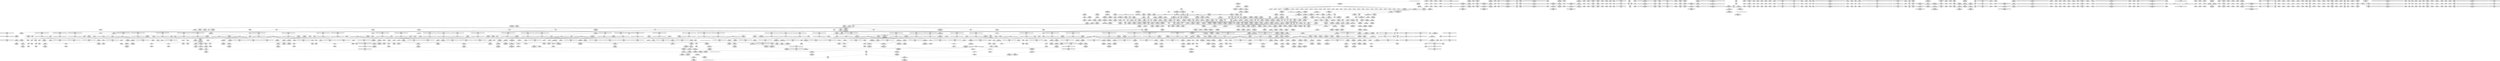 digraph {
	"CONST[source:0(mediator),value:2(dynamic)][purpose:{object}]"
	CE0x5a5fc00 [shape=record,shape=Mrecord,label="{CE0x5a5fc00|current_has_perm:_tmp|*SummSink*}"]
	CE0x5af5250 [shape=record,shape=Mrecord,label="{CE0x5af5250|i64*_getelementptr_inbounds_(_4_x_i64_,_4_x_i64_*___llvm_gcov_ctr134,_i64_0,_i64_0)|*Constant*|*SummSink*}"]
	CE0x5b85470 [shape=record,shape=Mrecord,label="{CE0x5b85470|__preempt_count_add:_do.body|*SummSink*}"]
	CE0x5ac6720 [shape=record,shape=Mrecord,label="{CE0x5ac6720|task_sid:_tmp4|*LoadInst*|security/selinux/hooks.c,208}"]
	CE0x5b0bfe0 [shape=record,shape=Mrecord,label="{CE0x5b0bfe0|rcu_read_unlock:_bb|*SummSink*}"]
	CE0x5af9350 [shape=record,shape=Mrecord,label="{CE0x5af9350|__preempt_count_add:_tmp1|*SummSource*}"]
	CE0x5a9e440 [shape=record,shape=Mrecord,label="{CE0x5a9e440|i64*_getelementptr_inbounds_(_11_x_i64_,_11_x_i64_*___llvm_gcov_ctr127,_i64_0,_i64_10)|*Constant*|*SummSink*}"]
	CE0x5a59a80 [shape=record,shape=Mrecord,label="{CE0x5a59a80|current_sid:_tmp12|security/selinux/hooks.c,218|*SummSource*}"]
	CE0x5a814e0 [shape=record,shape=Mrecord,label="{CE0x5a814e0|cred_sid:_cred|Function::cred_sid&Arg::cred::|*SummSource*}"]
	CE0x5b949d0 [shape=record,shape=Mrecord,label="{CE0x5b949d0|__preempt_count_sub:_do.end|*SummSource*}"]
	CE0x5ae4890 [shape=record,shape=Mrecord,label="{CE0x5ae4890|i64*_getelementptr_inbounds_(_4_x_i64_,_4_x_i64_*___llvm_gcov_ctr134,_i64_0,_i64_2)|*Constant*|*SummSink*}"]
	CE0x5b1d2d0 [shape=record,shape=Mrecord,label="{CE0x5b1d2d0|rcu_read_unlock:_tmp20|include/linux/rcupdate.h,933|*SummSink*}"]
	CE0x5a634f0 [shape=record,shape=Mrecord,label="{CE0x5a634f0|selinux_task_setioprio:_tmp4|security/selinux/hooks.c,3608|*SummSink*}"]
	CE0x5b5a440 [shape=record,shape=Mrecord,label="{CE0x5b5a440|__rcu_read_lock:_do.body|*SummSink*}"]
	CE0x5a4f220 [shape=record,shape=Mrecord,label="{CE0x5a4f220|_ret_i32_%tmp24,_!dbg_!27742|security/selinux/hooks.c,220|*SummSource*}"]
	CE0x5b171c0 [shape=record,shape=Mrecord,label="{CE0x5b171c0|rcu_read_unlock:_tmp11|include/linux/rcupdate.h,933}"]
	CE0x5b095f0 [shape=record,shape=Mrecord,label="{CE0x5b095f0|rcu_read_lock:_call3|include/linux/rcupdate.h,882|*SummSource*}"]
	CE0x5a6d280 [shape=record,shape=Mrecord,label="{CE0x5a6d280|current_sid:_tmp16|security/selinux/hooks.c,218}"]
	CE0x5acdf30 [shape=record,shape=Mrecord,label="{CE0x5acdf30|%struct.task_struct*_(%struct.task_struct**)*_asm_movq_%gs:$_1:P_,$0_,_r,im,_dirflag_,_fpsr_,_flags_}"]
	CE0x5acbc00 [shape=record,shape=Mrecord,label="{CE0x5acbc00|_ret_void,_!dbg_!27717|include/linux/rcupdate.h,240|*SummSink*}"]
	CE0x5a83290 [shape=record,shape=Mrecord,label="{CE0x5a83290|i64_7|*Constant*}"]
	CE0x5b47850 [shape=record,shape=Mrecord,label="{CE0x5b47850|i64*_getelementptr_inbounds_(_4_x_i64_,_4_x_i64_*___llvm_gcov_ctr129,_i64_0,_i64_2)|*Constant*}"]
	CE0x5a4fdd0 [shape=record,shape=Mrecord,label="{CE0x5a4fdd0|task_sid:_entry|*SummSink*}"]
	CE0x5b5b100 [shape=record,shape=Mrecord,label="{CE0x5b5b100|i64*_getelementptr_inbounds_(_4_x_i64_,_4_x_i64_*___llvm_gcov_ctr133,_i64_0,_i64_2)|*Constant*}"]
	CE0x5ad91c0 [shape=record,shape=Mrecord,label="{CE0x5ad91c0|GLOBAL:___rcu_read_unlock|*Constant*}"]
	CE0x5ac7d30 [shape=record,shape=Mrecord,label="{CE0x5ac7d30|rcu_read_lock:_call|include/linux/rcupdate.h,882}"]
	CE0x5ac2290 [shape=record,shape=Mrecord,label="{CE0x5ac2290|i64*_getelementptr_inbounds_(_4_x_i64_,_4_x_i64_*___llvm_gcov_ctr133,_i64_0,_i64_2)|*Constant*|*SummSource*}"]
	CE0x5ad95d0 [shape=record,shape=Mrecord,label="{CE0x5ad95d0|_call_void___rcu_read_unlock()_#10,_!dbg_!27734|include/linux/rcupdate.h,937|*SummSource*}"]
	CE0x5aa4650 [shape=record,shape=Mrecord,label="{CE0x5aa4650|rcu_read_lock:_entry}"]
	CE0x5a86620 [shape=record,shape=Mrecord,label="{CE0x5a86620|current_sid:_bb|*SummSource*}"]
	CE0x5b0d7b0 [shape=record,shape=Mrecord,label="{CE0x5b0d7b0|_call_void_asm_sideeffect_,_memory_,_dirflag_,_fpsr_,_flags_()_#3,_!dbg_!27714,_!srcloc_!27715|include/linux/rcupdate.h,239|*SummSink*}"]
	CE0x5b01e50 [shape=record,shape=Mrecord,label="{CE0x5b01e50|i64*_getelementptr_inbounds_(_4_x_i64_,_4_x_i64_*___llvm_gcov_ctr133,_i64_0,_i64_0)|*Constant*|*SummSink*}"]
	CE0x5acd220 [shape=record,shape=Mrecord,label="{CE0x5acd220|i64*_getelementptr_inbounds_(_2_x_i64_,_2_x_i64_*___llvm_gcov_ctr131,_i64_0,_i64_1)|*Constant*|*SummSink*}"]
	CE0x5b0e8a0 [shape=record,shape=Mrecord,label="{CE0x5b0e8a0|rcu_read_unlock:_bb}"]
	CE0x5ab6290 [shape=record,shape=Mrecord,label="{CE0x5ab6290|i64_1|*Constant*}"]
	CE0x5aa6190 [shape=record,shape=Mrecord,label="{CE0x5aa6190|i32_218|*Constant*|*SummSource*}"]
	CE0x5b63250 [shape=record,shape=Mrecord,label="{CE0x5b63250|__preempt_count_sub:_tmp7|./arch/x86/include/asm/preempt.h,78|*SummSink*}"]
	CE0x5ac5a00 [shape=record,shape=Mrecord,label="{CE0x5ac5a00|rcu_read_lock:_tobool|include/linux/rcupdate.h,882|*SummSink*}"]
	CE0x5b1af70 [shape=record,shape=Mrecord,label="{CE0x5b1af70|rcu_read_unlock:_tmp7|include/linux/rcupdate.h,933|*SummSource*}"]
	CE0x5b0c760 [shape=record,shape=Mrecord,label="{CE0x5b0c760|i64*_getelementptr_inbounds_(_4_x_i64_,_4_x_i64_*___llvm_gcov_ctr133,_i64_0,_i64_1)|*Constant*}"]
	CE0x5ae6340 [shape=record,shape=Mrecord,label="{CE0x5ae6340|i64*_getelementptr_inbounds_(_4_x_i64_,_4_x_i64_*___llvm_gcov_ctr129,_i64_0,_i64_1)|*Constant*}"]
	CE0x5aa9150 [shape=record,shape=Mrecord,label="{CE0x5aa9150|task_sid:_tobool1|security/selinux/hooks.c,208|*SummSource*}"]
	CE0x5acfa40 [shape=record,shape=Mrecord,label="{CE0x5acfa40|get_current:_tmp3|*SummSink*}"]
	CE0x5a55c80 [shape=record,shape=Mrecord,label="{CE0x5a55c80|task_sid:_tmp27|security/selinux/hooks.c,208}"]
	CE0x5a652a0 [shape=record,shape=Mrecord,label="{CE0x5a652a0|_ret_i32_%retval.0,_!dbg_!27723|security/selinux/hooks.c,3612}"]
	CE0x5ad6080 [shape=record,shape=Mrecord,label="{CE0x5ad6080|task_sid:_tmp20|security/selinux/hooks.c,208}"]
	CE0x5aa26b0 [shape=record,shape=Mrecord,label="{CE0x5aa26b0|current_sid:_tmp23|security/selinux/hooks.c,218|*SummSink*}"]
	CE0x5b58ac0 [shape=record,shape=Mrecord,label="{CE0x5b58ac0|GLOBAL:_lock_release|*Constant*|*SummSource*}"]
	CE0x5b58510 [shape=record,shape=Mrecord,label="{CE0x5b58510|_call_void_lock_release(%struct.lockdep_map*_%map,_i32_1,_i64_ptrtoint_(i8*_blockaddress(_rcu_lock_release,_%__here)_to_i64))_#10,_!dbg_!27716|include/linux/rcupdate.h,423|*SummSink*}"]
	CE0x5aa49f0 [shape=record,shape=Mrecord,label="{CE0x5aa49f0|current_sid:_if.then|*SummSource*}"]
	CE0x5a89450 [shape=record,shape=Mrecord,label="{CE0x5a89450|_call_void_rcu_read_lock()_#10,_!dbg_!27712|security/selinux/hooks.c,207}"]
	CE0x5a88b20 [shape=record,shape=Mrecord,label="{CE0x5a88b20|_call_void_mcount()_#3}"]
	CE0x5aeced0 [shape=record,shape=Mrecord,label="{CE0x5aeced0|cred_sid:_sid|security/selinux/hooks.c,197|*SummSource*}"]
	CE0x5b1fba0 [shape=record,shape=Mrecord,label="{CE0x5b1fba0|_ret_void,_!dbg_!27719|./arch/x86/include/asm/preempt.h,73}"]
	CE0x5aefcd0 [shape=record,shape=Mrecord,label="{CE0x5aefcd0|rcu_read_lock:_if.end}"]
	CE0x5a9bea0 [shape=record,shape=Mrecord,label="{CE0x5a9bea0|i64*_getelementptr_inbounds_(_11_x_i64_,_11_x_i64_*___llvm_gcov_ctr125,_i64_0,_i64_8)|*Constant*|*SummSource*}"]
	CE0x5a74860 [shape=record,shape=Mrecord,label="{CE0x5a74860|i64_0|*Constant*|*SummSource*}"]
	CE0x5b10ed0 [shape=record,shape=Mrecord,label="{CE0x5b10ed0|rcu_read_unlock:_call|include/linux/rcupdate.h,933}"]
	CE0x5b18b00 [shape=record,shape=Mrecord,label="{CE0x5b18b00|rcu_read_unlock:_do.body|*SummSource*}"]
	CE0x5aaa0a0 [shape=record,shape=Mrecord,label="{CE0x5aaa0a0|task_sid:_tmp2|*SummSink*}"]
	CE0x5b8af90 [shape=record,shape=Mrecord,label="{CE0x5b8af90|__preempt_count_sub:_tmp3|*SummSink*}"]
	CE0x5a7bae0 [shape=record,shape=Mrecord,label="{CE0x5a7bae0|i32_0|*Constant*|*SummSink*}"]
	CE0x5a6e8d0 [shape=record,shape=Mrecord,label="{CE0x5a6e8d0|current_has_perm:_call2|security/selinux/hooks.c,1544}"]
	CE0x5a74a30 [shape=record,shape=Mrecord,label="{CE0x5a74a30|i64_0|*Constant*|*SummSink*}"]
	CE0x5a673f0 [shape=record,shape=Mrecord,label="{CE0x5a673f0|i64*_getelementptr_inbounds_(_11_x_i64_,_11_x_i64_*___llvm_gcov_ctr125,_i64_0,_i64_0)|*Constant*|*SummSink*}"]
	CE0x5b0e640 [shape=record,shape=Mrecord,label="{CE0x5b0e640|rcu_read_unlock:_tmp10|include/linux/rcupdate.h,933|*SummSink*}"]
	CE0x5a60ca0 [shape=record,shape=Mrecord,label="{CE0x5a60ca0|current_has_perm:_tsk|Function::current_has_perm&Arg::tsk::}"]
	CE0x5adb0e0 [shape=record,shape=Mrecord,label="{CE0x5adb0e0|__rcu_read_unlock:_tmp4|include/linux/rcupdate.h,244}"]
	CE0x5b19f80 [shape=record,shape=Mrecord,label="{CE0x5b19f80|rcu_read_unlock:_tmp6|include/linux/rcupdate.h,933|*SummSink*}"]
	CE0x5a80390 [shape=record,shape=Mrecord,label="{CE0x5a80390|_ret_%struct.task_struct*_%tmp4,_!dbg_!27714|./arch/x86/include/asm/current.h,14}"]
	CE0x5a88240 [shape=record,shape=Mrecord,label="{CE0x5a88240|current_sid:_tobool1|security/selinux/hooks.c,218|*SummSource*}"]
	CE0x5b1e810 [shape=record,shape=Mrecord,label="{CE0x5b1e810|GLOBAL:_rcu_lock_release|*Constant*}"]
	CE0x5b16340 [shape=record,shape=Mrecord,label="{CE0x5b16340|%struct.lockdep_map*_null|*Constant*|*SummSink*}"]
	CE0x5afe6b0 [shape=record,shape=Mrecord,label="{CE0x5afe6b0|_call_void_asm_sideeffect_,_memory_,_dirflag_,_fpsr_,_flags_()_#3,_!dbg_!27714,_!srcloc_!27715|include/linux/rcupdate.h,239}"]
	CE0x5b1ad50 [shape=record,shape=Mrecord,label="{CE0x5b1ad50|rcu_lock_acquire:_tmp3|*SummSink*}"]
	CE0x5acba30 [shape=record,shape=Mrecord,label="{CE0x5acba30|__rcu_read_lock:_entry|*SummSink*}"]
	CE0x5b5a090 [shape=record,shape=Mrecord,label="{CE0x5b5a090|_call_void_mcount()_#3|*SummSource*}"]
	CE0x5a830d0 [shape=record,shape=Mrecord,label="{CE0x5a830d0|i64_6|*Constant*|*SummSource*}"]
	CE0x5a5f4f0 [shape=record,shape=Mrecord,label="{CE0x5a5f4f0|task_sid:_do.body|*SummSink*}"]
	CE0x5adb430 [shape=record,shape=Mrecord,label="{CE0x5adb430|rcu_lock_acquire:_tmp4|include/linux/rcupdate.h,418|*SummSink*}"]
	CE0x5aff140 [shape=record,shape=Mrecord,label="{CE0x5aff140|rcu_lock_acquire:_tmp1|*SummSink*}"]
	CE0x5b5aec0 [shape=record,shape=Mrecord,label="{CE0x5b5aec0|rcu_lock_release:_tmp2}"]
	CE0x5aa0ce0 [shape=record,shape=Mrecord,label="{CE0x5aa0ce0|rcu_read_lock:_bb|*SummSink*}"]
	CE0x5b82c80 [shape=record,shape=Mrecord,label="{CE0x5b82c80|__preempt_count_add:_tmp4|./arch/x86/include/asm/preempt.h,72|*SummSource*}"]
	CE0x5a77c70 [shape=record,shape=Mrecord,label="{CE0x5a77c70|selinux_task_setioprio:_tmp1|*SummSource*}"]
	CE0x5b868e0 [shape=record,shape=Mrecord,label="{CE0x5b868e0|__preempt_count_sub:_tmp1|*SummSource*}"]
	CE0x5a6aaf0 [shape=record,shape=Mrecord,label="{CE0x5a6aaf0|i64_ptrtoint_(i8*_blockaddress(_rcu_lock_release,_%__here)_to_i64)|*Constant*|*SummSink*}"]
	CE0x5ab67f0 [shape=record,shape=Mrecord,label="{CE0x5ab67f0|task_sid:_tmp17|security/selinux/hooks.c,208|*SummSink*}"]
	CE0x5ad9700 [shape=record,shape=Mrecord,label="{CE0x5ad9700|_call_void___rcu_read_unlock()_#10,_!dbg_!27734|include/linux/rcupdate.h,937|*SummSink*}"]
	CE0x5aefc60 [shape=record,shape=Mrecord,label="{CE0x5aefc60|rcu_read_unlock:_tmp10|include/linux/rcupdate.h,933}"]
	CE0x5a56f60 [shape=record,shape=Mrecord,label="{CE0x5a56f60|current_sid:_tmp1|*SummSource*}"]
	CE0x5b1ab80 [shape=record,shape=Mrecord,label="{CE0x5b1ab80|rcu_lock_acquire:_tmp3}"]
	CE0x5a6b190 [shape=record,shape=Mrecord,label="{CE0x5a6b190|rcu_lock_release:_tmp6}"]
	CE0x5a82570 [shape=record,shape=Mrecord,label="{CE0x5a82570|current_sid:_tmp8|security/selinux/hooks.c,218|*SummSource*}"]
	CE0x5ad6410 [shape=record,shape=Mrecord,label="{CE0x5ad6410|task_sid:_tmp22|security/selinux/hooks.c,208|*SummSource*}"]
	CE0x5b023e0 [shape=record,shape=Mrecord,label="{CE0x5b023e0|i8*_undef|*Constant*}"]
	"CONST[source:0(mediator),value:2(dynamic)][purpose:{subject}]"
	CE0x5af4700 [shape=record,shape=Mrecord,label="{CE0x5af4700|GLOBAL:___llvm_gcov_ctr127|Global_var:__llvm_gcov_ctr127|*SummSink*}"]
	CE0x5a5dd90 [shape=record,shape=Mrecord,label="{CE0x5a5dd90|avc_has_perm:_tclass|Function::avc_has_perm&Arg::tclass::|*SummSink*}"]
	CE0x5acb380 [shape=record,shape=Mrecord,label="{CE0x5acb380|task_sid:_call3|security/selinux/hooks.c,208}"]
	CE0x5b17150 [shape=record,shape=Mrecord,label="{CE0x5b17150|rcu_read_unlock:_tmp17|include/linux/rcupdate.h,933}"]
	CE0x5adda50 [shape=record,shape=Mrecord,label="{CE0x5adda50|rcu_lock_release:___here|*SummSink*}"]
	CE0x5a6d570 [shape=record,shape=Mrecord,label="{CE0x5a6d570|current_sid:_tmp16|security/selinux/hooks.c,218|*SummSink*}"]
	CE0x5ae61b0 [shape=record,shape=Mrecord,label="{CE0x5ae61b0|_call_void_asm_sideeffect_,_memory_,_dirflag_,_fpsr_,_flags_()_#3,_!dbg_!27711,_!srcloc_!27714|include/linux/rcupdate.h,244|*SummSource*}"]
	CE0x5a644d0 [shape=record,shape=Mrecord,label="{CE0x5a644d0|i64*_getelementptr_inbounds_(_2_x_i64_,_2_x_i64_*___llvm_gcov_ctr98,_i64_0,_i64_1)|*Constant*}"]
	CE0x5ac5250 [shape=record,shape=Mrecord,label="{CE0x5ac5250|rcu_read_lock:_tmp2}"]
	CE0x5aa1d40 [shape=record,shape=Mrecord,label="{CE0x5aa1d40|COLLAPSED:_CMRE:_elem_0::|security/selinux/hooks.c,218}"]
	CE0x5a620e0 [shape=record,shape=Mrecord,label="{CE0x5a620e0|GLOBAL:_current_has_perm|*Constant*}"]
	CE0x5b108f0 [shape=record,shape=Mrecord,label="{CE0x5b108f0|rcu_read_lock:_tobool1|include/linux/rcupdate.h,882}"]
	CE0x5b05010 [shape=record,shape=Mrecord,label="{CE0x5b05010|i64*_getelementptr_inbounds_(_11_x_i64_,_11_x_i64_*___llvm_gcov_ctr127,_i64_0,_i64_8)|*Constant*}"]
	CE0x5b0ab30 [shape=record,shape=Mrecord,label="{CE0x5b0ab30|__rcu_read_lock:_tmp6|include/linux/rcupdate.h,240|*SummSink*}"]
	CE0x5a842c0 [shape=record,shape=Mrecord,label="{CE0x5a842c0|i64_3|*Constant*|*SummSource*}"]
	CE0x5a9b740 [shape=record,shape=Mrecord,label="{CE0x5a9b740|current_sid:_tmp14|security/selinux/hooks.c,218|*SummSink*}"]
	CE0x5a89970 [shape=record,shape=Mrecord,label="{CE0x5a89970|current_sid:_tmp6|security/selinux/hooks.c,218}"]
	CE0x5ac7e90 [shape=record,shape=Mrecord,label="{CE0x5ac7e90|task_sid:_tmp|*SummSink*}"]
	CE0x5b15300 [shape=record,shape=Mrecord,label="{CE0x5b15300|rcu_read_unlock:_tmp}"]
	CE0x5b7a190 [shape=record,shape=Mrecord,label="{CE0x5b7a190|__preempt_count_sub:_do.end}"]
	CE0x5a8b100 [shape=record,shape=Mrecord,label="{CE0x5a8b100|current_sid:_tmp9|security/selinux/hooks.c,218|*SummSource*}"]
	CE0x5a7fb20 [shape=record,shape=Mrecord,label="{CE0x5a7fb20|GLOBAL:_get_current|*Constant*}"]
	CE0x5ad4320 [shape=record,shape=Mrecord,label="{CE0x5ad4320|i8*_getelementptr_inbounds_(_44_x_i8_,_44_x_i8_*_.str47,_i32_0,_i32_0)|*Constant*}"]
	CE0x5aa2bf0 [shape=record,shape=Mrecord,label="{CE0x5aa2bf0|i32_1|*Constant*|*SummSink*}"]
	CE0x5afddf0 [shape=record,shape=Mrecord,label="{CE0x5afddf0|_call_void_asm_sideeffect_,_memory_,_dirflag_,_fpsr_,_flags_()_#3,_!dbg_!27711,_!srcloc_!27714|include/linux/rcupdate.h,244|*SummSink*}"]
	CE0x5b1d6a0 [shape=record,shape=Mrecord,label="{CE0x5b1d6a0|i64*_getelementptr_inbounds_(_11_x_i64_,_11_x_i64_*___llvm_gcov_ctr132,_i64_0,_i64_10)|*Constant*}"]
	CE0x5a9c2c0 [shape=record,shape=Mrecord,label="{CE0x5a9c2c0|current_sid:_tmp15|security/selinux/hooks.c,218|*SummSource*}"]
	CE0x5aa2130 [shape=record,shape=Mrecord,label="{CE0x5aa2130|current_sid:_tmp22|security/selinux/hooks.c,218|*SummSink*}"]
	CE0x5af05d0 [shape=record,shape=Mrecord,label="{CE0x5af05d0|rcu_read_lock:_land.lhs.true2|*SummSink*}"]
	CE0x5ac8cd0 [shape=record,shape=Mrecord,label="{CE0x5ac8cd0|rcu_read_lock:_tmp1|*SummSink*}"]
	CE0x5a5a030 [shape=record,shape=Mrecord,label="{CE0x5a5a030|GLOBAL:_current_sid|*Constant*|*SummSource*}"]
	CE0x7859930 [shape=record,shape=Mrecord,label="{CE0x7859930|GLOBAL:_cap_task_setioprio|*Constant*}"]
	CE0x5afc530 [shape=record,shape=Mrecord,label="{CE0x5afc530|__preempt_count_add:_tmp2|*SummSource*}"]
	CE0x5a58030 [shape=record,shape=Mrecord,label="{CE0x5a58030|selinux_task_setioprio:_tmp11|security/selinux/hooks.c,3612}"]
	CE0x5b10c40 [shape=record,shape=Mrecord,label="{CE0x5b10c40|rcu_read_unlock:_tmp2|*SummSink*}"]
	"CONST[source:1(input),value:2(dynamic)][purpose:{subject}]"
	CE0x5a5d470 [shape=record,shape=Mrecord,label="{CE0x5a5d470|avc_has_perm:_tsid|Function::avc_has_perm&Arg::tsid::}"]
	CE0x5ac32a0 [shape=record,shape=Mrecord,label="{CE0x5ac32a0|_call_void_rcu_read_unlock()_#10,_!dbg_!27748|security/selinux/hooks.c,209}"]
	CE0x5aba9a0 [shape=record,shape=Mrecord,label="{CE0x5aba9a0|cred_sid:_tmp2|*SummSink*}"]
	CE0x5afbd60 [shape=record,shape=Mrecord,label="{CE0x5afbd60|__preempt_count_sub:_tmp4|./arch/x86/include/asm/preempt.h,77}"]
	CE0x5aa07f0 [shape=record,shape=Mrecord,label="{CE0x5aa07f0|cred_sid:_security|security/selinux/hooks.c,196}"]
	CE0x5b81a90 [shape=record,shape=Mrecord,label="{CE0x5b81a90|__preempt_count_sub:_val|Function::__preempt_count_sub&Arg::val::}"]
	CE0x5acfcb0 [shape=record,shape=Mrecord,label="{CE0x5acfcb0|task_sid:_tmp6|security/selinux/hooks.c,208}"]
	CE0x5b62910 [shape=record,shape=Mrecord,label="{CE0x5b62910|_call_void_asm_addl_$1,_%gs:$0_,_*m,ri,*m,_dirflag_,_fpsr_,_flags_(i32*___preempt_count,_i32_%sub,_i32*___preempt_count)_#3,_!dbg_!27717,_!srcloc_!27718|./arch/x86/include/asm/preempt.h,77|*SummSink*}"]
	CE0x5aead50 [shape=record,shape=Mrecord,label="{CE0x5aead50|rcu_read_lock:_tmp4|include/linux/rcupdate.h,882|*SummSource*}"]
	CE0x5af1e60 [shape=record,shape=Mrecord,label="{CE0x5af1e60|_call_void___preempt_count_add(i32_1)_#10,_!dbg_!27711|include/linux/rcupdate.h,239|*SummSink*}"]
	CE0x5a66e90 [shape=record,shape=Mrecord,label="{CE0x5a66e90|COLLAPSED:_GCMRE___llvm_gcov_ctr125_internal_global_11_x_i64_zeroinitializer:_elem_0:default:}"]
	CE0x5a6f520 [shape=record,shape=Mrecord,label="{CE0x5a6f520|avc_has_perm:_requested|Function::avc_has_perm&Arg::requested::|*SummSink*}"]
	CE0x5b5a4d0 [shape=record,shape=Mrecord,label="{CE0x5b5a4d0|__rcu_read_lock:_do.end}"]
	CE0x5b82cf0 [shape=record,shape=Mrecord,label="{CE0x5b82cf0|__preempt_count_add:_tmp4|./arch/x86/include/asm/preempt.h,72|*SummSink*}"]
	CE0x5abd600 [shape=record,shape=Mrecord,label="{CE0x5abd600|i64*_getelementptr_inbounds_(_13_x_i64_,_13_x_i64_*___llvm_gcov_ctr126,_i64_0,_i64_11)|*Constant*}"]
	CE0x5ab9e90 [shape=record,shape=Mrecord,label="{CE0x5ab9e90|i64_7|*Constant*|*SummSink*}"]
	CE0x5ae2980 [shape=record,shape=Mrecord,label="{CE0x5ae2980|GLOBAL:___preempt_count_sub|*Constant*}"]
	CE0x5afbe40 [shape=record,shape=Mrecord,label="{CE0x5afbe40|__preempt_count_sub:_tmp4|./arch/x86/include/asm/preempt.h,77|*SummSink*}"]
	CE0x5ac4200 [shape=record,shape=Mrecord,label="{CE0x5ac4200|_ret_void,_!dbg_!27735|include/linux/rcupdate.h,938|*SummSource*}"]
	CE0x5aaaae0 [shape=record,shape=Mrecord,label="{CE0x5aaaae0|i64*_getelementptr_inbounds_(_11_x_i64_,_11_x_i64_*___llvm_gcov_ctr125,_i64_0,_i64_9)|*Constant*}"]
	CE0x5aa44f0 [shape=record,shape=Mrecord,label="{CE0x5aa44f0|current_sid:_if.end|*SummSink*}"]
	CE0x5ad4f50 [shape=record,shape=Mrecord,label="{CE0x5ad4f50|rcu_read_unlock:_tmp19|include/linux/rcupdate.h,933}"]
	CE0x5b021b0 [shape=record,shape=Mrecord,label="{CE0x5b021b0|rcu_lock_acquire:_tmp7|*SummSink*}"]
	CE0x5b49610 [shape=record,shape=Mrecord,label="{CE0x5b49610|_call_void_mcount()_#3|*SummSource*}"]
	CE0x5a74fa0 [shape=record,shape=Mrecord,label="{CE0x5a74fa0|i64_2|*Constant*|*SummSource*}"]
	CE0x5a6ec20 [shape=record,shape=Mrecord,label="{CE0x5a6ec20|avc_has_perm:_entry|*SummSource*}"]
	CE0x5ad1a00 [shape=record,shape=Mrecord,label="{CE0x5ad1a00|rcu_read_lock:_if.then|*SummSource*}"]
	CE0x5a56e00 [shape=record,shape=Mrecord,label="{CE0x5a56e00|_call_void_mcount()_#3|*SummSource*}"]
	CE0x5a62410 [shape=record,shape=Mrecord,label="{CE0x5a62410|GLOBAL:_current_has_perm|*Constant*|*SummSource*}"]
	CE0x5a6c280 [shape=record,shape=Mrecord,label="{CE0x5a6c280|__rcu_read_unlock:_do.end|*SummSource*}"]
	CE0x5acedb0 [shape=record,shape=Mrecord,label="{CE0x5acedb0|i64*_getelementptr_inbounds_(_11_x_i64_,_11_x_i64_*___llvm_gcov_ctr132,_i64_0,_i64_8)|*Constant*}"]
	CE0x5af3ba0 [shape=record,shape=Mrecord,label="{CE0x5af3ba0|i64*_getelementptr_inbounds_(_4_x_i64_,_4_x_i64_*___llvm_gcov_ctr128,_i64_0,_i64_3)|*Constant*|*SummSource*}"]
	CE0x5a592a0 [shape=record,shape=Mrecord,label="{CE0x5a592a0|GLOBAL:_current_sid|*Constant*}"]
	CE0x5addbc0 [shape=record,shape=Mrecord,label="{CE0x5addbc0|COLLAPSED:_GCMRE___llvm_gcov_ctr130_internal_global_4_x_i64_zeroinitializer:_elem_0:default:}"]
	CE0x5a723e0 [shape=record,shape=Mrecord,label="{CE0x5a723e0|VOIDTB_TE:_CE_20,24_}"]
	CE0x5ac6010 [shape=record,shape=Mrecord,label="{CE0x5ac6010|task_sid:_tmp8|security/selinux/hooks.c,208|*SummSource*}"]
	CE0x5ac9a90 [shape=record,shape=Mrecord,label="{CE0x5ac9a90|rcu_read_unlock:_tmp15|include/linux/rcupdate.h,933|*SummSink*}"]
	CE0x5a6e400 [shape=record,shape=Mrecord,label="{CE0x5a6e400|i8*_getelementptr_inbounds_(_25_x_i8_,_25_x_i8_*_.str3,_i32_0,_i32_0)|*Constant*}"]
	CE0x5ad54e0 [shape=record,shape=Mrecord,label="{CE0x5ad54e0|i8*_getelementptr_inbounds_(_41_x_i8_,_41_x_i8_*_.str44,_i32_0,_i32_0)|*Constant*|*SummSource*}"]
	CE0x5aaae20 [shape=record,shape=Mrecord,label="{CE0x5aaae20|i64*_getelementptr_inbounds_(_11_x_i64_,_11_x_i64_*___llvm_gcov_ctr125,_i64_0,_i64_9)|*Constant*|*SummSink*}"]
	CE0x5a68460 [shape=record,shape=Mrecord,label="{CE0x5a68460|current_has_perm:_bb}"]
	CE0x5a5fd10 [shape=record,shape=Mrecord,label="{CE0x5a5fd10|selinux_task_setioprio:_tobool|security/selinux/hooks.c,3608|*SummSink*}"]
	CE0x5a66f00 [shape=record,shape=Mrecord,label="{CE0x5a66f00|current_sid:_tmp|*SummSource*}"]
	CE0x5a5d9e0 [shape=record,shape=Mrecord,label="{CE0x5a5d9e0|i16_2|*Constant*|*SummSource*}"]
	CE0x5a815b0 [shape=record,shape=Mrecord,label="{CE0x5a815b0|cred_sid:_cred|Function::cred_sid&Arg::cred::|*SummSink*}"]
	CE0x5a636e0 [shape=record,shape=Mrecord,label="{CE0x5a636e0|selinux_task_setioprio:_tmp5|security/selinux/hooks.c,3608}"]
	CE0x5a9e390 [shape=record,shape=Mrecord,label="{CE0x5a9e390|i64*_getelementptr_inbounds_(_11_x_i64_,_11_x_i64_*___llvm_gcov_ctr127,_i64_0,_i64_10)|*Constant*|*SummSource*}"]
	CE0x5a80890 [shape=record,shape=Mrecord,label="{CE0x5a80890|current_sid:_land.lhs.true}"]
	CE0x5b88120 [shape=record,shape=Mrecord,label="{CE0x5b88120|__preempt_count_sub:_tmp5|./arch/x86/include/asm/preempt.h,77|*SummSource*}"]
	CE0x5a7af10 [shape=record,shape=Mrecord,label="{CE0x5a7af10|VOIDTB_TE:_CE_136,144_}"]
	CE0x5a7d1f0 [shape=record,shape=Mrecord,label="{CE0x5a7d1f0|i64*_getelementptr_inbounds_(_6_x_i64_,_6_x_i64_*___llvm_gcov_ctr284,_i64_0,_i64_5)|*Constant*|*SummSink*}"]
	CE0x5ac2dc0 [shape=record,shape=Mrecord,label="{CE0x5ac2dc0|_call_void_lock_release(%struct.lockdep_map*_%map,_i32_1,_i64_ptrtoint_(i8*_blockaddress(_rcu_lock_release,_%__here)_to_i64))_#10,_!dbg_!27716|include/linux/rcupdate.h,423}"]
	CE0x5ae14d0 [shape=record,shape=Mrecord,label="{CE0x5ae14d0|rcu_lock_release:_tmp3|*SummSource*}"]
	CE0x5a843a0 [shape=record,shape=Mrecord,label="{CE0x5a843a0|i64_3|*Constant*|*SummSink*}"]
	CE0x5b143f0 [shape=record,shape=Mrecord,label="{CE0x5b143f0|cred_sid:_tmp3}"]
	CE0x5a64cb0 [shape=record,shape=Mrecord,label="{CE0x5a64cb0|i64*_getelementptr_inbounds_(_6_x_i64_,_6_x_i64_*___llvm_gcov_ctr284,_i64_0,_i64_5)|*Constant*}"]
	CE0x5a71250 [shape=record,shape=Mrecord,label="{CE0x5a71250|GLOBAL:_cap_task_setioprio|*Constant*|*SummSink*}"]
	CE0x5ab9510 [shape=record,shape=Mrecord,label="{CE0x5ab9510|task_sid:_tmp17|security/selinux/hooks.c,208|*SummSource*}"]
	CE0x5a81190 [shape=record,shape=Mrecord,label="{CE0x5a81190|cred_sid:_entry|*SummSource*}"]
	CE0x5a8c9c0 [shape=record,shape=Mrecord,label="{CE0x5a8c9c0|task_sid:_if.end|*SummSink*}"]
	CE0x5adb6e0 [shape=record,shape=Mrecord,label="{CE0x5adb6e0|_call_void_lock_acquire(%struct.lockdep_map*_%map,_i32_0,_i32_0,_i32_2,_i32_0,_%struct.lockdep_map*_null,_i64_ptrtoint_(i8*_blockaddress(_rcu_lock_acquire,_%__here)_to_i64))_#10,_!dbg_!27716|include/linux/rcupdate.h,418}"]
	CE0x5ae6720 [shape=record,shape=Mrecord,label="{CE0x5ae6720|_call_void_mcount()_#3|*SummSource*}"]
	CE0x5b13cd0 [shape=record,shape=Mrecord,label="{CE0x5b13cd0|rcu_read_lock:_do.body|*SummSource*}"]
	CE0x5a8cc70 [shape=record,shape=Mrecord,label="{CE0x5a8cc70|task_sid:_bb|*SummSink*}"]
	CE0x5b044f0 [shape=record,shape=Mrecord,label="{CE0x5b044f0|rcu_read_lock:_tmp15|include/linux/rcupdate.h,882}"]
	CE0x5ad03e0 [shape=record,shape=Mrecord,label="{CE0x5ad03e0|task_sid:_tobool1|security/selinux/hooks.c,208|*SummSink*}"]
	CE0x5a88010 [shape=record,shape=Mrecord,label="{CE0x5a88010|current_sid:_tmp8|security/selinux/hooks.c,218|*SummSink*}"]
	CE0x5aa15b0 [shape=record,shape=Mrecord,label="{CE0x5aa15b0|i32_22|*Constant*|*SummSource*}"]
	CE0x5a8c660 [shape=record,shape=Mrecord,label="{CE0x5a8c660|current_sid:_land.lhs.true2|*SummSink*}"]
	CE0x5a993f0 [shape=record,shape=Mrecord,label="{CE0x5a993f0|i64*_getelementptr_inbounds_(_4_x_i64_,_4_x_i64_*___llvm_gcov_ctr128,_i64_0,_i64_1)|*Constant*|*SummSource*}"]
	CE0x5a8b000 [shape=record,shape=Mrecord,label="{CE0x5a8b000|current_sid:_tmp9|security/selinux/hooks.c,218}"]
	CE0x5a9b5a0 [shape=record,shape=Mrecord,label="{CE0x5a9b5a0|current_sid:_tmp14|security/selinux/hooks.c,218|*SummSource*}"]
	CE0x5a655d0 [shape=record,shape=Mrecord,label="{CE0x5a655d0|_ret_i32_%retval.0,_!dbg_!27723|security/selinux/hooks.c,3612|*SummSink*}"]
	CE0x5afea90 [shape=record,shape=Mrecord,label="{CE0x5afea90|GLOBAL:_rcu_read_unlock.__warned|Global_var:rcu_read_unlock.__warned}"]
	CE0x5ada370 [shape=record,shape=Mrecord,label="{CE0x5ada370|_ret_void,_!dbg_!27717|include/linux/rcupdate.h,245}"]
	CE0x5af67e0 [shape=record,shape=Mrecord,label="{CE0x5af67e0|__preempt_count_add:_tmp7|./arch/x86/include/asm/preempt.h,73|*SummSink*}"]
	CE0x5b1b090 [shape=record,shape=Mrecord,label="{CE0x5b1b090|rcu_read_unlock:_tmp7|include/linux/rcupdate.h,933|*SummSink*}"]
	CE0x5b59b80 [shape=record,shape=Mrecord,label="{CE0x5b59b80|__rcu_read_unlock:_tmp|*SummSink*}"]
	CE0x5a6ec90 [shape=record,shape=Mrecord,label="{CE0x5a6ec90|i32_(i32,_i32,_i16,_i32,_%struct.common_audit_data*)*_bitcast_(i32_(i32,_i32,_i16,_i32,_%struct.common_audit_data.495*)*_avc_has_perm_to_i32_(i32,_i32,_i16,_i32,_%struct.common_audit_data*)*)|*Constant*|*SummSource*}"]
	CE0x5a67f70 [shape=record,shape=Mrecord,label="{CE0x5a67f70|current_sid:_tmp|*SummSink*}"]
	CE0x5b16590 [shape=record,shape=Mrecord,label="{CE0x5b16590|i64_ptrtoint_(i8*_blockaddress(_rcu_lock_acquire,_%__here)_to_i64)|*Constant*}"]
	CE0x5b49b10 [shape=record,shape=Mrecord,label="{CE0x5b49b10|rcu_lock_acquire:___here|*SummSink*}"]
	CE0x5a73500 [shape=record,shape=Mrecord,label="{CE0x5a73500|GLOBAL:___llvm_gcov_ctr125|Global_var:__llvm_gcov_ctr125|*SummSink*}"]
	CE0x5a7e9e0 [shape=record,shape=Mrecord,label="{CE0x5a7e9e0|i64*_getelementptr_inbounds_(_11_x_i64_,_11_x_i64_*___llvm_gcov_ctr125,_i64_0,_i64_10)|*Constant*|*SummSource*}"]
	CE0x5b603b0 [shape=record,shape=Mrecord,label="{CE0x5b603b0|_call_void_mcount()_#3|*SummSink*}"]
	CE0x5b1f700 [shape=record,shape=Mrecord,label="{CE0x5b1f700|i32_934|*Constant*|*SummSource*}"]
	CE0x5ad6590 [shape=record,shape=Mrecord,label="{CE0x5ad6590|task_sid:_tmp21|security/selinux/hooks.c,208}"]
	CE0x5b169b0 [shape=record,shape=Mrecord,label="{CE0x5b169b0|__rcu_read_lock:_tmp5|include/linux/rcupdate.h,239}"]
	CE0x5a89fa0 [shape=record,shape=Mrecord,label="{CE0x5a89fa0|get_current:_tmp1|*SummSource*}"]
	CE0x5a63a30 [shape=record,shape=Mrecord,label="{CE0x5a63a30|selinux_task_setioprio:_tmp|*SummSource*}"]
	CE0x5a5b2f0 [shape=record,shape=Mrecord,label="{CE0x5a5b2f0|selinux_task_setioprio:_tmp6|security/selinux/hooks.c,3609|*SummSource*}"]
	CE0x5ac2820 [shape=record,shape=Mrecord,label="{CE0x5ac2820|rcu_lock_release:_tmp4|include/linux/rcupdate.h,423}"]
	CE0x5b06fd0 [shape=record,shape=Mrecord,label="{CE0x5b06fd0|i64*_getelementptr_inbounds_(_11_x_i64_,_11_x_i64_*___llvm_gcov_ctr127,_i64_0,_i64_9)|*Constant*|*SummSource*}"]
	CE0x5ab5460 [shape=record,shape=Mrecord,label="{CE0x5ab5460|GLOBAL:_rcu_read_lock|*Constant*}"]
	CE0x5ae10b0 [shape=record,shape=Mrecord,label="{CE0x5ae10b0|i64*_getelementptr_inbounds_(_4_x_i64_,_4_x_i64_*___llvm_gcov_ctr128,_i64_0,_i64_1)|*Constant*|*SummSink*}"]
	CE0x5ae6140 [shape=record,shape=Mrecord,label="{CE0x5ae6140|_call_void___preempt_count_sub(i32_1)_#10,_!dbg_!27715|include/linux/rcupdate.h,244|*SummSource*}"]
	CE0x5abdd80 [shape=record,shape=Mrecord,label="{CE0x5abdd80|task_sid:_tmp25|security/selinux/hooks.c,208|*SummSource*}"]
	CE0x5ac96a0 [shape=record,shape=Mrecord,label="{CE0x5ac96a0|__rcu_read_lock:_tmp7|include/linux/rcupdate.h,240|*SummSource*}"]
	CE0x5a6fec0 [shape=record,shape=Mrecord,label="{CE0x5a6fec0|avc_has_perm:_auditdata|Function::avc_has_perm&Arg::auditdata::|*SummSink*}"]
	CE0x5b0e9a0 [shape=record,shape=Mrecord,label="{CE0x5b0e9a0|rcu_read_unlock:_bb|*SummSource*}"]
	CE0x5ad8ab0 [shape=record,shape=Mrecord,label="{CE0x5ad8ab0|rcu_lock_release:_entry|*SummSink*}"]
	CE0x5b94ce0 [shape=record,shape=Mrecord,label="{CE0x5b94ce0|_call_void_mcount()_#3|*SummSink*}"]
	CE0x5a4f9c0 [shape=record,shape=Mrecord,label="{CE0x5a4f9c0|GLOBAL:_task_sid|*Constant*|*SummSink*}"]
	CE0x5ab6bb0 [shape=record,shape=Mrecord,label="{CE0x5ab6bb0|i64*_getelementptr_inbounds_(_13_x_i64_,_13_x_i64_*___llvm_gcov_ctr126,_i64_0,_i64_8)|*Constant*|*SummSource*}"]
	CE0x5b5a2d0 [shape=record,shape=Mrecord,label="{CE0x5b5a2d0|i64*_getelementptr_inbounds_(_4_x_i64_,_4_x_i64_*___llvm_gcov_ctr134,_i64_0,_i64_2)|*Constant*}"]
	CE0x5af3810 [shape=record,shape=Mrecord,label="{CE0x5af3810|GLOBAL:_rcu_lock_map|Global_var:rcu_lock_map|*SummSink*}"]
	CE0x5a8c590 [shape=record,shape=Mrecord,label="{CE0x5a8c590|current_sid:_land.lhs.true2|*SummSource*}"]
	CE0x5b024a0 [shape=record,shape=Mrecord,label="{CE0x5b024a0|i8*_undef|*Constant*|*SummSource*}"]
	CE0x5ae23a0 [shape=record,shape=Mrecord,label="{CE0x5ae23a0|i64*_getelementptr_inbounds_(_4_x_i64_,_4_x_i64_*___llvm_gcov_ctr130,_i64_0,_i64_3)|*Constant*}"]
	CE0x5b05140 [shape=record,shape=Mrecord,label="{CE0x5b05140|i64*_getelementptr_inbounds_(_11_x_i64_,_11_x_i64_*___llvm_gcov_ctr127,_i64_0,_i64_8)|*Constant*|*SummSource*}"]
	CE0x5ac3d30 [shape=record,shape=Mrecord,label="{CE0x5ac3d30|_ret_void,_!dbg_!27735|include/linux/rcupdate.h,938|*SummSink*}"]
	CE0x5a52c00 [shape=record,shape=Mrecord,label="{CE0x5a52c00|VOIDTB_TE:_CE_72,80_}"]
	CE0x5a9ba90 [shape=record,shape=Mrecord,label="{CE0x5a9ba90|i1_true|*Constant*|*SummSource*}"]
	CE0x5b59fa0 [shape=record,shape=Mrecord,label="{CE0x5b59fa0|_call_void_mcount()_#3}"]
	CE0x5b12e00 [shape=record,shape=Mrecord,label="{CE0x5b12e00|rcu_read_lock:_tmp5|include/linux/rcupdate.h,882|*SummSink*}"]
	CE0x5b06a20 [shape=record,shape=Mrecord,label="{CE0x5b06a20|i8*_getelementptr_inbounds_(_42_x_i8_,_42_x_i8_*_.str46,_i32_0,_i32_0)|*Constant*}"]
	CE0x5aa33d0 [shape=record,shape=Mrecord,label="{CE0x5aa33d0|i32_78|*Constant*|*SummSource*}"]
	CE0x5acc240 [shape=record,shape=Mrecord,label="{CE0x5acc240|rcu_read_lock:_tmp6|include/linux/rcupdate.h,882}"]
	CE0x5a6bf10 [shape=record,shape=Mrecord,label="{CE0x5a6bf10|__rcu_read_unlock:_do.end}"]
	CE0x5a77520 [shape=record,shape=Mrecord,label="{CE0x5a77520|selinux_task_setioprio:_tmp4|security/selinux/hooks.c,3608|*SummSource*}"]
	CE0x5a5e930 [shape=record,shape=Mrecord,label="{CE0x5a5e930|current_has_perm:_tsk|Function::current_has_perm&Arg::tsk::|*SummSink*}"]
	CE0x5ac6b60 [shape=record,shape=Mrecord,label="{CE0x5ac6b60|_call_void___rcu_read_lock()_#10,_!dbg_!27710|include/linux/rcupdate.h,879|*SummSink*}"]
	CE0x5a71490 [shape=record,shape=Mrecord,label="{CE0x5a71490|selinux_task_setioprio:_if.end|*SummSource*}"]
	CE0x5aedef0 [shape=record,shape=Mrecord,label="{CE0x5aedef0|cred_sid:_tmp6|security/selinux/hooks.c,197}"]
	CE0x5aa3d00 [shape=record,shape=Mrecord,label="{CE0x5aa3d00|_call_void_mcount()_#3|*SummSink*}"]
	CE0x5ac5080 [shape=record,shape=Mrecord,label="{CE0x5ac5080|task_sid:_tmp9|security/selinux/hooks.c,208|*SummSource*}"]
	CE0x5afc4c0 [shape=record,shape=Mrecord,label="{CE0x5afc4c0|__preempt_count_add:_tmp2}"]
	CE0x5b62fd0 [shape=record,shape=Mrecord,label="{CE0x5b62fd0|__preempt_count_sub:_tmp6|./arch/x86/include/asm/preempt.h,78|*SummSource*}"]
	CE0x5aba8c0 [shape=record,shape=Mrecord,label="{CE0x5aba8c0|cred_sid:_tmp2}"]
	CE0x5a4f890 [shape=record,shape=Mrecord,label="{CE0x5a4f890|GLOBAL:_task_sid|*Constant*|*SummSource*}"]
	CE0x5b03570 [shape=record,shape=Mrecord,label="{CE0x5b03570|_ret_void,_!dbg_!27717|include/linux/rcupdate.h,419|*SummSink*}"]
	CE0x5b8acd0 [shape=record,shape=Mrecord,label="{CE0x5b8acd0|COLLAPSED:_GCMRE___llvm_gcov_ctr135_internal_global_4_x_i64_zeroinitializer:_elem_0:default:}"]
	CE0x5a817e0 [shape=record,shape=Mrecord,label="{CE0x5a817e0|_ret_i32_%tmp6,_!dbg_!27716|security/selinux/hooks.c,197}"]
	CE0x5b1e2d0 [shape=record,shape=Mrecord,label="{CE0x5b1e2d0|rcu_read_unlock:_tmp22|include/linux/rcupdate.h,935}"]
	CE0x5a89c20 [shape=record,shape=Mrecord,label="{CE0x5a89c20|current_sid:_tmp6|security/selinux/hooks.c,218|*SummSink*}"]
	CE0x5a6de20 [shape=record,shape=Mrecord,label="{CE0x5a6de20|_call_void_lockdep_rcu_suspicious(i8*_getelementptr_inbounds_(_25_x_i8_,_25_x_i8_*_.str3,_i32_0,_i32_0),_i32_218,_i8*_getelementptr_inbounds_(_45_x_i8_,_45_x_i8_*_.str12,_i32_0,_i32_0))_#10,_!dbg_!27727|security/selinux/hooks.c,218|*SummSink*}"]
	CE0x5a9bc00 [shape=record,shape=Mrecord,label="{CE0x5a9bc00|i1_true|*Constant*|*SummSink*}"]
	CE0x5aa11f0 [shape=record,shape=Mrecord,label="{CE0x5aa11f0|current_sid:_tmp21|security/selinux/hooks.c,218|*SummSink*}"]
	CE0x5aa5000 [shape=record,shape=Mrecord,label="{CE0x5aa5000|task_sid:_tmp}"]
	CE0x5ab9f30 [shape=record,shape=Mrecord,label="{CE0x5ab9f30|task_sid:_tmp14|security/selinux/hooks.c,208}"]
	CE0x5ac2d50 [shape=record,shape=Mrecord,label="{CE0x5ac2d50|rcu_lock_release:_tmp5|include/linux/rcupdate.h,423|*SummSink*}"]
	CE0x5aa5070 [shape=record,shape=Mrecord,label="{CE0x5aa5070|COLLAPSED:_GCMRE___llvm_gcov_ctr126_internal_global_13_x_i64_zeroinitializer:_elem_0:default:}"]
	CE0x5ae31a0 [shape=record,shape=Mrecord,label="{CE0x5ae31a0|__rcu_read_lock:_tmp3|*SummSource*}"]
	CE0x5ae6e90 [shape=record,shape=Mrecord,label="{CE0x5ae6e90|__rcu_read_lock:_tmp4|include/linux/rcupdate.h,239|*SummSink*}"]
	CE0x5b9a010 [shape=record,shape=Mrecord,label="{CE0x5b9a010|__preempt_count_add:_do.end|*SummSink*}"]
	CE0x5acaa10 [shape=record,shape=Mrecord,label="{CE0x5acaa10|task_sid:_tmp11|security/selinux/hooks.c,208}"]
	CE0x5a59e80 [shape=record,shape=Mrecord,label="{CE0x5a59e80|i64*_getelementptr_inbounds_(_11_x_i64_,_11_x_i64_*___llvm_gcov_ctr125,_i64_0,_i64_6)|*Constant*}"]
	CE0x5ac9920 [shape=record,shape=Mrecord,label="{CE0x5ac9920|rcu_read_unlock:_tmp15|include/linux/rcupdate.h,933|*SummSource*}"]
	CE0x5af4830 [shape=record,shape=Mrecord,label="{CE0x5af4830|rcu_read_lock:_tmp5|include/linux/rcupdate.h,882}"]
	CE0x5ae16b0 [shape=record,shape=Mrecord,label="{CE0x5ae16b0|_call_void_asm_sideeffect_,_memory_,_dirflag_,_fpsr_,_flags_()_#3,_!dbg_!27711,_!srcloc_!27714|include/linux/rcupdate.h,244}"]
	CE0x5acb4e0 [shape=record,shape=Mrecord,label="{CE0x5acb4e0|task_sid:_call3|security/selinux/hooks.c,208|*SummSource*}"]
	CE0x5ad59c0 [shape=record,shape=Mrecord,label="{CE0x5ad59c0|i64*_getelementptr_inbounds_(_13_x_i64_,_13_x_i64_*___llvm_gcov_ctr126,_i64_0,_i64_9)|*Constant*}"]
	CE0x5a7b410 [shape=record,shape=Mrecord,label="{CE0x5a7b410|i64*_getelementptr_inbounds_(_6_x_i64_,_6_x_i64_*___llvm_gcov_ctr284,_i64_0,_i64_3)|*Constant*}"]
	CE0x5a653d0 [shape=record,shape=Mrecord,label="{CE0x5a653d0|_ret_i32_%retval.0,_!dbg_!27723|security/selinux/hooks.c,3612|*SummSource*}"]
	CE0x5a73150 [shape=record,shape=Mrecord,label="{CE0x5a73150|i64_0|*Constant*}"]
	CE0x5a9d650 [shape=record,shape=Mrecord,label="{CE0x5a9d650|rcu_read_lock:_tmp21|include/linux/rcupdate.h,884|*SummSource*}"]
	CE0x5aaa030 [shape=record,shape=Mrecord,label="{CE0x5aaa030|task_sid:_tmp2|*SummSource*}"]
	CE0x5a52ab0 [shape=record,shape=Mrecord,label="{CE0x5a52ab0|VOIDTB_TE:_CE_48,52_}"]
	CE0x5b0ce20 [shape=record,shape=Mrecord,label="{CE0x5b0ce20|rcu_read_unlock:_tmp9|include/linux/rcupdate.h,933}"]
	CE0x5b49550 [shape=record,shape=Mrecord,label="{CE0x5b49550|_call_void_mcount()_#3}"]
	CE0x5b14b00 [shape=record,shape=Mrecord,label="{CE0x5b14b00|rcu_read_unlock:_tmp4|include/linux/rcupdate.h,933|*SummSink*}"]
	CE0x5ae56d0 [shape=record,shape=Mrecord,label="{CE0x5ae56d0|__rcu_read_unlock:_bb|*SummSink*}"]
	CE0x5b0c140 [shape=record,shape=Mrecord,label="{CE0x5b0c140|rcu_read_unlock:_if.end}"]
	CE0x5a4f820 [shape=record,shape=Mrecord,label="{CE0x5a4f820|task_sid:_entry}"]
	CE0x5a9e0b0 [shape=record,shape=Mrecord,label="{CE0x5a9e0b0|i64*_getelementptr_inbounds_(_11_x_i64_,_11_x_i64_*___llvm_gcov_ctr127,_i64_0,_i64_10)|*Constant*}"]
	CE0x5a8bf90 [shape=record,shape=Mrecord,label="{CE0x5a8bf90|current_sid:_tobool|security/selinux/hooks.c,218}"]
	CE0x5a76750 [shape=record,shape=Mrecord,label="{CE0x5a76750|_call_void_mcount()_#3}"]
	CE0x5a785e0 [shape=record,shape=Mrecord,label="{CE0x5a785e0|VOIDTB_TE:_CE_104,112_}"]
	CE0x5aa6f90 [shape=record,shape=Mrecord,label="{CE0x5aa6f90|rcu_read_lock:_tmp14|include/linux/rcupdate.h,882}"]
	CE0x5ab5620 [shape=record,shape=Mrecord,label="{CE0x5ab5620|task_sid:_tmp3}"]
	CE0x5b7e980 [shape=record,shape=Mrecord,label="{CE0x5b7e980|__preempt_count_sub:_tmp1|*SummSink*}"]
	CE0x5ae4760 [shape=record,shape=Mrecord,label="{CE0x5ae4760|_call_void_asm_addl_$1,_%gs:$0_,_*m,ri,*m,_dirflag_,_fpsr_,_flags_(i32*___preempt_count,_i32_%sub,_i32*___preempt_count)_#3,_!dbg_!27717,_!srcloc_!27718|./arch/x86/include/asm/preempt.h,77|*SummSource*}"]
	CE0x5b5f6e0 [shape=record,shape=Mrecord,label="{CE0x5b5f6e0|i64*_getelementptr_inbounds_(_4_x_i64_,_4_x_i64_*___llvm_gcov_ctr134,_i64_0,_i64_3)|*Constant*}"]
	CE0x5af19e0 [shape=record,shape=Mrecord,label="{CE0x5af19e0|rcu_read_lock:_call|include/linux/rcupdate.h,882|*SummSource*}"]
	CE0x5a79c30 [shape=record,shape=Mrecord,label="{CE0x5a79c30|selinux_task_setioprio:_tmp9|security/selinux/hooks.c,3611|*SummSource*}"]
	CE0x5aeeab0 [shape=record,shape=Mrecord,label="{CE0x5aeeab0|rcu_read_unlock:_if.then|*SummSink*}"]
	CE0x5a70340 [shape=record,shape=Mrecord,label="{CE0x5a70340|_ret_i32_%retval.0,_!dbg_!27728|security/selinux/avc.c,775|*SummSource*}"]
	CE0x5b49bd0 [shape=record,shape=Mrecord,label="{CE0x5b49bd0|rcu_lock_acquire:_indirectgoto|*SummSink*}"]
	CE0x5a773f0 [shape=record,shape=Mrecord,label="{CE0x5a773f0|selinux_task_setioprio:_tmp4|security/selinux/hooks.c,3608}"]
	CE0x5b0b870 [shape=record,shape=Mrecord,label="{CE0x5b0b870|__rcu_read_lock:_do.end|*SummSink*}"]
	CE0x5a56a30 [shape=record,shape=Mrecord,label="{CE0x5a56a30|current_sid:_tmp10|security/selinux/hooks.c,218}"]
	CE0x5b47940 [shape=record,shape=Mrecord,label="{CE0x5b47940|__preempt_count_add:_tmp3}"]
	CE0x5a8a850 [shape=record,shape=Mrecord,label="{CE0x5a8a850|task_sid:_if.then|*SummSink*}"]
	CE0x5a82f50 [shape=record,shape=Mrecord,label="{CE0x5a82f50|i64_6|*Constant*}"]
	CE0x5acc8d0 [shape=record,shape=Mrecord,label="{CE0x5acc8d0|rcu_read_unlock:_tmp2}"]
	CE0x5aa9fc0 [shape=record,shape=Mrecord,label="{CE0x5aa9fc0|task_sid:_tmp2}"]
	CE0x5ab9d30 [shape=record,shape=Mrecord,label="{CE0x5ab9d30|_ret_void,_!dbg_!27717|include/linux/rcupdate.h,240|*SummSource*}"]
	CE0x5afd690 [shape=record,shape=Mrecord,label="{CE0x5afd690|GLOBAL:___preempt_count_add|*Constant*|*SummSource*}"]
	CE0x5ad8880 [shape=record,shape=Mrecord,label="{CE0x5ad8880|GLOBAL:_rcu_lock_release|*Constant*|*SummSource*}"]
	CE0x5acb610 [shape=record,shape=Mrecord,label="{CE0x5acb610|task_sid:_call3|security/selinux/hooks.c,208|*SummSink*}"]
	CE0x5b19270 [shape=record,shape=Mrecord,label="{CE0x5b19270|rcu_read_unlock:_land.lhs.true}"]
	CE0x5aeabb0 [shape=record,shape=Mrecord,label="{CE0x5aeabb0|rcu_read_lock:_tmp4|include/linux/rcupdate.h,882}"]
	CE0x5a8bb20 [shape=record,shape=Mrecord,label="{CE0x5a8bb20|0:_i8,_:_GCMR_task_sid.__warned_internal_global_i8_0,_section_.data.unlikely_,_align_1:_elem_0:default:}"]
	CE0x5af04f0 [shape=record,shape=Mrecord,label="{CE0x5af04f0|rcu_read_lock:_land.lhs.true2|*SummSource*}"]
	CE0x5ad5470 [shape=record,shape=Mrecord,label="{CE0x5ad5470|i8*_getelementptr_inbounds_(_41_x_i8_,_41_x_i8_*_.str44,_i32_0,_i32_0)|*Constant*}"]
	CE0x5b46760 [shape=record,shape=Mrecord,label="{CE0x5b46760|i64*_getelementptr_inbounds_(_4_x_i64_,_4_x_i64_*___llvm_gcov_ctr135,_i64_0,_i64_0)|*Constant*|*SummSource*}"]
	CE0x5ad0a80 [shape=record,shape=Mrecord,label="{CE0x5ad0a80|rcu_read_lock:_tobool|include/linux/rcupdate.h,882|*SummSource*}"]
	CE0x5ad9b90 [shape=record,shape=Mrecord,label="{CE0x5ad9b90|GLOBAL:___rcu_read_unlock|*Constant*|*SummSink*}"]
	CE0x5a504c0 [shape=record,shape=Mrecord,label="{CE0x5a504c0|current_sid:_tmp19|security/selinux/hooks.c,218|*SummSource*}"]
	CE0x5aa8240 [shape=record,shape=Mrecord,label="{CE0x5aa8240|current_sid:_tmp24|security/selinux/hooks.c,220}"]
	CE0x5accdf0 [shape=record,shape=Mrecord,label="{CE0x5accdf0|task_sid:_call|security/selinux/hooks.c,208|*SummSink*}"]
	CE0x5b01bd0 [shape=record,shape=Mrecord,label="{CE0x5b01bd0|rcu_lock_acquire:_tmp6|*SummSink*}"]
	CE0x5b13780 [shape=record,shape=Mrecord,label="{CE0x5b13780|GLOBAL:___llvm_gcov_ctr127|Global_var:__llvm_gcov_ctr127}"]
	CE0x5b490b0 [shape=record,shape=Mrecord,label="{CE0x5b490b0|__rcu_read_lock:_tmp1|*SummSink*}"]
	CE0x5ab6220 [shape=record,shape=Mrecord,label="{CE0x5ab6220|i64*_getelementptr_inbounds_(_2_x_i64_,_2_x_i64_*___llvm_gcov_ctr98,_i64_0,_i64_1)|*Constant*|*SummSink*}"]
	CE0x5a9e4b0 [shape=record,shape=Mrecord,label="{CE0x5a9e4b0|rcu_read_lock:_tmp21|include/linux/rcupdate.h,884|*SummSink*}"]
	CE0x5ae3f90 [shape=record,shape=Mrecord,label="{CE0x5ae3f90|__rcu_read_unlock:_do.body}"]
	CE0x5a9bde0 [shape=record,shape=Mrecord,label="{CE0x5a9bde0|i64*_getelementptr_inbounds_(_11_x_i64_,_11_x_i64_*___llvm_gcov_ctr125,_i64_0,_i64_8)|*Constant*}"]
	CE0x5aa6b50 [shape=record,shape=Mrecord,label="{CE0x5aa6b50|_call_void_lockdep_rcu_suspicious(i8*_getelementptr_inbounds_(_25_x_i8_,_25_x_i8_*_.str45,_i32_0,_i32_0),_i32_934,_i8*_getelementptr_inbounds_(_44_x_i8_,_44_x_i8_*_.str47,_i32_0,_i32_0))_#10,_!dbg_!27726|include/linux/rcupdate.h,933}"]
	CE0x5a64a40 [shape=record,shape=Mrecord,label="{CE0x5a64a40|selinux_task_setioprio:_retval.0|*SummSink*}"]
	CE0x5a5dfb0 [shape=record,shape=Mrecord,label="{CE0x5a5dfb0|%struct.common_audit_data*_null|*Constant*}"]
	CE0x5a73490 [shape=record,shape=Mrecord,label="{CE0x5a73490|GLOBAL:___llvm_gcov_ctr125|Global_var:__llvm_gcov_ctr125|*SummSource*}"]
	CE0x5a9c250 [shape=record,shape=Mrecord,label="{CE0x5a9c250|current_sid:_tmp15|security/selinux/hooks.c,218}"]
	CE0x5ad4390 [shape=record,shape=Mrecord,label="{CE0x5ad4390|i8*_getelementptr_inbounds_(_44_x_i8_,_44_x_i8_*_.str47,_i32_0,_i32_0)|*Constant*|*SummSink*}"]
	CE0x5b17c80 [shape=record,shape=Mrecord,label="{CE0x5b17c80|rcu_read_unlock:_tmp11|include/linux/rcupdate.h,933|*SummSink*}"]
	CE0x5a89d90 [shape=record,shape=Mrecord,label="{CE0x5a89d90|current_sid:_tmp7|security/selinux/hooks.c,218}"]
	CE0x6deca40 [shape=record,shape=Mrecord,label="{CE0x6deca40|i64*_getelementptr_inbounds_(_6_x_i64_,_6_x_i64_*___llvm_gcov_ctr284,_i64_0,_i64_0)|*Constant*}"]
	CE0x5b02e20 [shape=record,shape=Mrecord,label="{CE0x5b02e20|rcu_read_unlock:_tmp14|include/linux/rcupdate.h,933|*SummSink*}"]
	CE0x5a87620 [shape=record,shape=Mrecord,label="{CE0x5a87620|GLOBAL:_current_sid.__warned|Global_var:current_sid.__warned}"]
	CE0x5acdcd0 [shape=record,shape=Mrecord,label="{CE0x5acdcd0|get_current:_tmp2}"]
	CE0x5accfb0 [shape=record,shape=Mrecord,label="{CE0x5accfb0|GLOBAL:___llvm_gcov_ctr126|Global_var:__llvm_gcov_ctr126|*SummSource*}"]
	CE0x5ace060 [shape=record,shape=Mrecord,label="{CE0x5ace060|%struct.task_struct*_(%struct.task_struct**)*_asm_movq_%gs:$_1:P_,$0_,_r,im,_dirflag_,_fpsr_,_flags_|*SummSource*}"]
	CE0x5abd370 [shape=record,shape=Mrecord,label="{CE0x5abd370|task_sid:_tmp24|security/selinux/hooks.c,208}"]
	CE0x5a9f4e0 [shape=record,shape=Mrecord,label="{CE0x5a9f4e0|rcu_read_lock:_tmp18|include/linux/rcupdate.h,882}"]
	CE0x5afccf0 [shape=record,shape=Mrecord,label="{CE0x5afccf0|i64*_getelementptr_inbounds_(_4_x_i64_,_4_x_i64_*___llvm_gcov_ctr135,_i64_0,_i64_1)|*Constant*|*SummSource*}"]
	CE0x5ab9620 [shape=record,shape=Mrecord,label="{CE0x5ab9620|_call_void_mcount()_#3}"]
	CE0x5ae3910 [shape=record,shape=Mrecord,label="{CE0x5ae3910|_call_void_mcount()_#3}"]
	CE0x5a736f0 [shape=record,shape=Mrecord,label="{CE0x5a736f0|current_sid:_tmp5|security/selinux/hooks.c,218|*SummSource*}"]
	CE0x5a75270 [shape=record,shape=Mrecord,label="{CE0x5a75270|selinux_task_setioprio:_tmp2|security/selinux/hooks.c,3608|*SummSource*}"]
	CE0x5ab5de0 [shape=record,shape=Mrecord,label="{CE0x5ab5de0|GLOBAL:_rcu_read_lock|*Constant*|*SummSink*}"]
	CE0x5b115a0 [shape=record,shape=Mrecord,label="{CE0x5b115a0|rcu_read_lock:_tmp12|include/linux/rcupdate.h,882|*SummSource*}"]
	CE0x5aec110 [shape=record,shape=Mrecord,label="{CE0x5aec110|rcu_read_unlock:_land.lhs.true|*SummSink*}"]
	CE0x5ab9110 [shape=record,shape=Mrecord,label="{CE0x5ab9110|task_sid:_tmp16|security/selinux/hooks.c,208|*SummSource*}"]
	CE0x5b1f1e0 [shape=record,shape=Mrecord,label="{CE0x5b1f1e0|i8*_getelementptr_inbounds_(_44_x_i8_,_44_x_i8_*_.str47,_i32_0,_i32_0)|*Constant*|*SummSource*}"]
	CE0x5ad9a70 [shape=record,shape=Mrecord,label="{CE0x5ad9a70|GLOBAL:___rcu_read_unlock|*Constant*|*SummSource*}"]
	CE0x5b02960 [shape=record,shape=Mrecord,label="{CE0x5b02960|rcu_lock_release:_bb}"]
	CE0x5ae4b60 [shape=record,shape=Mrecord,label="{CE0x5ae4b60|_call_void_asm_addl_$1,_%gs:$0_,_*m,ri,*m,_dirflag_,_fpsr_,_flags_(i32*___preempt_count,_i32_%val,_i32*___preempt_count)_#3,_!dbg_!27714,_!srcloc_!27717|./arch/x86/include/asm/preempt.h,72|*SummSink*}"]
	CE0x5a70520 [shape=record,shape=Mrecord,label="{CE0x5a70520|_ret_i32_%retval.0,_!dbg_!27728|security/selinux/avc.c,775|*SummSink*}"]
	CE0x5b1d160 [shape=record,shape=Mrecord,label="{CE0x5b1d160|rcu_read_unlock:_tmp20|include/linux/rcupdate.h,933|*SummSource*}"]
	CE0x5ac76e0 [shape=record,shape=Mrecord,label="{CE0x5ac76e0|task_sid:_tmp4|*LoadInst*|security/selinux/hooks.c,208|*SummSink*}"]
	CE0x5aceee0 [shape=record,shape=Mrecord,label="{CE0x5aceee0|task_sid:_do.body5|*SummSource*}"]
	CE0x5ae5740 [shape=record,shape=Mrecord,label="{CE0x5ae5740|i64*_getelementptr_inbounds_(_4_x_i64_,_4_x_i64_*___llvm_gcov_ctr129,_i64_0,_i64_0)|*Constant*|*SummSource*}"]
	CE0x5b94ba0 [shape=record,shape=Mrecord,label="{CE0x5b94ba0|_call_void_mcount()_#3|*SummSource*}"]
	CE0x5b11da0 [shape=record,shape=Mrecord,label="{CE0x5b11da0|GLOBAL:___llvm_gcov_ctr132|Global_var:__llvm_gcov_ctr132|*SummSink*}"]
	CE0x5b87ac0 [shape=record,shape=Mrecord,label="{CE0x5b87ac0|__preempt_count_add:_do.body}"]
	CE0x5ac6a80 [shape=record,shape=Mrecord,label="{CE0x5ac6a80|_call_void___rcu_read_lock()_#10,_!dbg_!27710|include/linux/rcupdate.h,879|*SummSource*}"]
	CE0x5b83230 [shape=record,shape=Mrecord,label="{CE0x5b83230|__rcu_read_unlock:_tmp1|*SummSource*}"]
	CE0x5a5dc50 [shape=record,shape=Mrecord,label="{CE0x5a5dc50|avc_has_perm:_tclass|Function::avc_has_perm&Arg::tclass::}"]
	CE0x5a9b910 [shape=record,shape=Mrecord,label="{CE0x5a9b910|i1_true|*Constant*}"]
	CE0x5a6ea90 [shape=record,shape=Mrecord,label="{CE0x5a6ea90|current_has_perm:_call2|security/selinux/hooks.c,1544|*SummSource*}"]
	CE0x5b87280 [shape=record,shape=Mrecord,label="{CE0x5b87280|__preempt_count_add:_tmp3|*SummSink*}"]
	CE0x5b10a60 [shape=record,shape=Mrecord,label="{CE0x5b10a60|rcu_read_lock:_tobool1|include/linux/rcupdate.h,882|*SummSource*}"]
	CE0x5a5d2a0 [shape=record,shape=Mrecord,label="{CE0x5a5d2a0|rcu_lock_acquire:_indirectgoto}"]
	CE0x5a872c0 [shape=record,shape=Mrecord,label="{CE0x5a872c0|current_sid:_tmp7|security/selinux/hooks.c,218|*SummSource*}"]
	CE0x5a88370 [shape=record,shape=Mrecord,label="{CE0x5a88370|current_sid:_tobool1|security/selinux/hooks.c,218|*SummSink*}"]
	CE0x5b13650 [shape=record,shape=Mrecord,label="{CE0x5b13650|i64_0|*Constant*}"]
	CE0x5aa4930 [shape=record,shape=Mrecord,label="{CE0x5aa4930|rcu_read_lock:_entry|*SummSource*}"]
	CE0x5a9ef90 [shape=record,shape=Mrecord,label="{CE0x5a9ef90|rcu_read_lock:_tmp17|include/linux/rcupdate.h,882|*SummSource*}"]
	CE0x5aa70c0 [shape=record,shape=Mrecord,label="{CE0x5aa70c0|rcu_read_lock:_tmp14|include/linux/rcupdate.h,882|*SummSource*}"]
	CE0x5ae1190 [shape=record,shape=Mrecord,label="{CE0x5ae1190|__rcu_read_lock:_tmp1}"]
	CE0x5af5b10 [shape=record,shape=Mrecord,label="{CE0x5af5b10|i64*_getelementptr_inbounds_(_4_x_i64_,_4_x_i64_*___llvm_gcov_ctr129,_i64_0,_i64_2)|*Constant*|*SummSource*}"]
	CE0x5aa2030 [shape=record,shape=Mrecord,label="{CE0x5aa2030|current_sid:_tmp22|security/selinux/hooks.c,218|*SummSource*}"]
	CE0x5a566a0 [shape=record,shape=Mrecord,label="{CE0x5a566a0|task_sid:_call7|security/selinux/hooks.c,208|*SummSource*}"]
	CE0x78599f0 [shape=record,shape=Mrecord,label="{CE0x78599f0|GLOBAL:_cap_task_setioprio|*Constant*|*SummSource*}"]
	CE0x5a50070 [shape=record,shape=Mrecord,label="{CE0x5a50070|task_sid:_task|Function::task_sid&Arg::task::|*SummSource*}"]
	CE0x5a7cc80 [shape=record,shape=Mrecord,label="{CE0x5a7cc80|current_has_perm:_perms|Function::current_has_perm&Arg::perms::|*SummSource*}"]
	CE0x5a82d90 [shape=record,shape=Mrecord,label="{CE0x5a82d90|task_sid:_tobool4|security/selinux/hooks.c,208|*SummSink*}"]
	CE0x5ad3e90 [shape=record,shape=Mrecord,label="{CE0x5ad3e90|i32_934|*Constant*|*SummSink*}"]
	CE0x5ae2e50 [shape=record,shape=Mrecord,label="{CE0x5ae2e50|rcu_lock_acquire:___here|*SummSource*}"]
	CE0x5b049d0 [shape=record,shape=Mrecord,label="{CE0x5b049d0|rcu_read_lock:_tmp16|include/linux/rcupdate.h,882}"]
	CE0x5b57930 [shape=record,shape=Mrecord,label="{CE0x5b57930|void_(i32*,_i32,_i32*)*_asm_addl_$1,_%gs:$0_,_*m,ri,*m,_dirflag_,_fpsr_,_flags_|*SummSource*}"]
	CE0x5b15660 [shape=record,shape=Mrecord,label="{CE0x5b15660|_call_void_mcount()_#3|*SummSource*}"]
	CE0x5af1250 [shape=record,shape=Mrecord,label="{CE0x5af1250|GLOBAL:_rcu_read_lock.__warned|Global_var:rcu_read_lock.__warned}"]
	CE0x5b0a860 [shape=record,shape=Mrecord,label="{CE0x5b0a860|_call_void_mcount()_#3|*SummSource*}"]
	CE0x5ac6f00 [shape=record,shape=Mrecord,label="{CE0x5ac6f00|task_sid:_tmp6|security/selinux/hooks.c,208|*SummSink*}"]
	CE0x5a9f780 [shape=record,shape=Mrecord,label="{CE0x5a9f780|rcu_read_lock:_tmp18|include/linux/rcupdate.h,882|*SummSink*}"]
	CE0x5abc310 [shape=record,shape=Mrecord,label="{CE0x5abc310|rcu_read_lock:_tmp3|*SummSource*}"]
	CE0x5b633d0 [shape=record,shape=Mrecord,label="{CE0x5b633d0|i64*_getelementptr_inbounds_(_4_x_i64_,_4_x_i64_*___llvm_gcov_ctr129,_i64_0,_i64_1)|*Constant*|*SummSink*}"]
	CE0x5a7ee90 [shape=record,shape=Mrecord,label="{CE0x5a7ee90|current_sid:_tmp20|security/selinux/hooks.c,218|*SummSource*}"]
	CE0x5a75200 [shape=record,shape=Mrecord,label="{CE0x5a75200|selinux_task_setioprio:_tmp2|security/selinux/hooks.c,3608}"]
	CE0x5b5afa0 [shape=record,shape=Mrecord,label="{CE0x5b5afa0|rcu_lock_release:_tmp2|*SummSink*}"]
	CE0x5b0f8d0 [shape=record,shape=Mrecord,label="{CE0x5b0f8d0|rcu_read_lock:_land.lhs.true|*SummSource*}"]
	CE0x5b1db90 [shape=record,shape=Mrecord,label="{CE0x5b1db90|i64*_getelementptr_inbounds_(_11_x_i64_,_11_x_i64_*___llvm_gcov_ctr132,_i64_0,_i64_10)|*Constant*|*SummSink*}"]
	CE0x5ad75f0 [shape=record,shape=Mrecord,label="{CE0x5ad75f0|task_sid:_tmp18|security/selinux/hooks.c,208|*SummSource*}"]
	CE0x5afeea0 [shape=record,shape=Mrecord,label="{CE0x5afeea0|rcu_lock_acquire:_tmp1}"]
	CE0x5a5b570 [shape=record,shape=Mrecord,label="{CE0x5a5b570|selinux_task_setioprio:_tmp7|security/selinux/hooks.c,3609|*SummSink*}"]
	CE0x5a5a580 [shape=record,shape=Mrecord,label="{CE0x5a5a580|current_sid:_tmp3}"]
	"CONST[source:1(input),value:2(dynamic)][purpose:{object}]"
	CE0x5a4f590 [shape=record,shape=Mrecord,label="{CE0x5a4f590|current_has_perm:_call1|security/selinux/hooks.c,1543}"]
	CE0x5b8ac60 [shape=record,shape=Mrecord,label="{CE0x5b8ac60|__preempt_count_sub:_tmp}"]
	CE0x5aaacb0 [shape=record,shape=Mrecord,label="{CE0x5aaacb0|i64*_getelementptr_inbounds_(_11_x_i64_,_11_x_i64_*___llvm_gcov_ctr125,_i64_0,_i64_9)|*Constant*|*SummSource*}"]
	CE0x5a81270 [shape=record,shape=Mrecord,label="{CE0x5a81270|cred_sid:_entry|*SummSink*}"]
	CE0x51d7120 [shape=record,shape=Mrecord,label="{CE0x51d7120|VOIDTB_TE:_CE_16,20_}"]
	CE0x5b82e70 [shape=record,shape=Mrecord,label="{CE0x5b82e70|__preempt_count_add:_tmp5|./arch/x86/include/asm/preempt.h,72|*SummSink*}"]
	CE0x5aa18c0 [shape=record,shape=Mrecord,label="{CE0x5aa18c0|current_sid:_security|security/selinux/hooks.c,218}"]
	CE0x5a9fac0 [shape=record,shape=Mrecord,label="{CE0x5a9fac0|i8_1|*Constant*}"]
	CE0x5b87fc0 [shape=record,shape=Mrecord,label="{CE0x5b87fc0|__preempt_count_sub:_tmp5|./arch/x86/include/asm/preempt.h,77}"]
	CE0x5a595e0 [shape=record,shape=Mrecord,label="{CE0x5a595e0|current_has_perm:_tmp3|*SummSink*}"]
	"CONST[source:2(external),value:2(dynamic)][purpose:{subject}]"
	CE0x5a6bad0 [shape=record,shape=Mrecord,label="{CE0x5a6bad0|rcu_lock_release:_tmp7|*SummSink*}"]
	CE0x5ab8c90 [shape=record,shape=Mrecord,label="{CE0x5ab8c90|rcu_read_lock:_tmp1}"]
	CE0x5a78500 [shape=record,shape=Mrecord,label="{CE0x5a78500|VOIDTB_TE:_CE_80,88_}"]
	CE0x5ad6c30 [shape=record,shape=Mrecord,label="{CE0x5ad6c30|i64*_getelementptr_inbounds_(_13_x_i64_,_13_x_i64_*___llvm_gcov_ctr126,_i64_0,_i64_10)|*Constant*}"]
	CE0x5aed340 [shape=record,shape=Mrecord,label="{CE0x5aed340|rcu_read_unlock:_if.then}"]
	CE0x5b602e0 [shape=record,shape=Mrecord,label="{CE0x5b602e0|GLOBAL:___preempt_count|Global_var:__preempt_count|*SummSink*}"]
	CE0x5aec0a0 [shape=record,shape=Mrecord,label="{CE0x5aec0a0|rcu_read_unlock:_land.lhs.true|*SummSource*}"]
	CE0x5aaa580 [shape=record,shape=Mrecord,label="{CE0x5aaa580|i32_218|*Constant*|*SummSink*}"]
	CE0x5ace760 [shape=record,shape=Mrecord,label="{CE0x5ace760|GLOBAL:___llvm_gcov_ctr126|Global_var:__llvm_gcov_ctr126}"]
	CE0x5aefdb0 [shape=record,shape=Mrecord,label="{CE0x5aefdb0|rcu_read_lock:_if.end|*SummSink*}"]
	CE0x5a86580 [shape=record,shape=Mrecord,label="{CE0x5a86580|current_sid:_bb}"]
	CE0x5a64df0 [shape=record,shape=Mrecord,label="{CE0x5a64df0|i64*_getelementptr_inbounds_(_6_x_i64_,_6_x_i64_*___llvm_gcov_ctr284,_i64_0,_i64_5)|*Constant*|*SummSource*}"]
	CE0x5ad0fa0 [shape=record,shape=Mrecord,label="{CE0x5ad0fa0|rcu_lock_acquire:_entry|*SummSink*}"]
	CE0x5b14120 [shape=record,shape=Mrecord,label="{CE0x5b14120|GLOBAL:_rcu_lock_acquire|*Constant*|*SummSource*}"]
	CE0x5ada980 [shape=record,shape=Mrecord,label="{CE0x5ada980|__rcu_read_lock:_do.body|*SummSource*}"]
	CE0x5a50140 [shape=record,shape=Mrecord,label="{CE0x5a50140|task_sid:_task|Function::task_sid&Arg::task::|*SummSink*}"]
	CE0x5a867a0 [shape=record,shape=Mrecord,label="{CE0x5a867a0|get_current:_tmp1|*SummSink*}"]
	CE0x5b025f0 [shape=record,shape=Mrecord,label="{CE0x5b025f0|i8*_undef|*Constant*|*SummSink*}"]
	CE0x5ae1410 [shape=record,shape=Mrecord,label="{CE0x5ae1410|rcu_lock_release:_tmp3}"]
	CE0x5b62a90 [shape=record,shape=Mrecord,label="{CE0x5b62a90|GLOBAL:___preempt_count|Global_var:__preempt_count}"]
	CE0x5a6d920 [shape=record,shape=Mrecord,label="{CE0x5a6d920|i8_1|*Constant*|*SummSource*}"]
	CE0x5ac50f0 [shape=record,shape=Mrecord,label="{CE0x5ac50f0|GLOBAL:_task_sid.__warned|Global_var:task_sid.__warned|*SummSource*}"]
	CE0x5b49720 [shape=record,shape=Mrecord,label="{CE0x5b49720|void_(i32*,_i32,_i32*)*_asm_addl_$1,_%gs:$0_,_*m,ri,*m,_dirflag_,_fpsr_,_flags_}"]
	CE0x5aa2cd0 [shape=record,shape=Mrecord,label="{CE0x5aa2cd0|current_sid:_sid|security/selinux/hooks.c,220}"]
	CE0x5b04b00 [shape=record,shape=Mrecord,label="{CE0x5b04b00|rcu_read_lock:_tmp16|include/linux/rcupdate.h,882|*SummSource*}"]
	CE0x5a5f6b0 [shape=record,shape=Mrecord,label="{CE0x5a5f6b0|task_sid:_land.lhs.true2}"]
	CE0x5adb860 [shape=record,shape=Mrecord,label="{CE0x5adb860|rcu_lock_acquire:_tmp5|include/linux/rcupdate.h,418}"]
	CE0x5a71500 [shape=record,shape=Mrecord,label="{CE0x5a71500|selinux_task_setioprio:_if.end|*SummSink*}"]
	CE0x5a52d50 [shape=record,shape=Mrecord,label="{CE0x5a52d50|selinux_task_setioprio:_entry|*SummSink*}"]
	CE0x5a8cbb0 [shape=record,shape=Mrecord,label="{CE0x5a8cbb0|task_sid:_bb|*SummSource*}"]
	CE0x5b49980 [shape=record,shape=Mrecord,label="{CE0x5b49980|_call_void_asm_addl_$1,_%gs:$0_,_*m,ri,*m,_dirflag_,_fpsr_,_flags_(i32*___preempt_count,_i32_%val,_i32*___preempt_count)_#3,_!dbg_!27714,_!srcloc_!27717|./arch/x86/include/asm/preempt.h,72|*SummSource*}"]
	CE0x5acd610 [shape=record,shape=Mrecord,label="{CE0x5acd610|task_sid:_land.lhs.true}"]
	CE0x5b12c90 [shape=record,shape=Mrecord,label="{CE0x5b12c90|rcu_read_lock:_tmp5|include/linux/rcupdate.h,882|*SummSource*}"]
	CE0x5b0e4d0 [shape=record,shape=Mrecord,label="{CE0x5b0e4d0|rcu_read_unlock:_tmp9|include/linux/rcupdate.h,933|*SummSink*}"]
	CE0x5aa65f0 [shape=record,shape=Mrecord,label="{CE0x5aa65f0|i64*_getelementptr_inbounds_(_11_x_i64_,_11_x_i64_*___llvm_gcov_ctr132,_i64_0,_i64_8)|*Constant*|*SummSource*}"]
	CE0x5b0c530 [shape=record,shape=Mrecord,label="{CE0x5b0c530|__rcu_read_unlock:_tmp2|*SummSource*}"]
	CE0x5ae3c30 [shape=record,shape=Mrecord,label="{CE0x5ae3c30|__rcu_read_unlock:_do.body|*SummSink*}"]
	CE0x5ae1640 [shape=record,shape=Mrecord,label="{CE0x5ae1640|__rcu_read_unlock:_tmp5|include/linux/rcupdate.h,244|*SummSink*}"]
	CE0x5ad4830 [shape=record,shape=Mrecord,label="{CE0x5ad4830|i64*_getelementptr_inbounds_(_11_x_i64_,_11_x_i64_*___llvm_gcov_ctr132,_i64_0,_i64_9)|*Constant*|*SummSink*}"]
	CE0x5b1e9b0 [shape=record,shape=Mrecord,label="{CE0x5b1e9b0|_call_void_rcu_lock_release(%struct.lockdep_map*_rcu_lock_map)_#10,_!dbg_!27733|include/linux/rcupdate.h,935|*SummSink*}"]
	CE0x5b157b0 [shape=record,shape=Mrecord,label="{CE0x5b157b0|_call_void_mcount()_#3|*SummSink*}"]
	CE0x5aa6c90 [shape=record,shape=Mrecord,label="{CE0x5aa6c90|rcu_read_lock:_tmp13|include/linux/rcupdate.h,882|*SummSink*}"]
	CE0x5ab77b0 [shape=record,shape=Mrecord,label="{CE0x5ab77b0|rcu_read_lock:_tmp8|include/linux/rcupdate.h,882|*SummSource*}"]
	CE0x5ab7560 [shape=record,shape=Mrecord,label="{CE0x5ab7560|0:_i8,_:_GCMR_rcu_read_lock.__warned_internal_global_i8_0,_section_.data.unlikely_,_align_1:_elem_0:default:}"]
	CE0x5aff390 [shape=record,shape=Mrecord,label="{CE0x5aff390|rcu_read_unlock:_tmp4|include/linux/rcupdate.h,933}"]
	CE0x5a5c5a0 [shape=record,shape=Mrecord,label="{CE0x5a5c5a0|selinux_task_setioprio:_tmp8|security/selinux/hooks.c,3611}"]
	CE0x5a74250 [shape=record,shape=Mrecord,label="{CE0x5a74250|i64_2|*Constant*}"]
	CE0x5b020b0 [shape=record,shape=Mrecord,label="{CE0x5b020b0|rcu_lock_acquire:_tmp7|*SummSource*}"]
	CE0x5b46f40 [shape=record,shape=Mrecord,label="{CE0x5b46f40|i64_1|*Constant*}"]
	CE0x5a52b20 [shape=record,shape=Mrecord,label="{CE0x5a52b20|VOIDTB_TE:_CE_52,56_}"]
	CE0x5acfbf0 [shape=record,shape=Mrecord,label="{CE0x5acfbf0|task_sid:_tmp5|security/selinux/hooks.c,208|*SummSink*}"]
	CE0x5b0e310 [shape=record,shape=Mrecord,label="{CE0x5b0e310|__preempt_count_add:_tmp5|./arch/x86/include/asm/preempt.h,72}"]
	CE0x5b61e60 [shape=record,shape=Mrecord,label="{CE0x5b61e60|__preempt_count_sub:_sub|./arch/x86/include/asm/preempt.h,77|*SummSource*}"]
	CE0x5a67700 [shape=record,shape=Mrecord,label="{CE0x5a67700|current_sid:_do.body|*SummSource*}"]
	CE0x5a804a0 [shape=record,shape=Mrecord,label="{CE0x5a804a0|_ret_%struct.task_struct*_%tmp4,_!dbg_!27714|./arch/x86/include/asm/current.h,14|*SummSink*}"]
	CE0x5ace240 [shape=record,shape=Mrecord,label="{CE0x5ace240|_call_void_rcu_lock_acquire(%struct.lockdep_map*_rcu_lock_map)_#10,_!dbg_!27711|include/linux/rcupdate.h,881|*SummSink*}"]
	CE0x5a62a30 [shape=record,shape=Mrecord,label="{CE0x5a62a30|selinux_task_setioprio:_ioprio|Function::selinux_task_setioprio&Arg::ioprio::|*SummSink*}"]
	CE0x5b0eb90 [shape=record,shape=Mrecord,label="{CE0x5b0eb90|i64*_getelementptr_inbounds_(_4_x_i64_,_4_x_i64_*___llvm_gcov_ctr130,_i64_0,_i64_2)|*Constant*|*SummSource*}"]
	CE0x5a672f0 [shape=record,shape=Mrecord,label="{CE0x5a672f0|current_has_perm:_tmp|*SummSource*}"]
	CE0x5ae3450 [shape=record,shape=Mrecord,label="{CE0x5ae3450|__preempt_count_add:_tmp|*SummSource*}"]
	CE0x5b5a920 [shape=record,shape=Mrecord,label="{CE0x5b5a920|__rcu_read_lock:_tmp3|*SummSink*}"]
	CE0x5ab97a0 [shape=record,shape=Mrecord,label="{CE0x5ab97a0|_call_void_mcount()_#3|*SummSink*}"]
	CE0x5abad90 [shape=record,shape=Mrecord,label="{CE0x5abad90|task_sid:_tmp13|security/selinux/hooks.c,208|*SummSource*}"]
	CE0x5b17ec0 [shape=record,shape=Mrecord,label="{CE0x5b17ec0|rcu_read_unlock:_tmp12|include/linux/rcupdate.h,933}"]
	CE0x5a72660 [shape=record,shape=Mrecord,label="{CE0x5a72660|selinux_task_setioprio:_tmp|*SummSink*}"]
	CE0x5aaa810 [shape=record,shape=Mrecord,label="{CE0x5aaa810|i8*_getelementptr_inbounds_(_45_x_i8_,_45_x_i8_*_.str12,_i32_0,_i32_0)|*Constant*|*SummSink*}"]
	CE0x5a4f460 [shape=record,shape=Mrecord,label="{CE0x5a4f460|GLOBAL:_task_sid|*Constant*}"]
	CE0x5b04620 [shape=record,shape=Mrecord,label="{CE0x5b04620|rcu_read_lock:_tmp15|include/linux/rcupdate.h,882|*SummSource*}"]
	CE0x5acb110 [shape=record,shape=Mrecord,label="{CE0x5acb110|rcu_read_lock:_tmp7|include/linux/rcupdate.h,882|*SummSource*}"]
	CE0x5a9e520 [shape=record,shape=Mrecord,label="{CE0x5a9e520|rcu_read_lock:_tmp22|include/linux/rcupdate.h,884|*SummSink*}"]
	CE0x5a86eb0 [shape=record,shape=Mrecord,label="{CE0x5a86eb0|_call_void_rcu_read_lock()_#10,_!dbg_!27712|security/selinux/hooks.c,207|*SummSource*}"]
	CE0x5ad9420 [shape=record,shape=Mrecord,label="{CE0x5ad9420|_ret_void,_!dbg_!27717|include/linux/rcupdate.h,424|*SummSource*}"]
	CE0x5a7ac90 [shape=record,shape=Mrecord,label="{CE0x5a7ac90|VOIDTB_TE:_CE_120,128_}"]
	CE0x5b0b800 [shape=record,shape=Mrecord,label="{CE0x5b0b800|__rcu_read_unlock:_tmp}"]
	CE0x5ad8a00 [shape=record,shape=Mrecord,label="{CE0x5ad8a00|rcu_lock_release:_entry}"]
	CE0x5a7e7f0 [shape=record,shape=Mrecord,label="{CE0x5a7e7f0|i64*_getelementptr_inbounds_(_11_x_i64_,_11_x_i64_*___llvm_gcov_ctr125,_i64_0,_i64_10)|*Constant*}"]
	CE0x5aa32f0 [shape=record,shape=Mrecord,label="{CE0x5aa32f0|i32_78|*Constant*}"]
	CE0x5a8a9c0 [shape=record,shape=Mrecord,label="{CE0x5a8a9c0|i64*_getelementptr_inbounds_(_13_x_i64_,_13_x_i64_*___llvm_gcov_ctr126,_i64_0,_i64_0)|*Constant*}"]
	CE0x5a567d0 [shape=record,shape=Mrecord,label="{CE0x5a567d0|task_sid:_call7|security/selinux/hooks.c,208|*SummSink*}"]
	CE0x5b162d0 [shape=record,shape=Mrecord,label="{CE0x5b162d0|%struct.lockdep_map*_null|*Constant*|*SummSource*}"]
	CE0x5a9d400 [shape=record,shape=Mrecord,label="{CE0x5a9d400|rcu_read_lock:_tmp19|include/linux/rcupdate.h,882}"]
	CE0x5ae8140 [shape=record,shape=Mrecord,label="{CE0x5ae8140|i32_2|*Constant*}"]
	CE0x5a7e0a0 [shape=record,shape=Mrecord,label="{CE0x5a7e0a0|selinux_task_setioprio:_tmp7|security/selinux/hooks.c,3609}"]
	CE0x5ac52c0 [shape=record,shape=Mrecord,label="{CE0x5ac52c0|rcu_read_lock:_tmp2|*SummSource*}"]
	CE0x5ac39d0 [shape=record,shape=Mrecord,label="{CE0x5ac39d0|rcu_read_unlock:_entry|*SummSource*}"]
	CE0x5b874c0 [shape=record,shape=Mrecord,label="{CE0x5b874c0|__rcu_read_unlock:_tmp7|include/linux/rcupdate.h,245|*SummSink*}"]
	CE0x5af3140 [shape=record,shape=Mrecord,label="{CE0x5af3140|rcu_read_lock:_tmp11|include/linux/rcupdate.h,882}"]
	CE0x5b16ea0 [shape=record,shape=Mrecord,label="{CE0x5b16ea0|rcu_read_unlock:_tmp10|include/linux/rcupdate.h,933|*SummSource*}"]
	CE0x5ad5580 [shape=record,shape=Mrecord,label="{CE0x5ad5580|i8*_getelementptr_inbounds_(_41_x_i8_,_41_x_i8_*_.str44,_i32_0,_i32_0)|*Constant*|*SummSink*}"]
	CE0x5a9d470 [shape=record,shape=Mrecord,label="{CE0x5a9d470|rcu_read_lock:_tmp19|include/linux/rcupdate.h,882|*SummSource*}"]
	CE0x5a81d40 [shape=record,shape=Mrecord,label="{CE0x5a81d40|current_sid:_land.lhs.true|*SummSink*}"]
	CE0x5a724c0 [shape=record,shape=Mrecord,label="{CE0x5a724c0|VOIDTB_TE:_CE_28,32_}"]
	CE0x5b81700 [shape=record,shape=Mrecord,label="{CE0x5b81700|__preempt_count_sub:_entry|*SummSource*}"]
	CE0x5a6dd40 [shape=record,shape=Mrecord,label="{CE0x5a6dd40|_call_void_lockdep_rcu_suspicious(i8*_getelementptr_inbounds_(_25_x_i8_,_25_x_i8_*_.str3,_i32_0,_i32_0),_i32_218,_i8*_getelementptr_inbounds_(_45_x_i8_,_45_x_i8_*_.str12,_i32_0,_i32_0))_#10,_!dbg_!27727|security/selinux/hooks.c,218}"]
	CE0x5ac3060 [shape=record,shape=Mrecord,label="{CE0x5ac3060|_ret_i32_%tmp6,_!dbg_!27716|security/selinux/hooks.c,197|*SummSink*}"]
	CE0x5a6fbf0 [shape=record,shape=Mrecord,label="{CE0x5a6fbf0|%struct.common_audit_data*_null|*Constant*|*SummSource*}"]
	CE0x5aa3e10 [shape=record,shape=Mrecord,label="{CE0x5aa3e10|task_sid:_real_cred|security/selinux/hooks.c,208|*SummSink*}"]
	CE0x5a62550 [shape=record,shape=Mrecord,label="{CE0x5a62550|current_has_perm:_entry}"]
	CE0x5a647c0 [shape=record,shape=Mrecord,label="{CE0x5a647c0|selinux_task_setioprio:_bb}"]
	CE0x5a5ebd0 [shape=record,shape=Mrecord,label="{CE0x5a5ebd0|i32_512|*Constant*}"]
	CE0x5b46fb0 [shape=record,shape=Mrecord,label="{CE0x5b46fb0|__preempt_count_add:_tmp1}"]
	CE0x5b8c540 [shape=record,shape=Mrecord,label="{CE0x5b8c540|__preempt_count_sub:_sub|./arch/x86/include/asm/preempt.h,77}"]
	CE0x5b0a7f0 [shape=record,shape=Mrecord,label="{CE0x5b0a7f0|_call_void_mcount()_#3}"]
	CE0x5b59100 [shape=record,shape=Mrecord,label="{CE0x5b59100|i64_ptrtoint_(i8*_blockaddress(_rcu_lock_release,_%__here)_to_i64)|*Constant*}"]
	CE0x5af2d50 [shape=record,shape=Mrecord,label="{CE0x5af2d50|rcu_read_lock:_tmp10|include/linux/rcupdate.h,882|*SummSource*}"]
	CE0x5abdbe0 [shape=record,shape=Mrecord,label="{CE0x5abdbe0|task_sid:_tmp25|security/selinux/hooks.c,208}"]
	CE0x5a74730 [shape=record,shape=Mrecord,label="{CE0x5a74730|i64_0|*Constant*}"]
	CE0x5a5ba40 [shape=record,shape=Mrecord,label="{CE0x5a5ba40|current_has_perm:_call|security/selinux/hooks.c,1542|*SummSink*}"]
	CE0x5a5a290 [shape=record,shape=Mrecord,label="{CE0x5a5a290|current_has_perm:_call1|security/selinux/hooks.c,1543|*SummSink*}"]
	CE0x5a6edc0 [shape=record,shape=Mrecord,label="{CE0x5a6edc0|i32_(i32,_i32,_i16,_i32,_%struct.common_audit_data*)*_bitcast_(i32_(i32,_i32,_i16,_i32,_%struct.common_audit_data.495*)*_avc_has_perm_to_i32_(i32,_i32,_i16,_i32,_%struct.common_audit_data*)*)|*Constant*|*SummSink*}"]
	CE0x5aeef30 [shape=record,shape=Mrecord,label="{CE0x5aeef30|i64*_getelementptr_inbounds_(_4_x_i64_,_4_x_i64_*___llvm_gcov_ctr130,_i64_0,_i64_1)|*Constant*|*SummSource*}"]
	CE0x5b00300 [shape=record,shape=Mrecord,label="{CE0x5b00300|rcu_lock_acquire:_indirectgoto|*SummSource*}"]
	CE0x5ac40f0 [shape=record,shape=Mrecord,label="{CE0x5ac40f0|_ret_void,_!dbg_!27735|include/linux/rcupdate.h,938}"]
	CE0x5af4d80 [shape=record,shape=Mrecord,label="{CE0x5af4d80|i64*_getelementptr_inbounds_(_11_x_i64_,_11_x_i64_*___llvm_gcov_ctr127,_i64_0,_i64_0)|*Constant*}"]
	CE0x5b57f20 [shape=record,shape=Mrecord,label="{CE0x5b57f20|rcu_lock_release:_tmp5|include/linux/rcupdate.h,423}"]
	CE0x5a8adf0 [shape=record,shape=Mrecord,label="{CE0x5a8adf0|i64_5|*Constant*}"]
	CE0x5b11ab0 [shape=record,shape=Mrecord,label="{CE0x5b11ab0|rcu_read_lock:_call3|include/linux/rcupdate.h,882}"]
	CE0x5b79e90 [shape=record,shape=Mrecord,label="{CE0x5b79e90|__preempt_count_sub:_do.body|*SummSource*}"]
	CE0x5a6b910 [shape=record,shape=Mrecord,label="{CE0x5a6b910|rcu_lock_release:_tmp7}"]
	CE0x5b00450 [shape=record,shape=Mrecord,label="{CE0x5b00450|rcu_lock_acquire:_bb|*SummSource*}"]
	CE0x5a53f60 [shape=record,shape=Mrecord,label="{CE0x5a53f60|selinux_task_setioprio:_entry|*SummSource*}"]
	CE0x5a5ce90 [shape=record,shape=Mrecord,label="{CE0x5a5ce90|__rcu_read_unlock:_tmp6|include/linux/rcupdate.h,245|*SummSink*}"]
	CE0x5b03470 [shape=record,shape=Mrecord,label="{CE0x5b03470|GLOBAL:_rcu_lock_acquire|*Constant*|*SummSink*}"]
	CE0x5aa4040 [shape=record,shape=Mrecord,label="{CE0x5aa4040|task_sid:_real_cred|security/selinux/hooks.c,208}"]
	CE0x5b14a90 [shape=record,shape=Mrecord,label="{CE0x5b14a90|rcu_read_unlock:_tobool1|include/linux/rcupdate.h,933|*SummSink*}"]
	CE0x5acae20 [shape=record,shape=Mrecord,label="{CE0x5acae20|128:_i8*,_:_CRE_128,136_|*MultipleSource*|Function::cred_sid&Arg::cred::|*LoadInst*|security/selinux/hooks.c,208|security/selinux/hooks.c,196}"]
	CE0x5a606c0 [shape=record,shape=Mrecord,label="{CE0x5a606c0|current_sid:_tmp13|security/selinux/hooks.c,218|*SummSource*}"]
	CE0x5b19680 [shape=record,shape=Mrecord,label="{CE0x5b19680|rcu_lock_release:_tmp}"]
	CE0x5addc30 [shape=record,shape=Mrecord,label="{CE0x5addc30|rcu_lock_acquire:_tmp|*SummSource*}"]
	CE0x5ac8340 [shape=record,shape=Mrecord,label="{CE0x5ac8340|cred_sid:_tmp}"]
	CE0x5ac57f0 [shape=record,shape=Mrecord,label="{CE0x5ac57f0|_ret_void,_!dbg_!27735|include/linux/rcupdate.h,884}"]
	CE0x5ada8a0 [shape=record,shape=Mrecord,label="{CE0x5ada8a0|__rcu_read_lock:_bb|*SummSink*}"]
	CE0x5b06090 [shape=record,shape=Mrecord,label="{CE0x5b06090|i32_883|*Constant*}"]
	CE0x5a735e0 [shape=record,shape=Mrecord,label="{CE0x5a735e0|current_sid:_tmp5|security/selinux/hooks.c,218}"]
	CE0x5a68560 [shape=record,shape=Mrecord,label="{CE0x5a68560|i64*_getelementptr_inbounds_(_2_x_i64_,_2_x_i64_*___llvm_gcov_ctr136,_i64_0,_i64_1)|*Constant*|*SummSink*}"]
	"CONST[source:0(mediator),value:0(static)][purpose:{operation}]"
	CE0x5a84610 [shape=record,shape=Mrecord,label="{CE0x5a84610|current_sid:_tmp4|security/selinux/hooks.c,218|*SummSink*}"]
	CE0x5a78680 [shape=record,shape=Mrecord,label="{CE0x5a78680|VOIDTB_TE:_CE_112,120_}"]
	CE0x5ad8b20 [shape=record,shape=Mrecord,label="{CE0x5ad8b20|_ret_void,_!dbg_!27717|include/linux/rcupdate.h,424|*SummSink*}"]
	CE0x5a82140 [shape=record,shape=Mrecord,label="{CE0x5a82140|current_sid:_tmp8|security/selinux/hooks.c,218}"]
	CE0x5abbcf0 [shape=record,shape=Mrecord,label="{CE0x5abbcf0|i64*_getelementptr_inbounds_(_13_x_i64_,_13_x_i64_*___llvm_gcov_ctr126,_i64_0,_i64_1)|*Constant*}"]
	CE0x5ac7570 [shape=record,shape=Mrecord,label="{CE0x5ac7570|cred_sid:_tmp|*SummSink*}"]
	CE0x5aef170 [shape=record,shape=Mrecord,label="{CE0x5aef170|rcu_read_unlock:_tmp1}"]
	CE0x5aba030 [shape=record,shape=Mrecord,label="{CE0x5aba030|task_sid:_tmp14|security/selinux/hooks.c,208|*SummSource*}"]
	CE0x5abd9f0 [shape=record,shape=Mrecord,label="{CE0x5abd9f0|task_sid:_tmp24|security/selinux/hooks.c,208|*SummSink*}"]
	CE0x5b15cf0 [shape=record,shape=Mrecord,label="{CE0x5b15cf0|rcu_read_unlock:_tmp4|include/linux/rcupdate.h,933|*SummSource*}"]
	CE0x5af2280 [shape=record,shape=Mrecord,label="{CE0x5af2280|__preempt_count_sub:_val|Function::__preempt_count_sub&Arg::val::|*SummSink*}"]
	CE0x5aa0d50 [shape=record,shape=Mrecord,label="{CE0x5aa0d50|rcu_read_lock:_do.body}"]
	CE0x5a877a0 [shape=record,shape=Mrecord,label="{CE0x5a877a0|GLOBAL:_current_sid.__warned|Global_var:current_sid.__warned|*SummSource*}"]
	CE0x5afee30 [shape=record,shape=Mrecord,label="{CE0x5afee30|i64*_getelementptr_inbounds_(_4_x_i64_,_4_x_i64_*___llvm_gcov_ctr130,_i64_0,_i64_1)|*Constant*|*SummSink*}"]
	CE0x5acf980 [shape=record,shape=Mrecord,label="{CE0x5acf980|get_current:_tmp3|*SummSource*}"]
	CE0x5ae1120 [shape=record,shape=Mrecord,label="{CE0x5ae1120|i64_1|*Constant*}"]
	CE0x5acf0f0 [shape=record,shape=Mrecord,label="{CE0x5acf0f0|task_sid:_do.body}"]
	CE0x5a63f60 [shape=record,shape=Mrecord,label="{CE0x5a63f60|selinux_task_setioprio:_if.then}"]
	CE0x5a6a0c0 [shape=record,shape=Mrecord,label="{CE0x5a6a0c0|current_sid:_call|security/selinux/hooks.c,218}"]
	CE0x5aa5940 [shape=record,shape=Mrecord,label="{CE0x5aa5940|i64*_getelementptr_inbounds_(_2_x_i64_,_2_x_i64_*___llvm_gcov_ctr131,_i64_0,_i64_1)|*Constant*|*SummSource*}"]
	CE0x5af16a0 [shape=record,shape=Mrecord,label="{CE0x5af16a0|rcu_read_unlock:_tmp6|include/linux/rcupdate.h,933|*SummSource*}"]
	CE0x5a8acf0 [shape=record,shape=Mrecord,label="{CE0x5a8acf0|i64_4|*Constant*|*SummSink*}"]
	CE0x5a99380 [shape=record,shape=Mrecord,label="{CE0x5a99380|i64*_getelementptr_inbounds_(_4_x_i64_,_4_x_i64_*___llvm_gcov_ctr128,_i64_0,_i64_1)|*Constant*}"]
	CE0x5affca0 [shape=record,shape=Mrecord,label="{CE0x5affca0|rcu_read_unlock:_tmp13|include/linux/rcupdate.h,933}"]
	CE0x5a57a60 [shape=record,shape=Mrecord,label="{CE0x5a57a60|selinux_task_setioprio:_tmp10|security/selinux/hooks.c,3612|*SummSource*}"]
	CE0x5a8a380 [shape=record,shape=Mrecord,label="{CE0x5a8a380|current_sid:_call|security/selinux/hooks.c,218|*SummSink*}"]
	CE0x5b45750 [shape=record,shape=Mrecord,label="{CE0x5b45750|rcu_lock_release:_tmp|*SummSource*}"]
	CE0x5b18a10 [shape=record,shape=Mrecord,label="{CE0x5b18a10|rcu_read_unlock:_do.body}"]
	CE0x5a7f710 [shape=record,shape=Mrecord,label="{CE0x5a7f710|current_sid:_call4|security/selinux/hooks.c,218|*SummSource*}"]
	CE0x5b5a1c0 [shape=record,shape=Mrecord,label="{CE0x5b5a1c0|__rcu_read_lock:_do.body}"]
	CE0x5ae84c0 [shape=record,shape=Mrecord,label="{CE0x5ae84c0|__preempt_count_sub:_tmp2|*SummSink*}"]
	CE0x5b104f0 [shape=record,shape=Mrecord,label="{CE0x5b104f0|rcu_read_unlock:_call3|include/linux/rcupdate.h,933|*SummSink*}"]
	CE0x5ae7180 [shape=record,shape=Mrecord,label="{CE0x5ae7180|__preempt_count_add:_tmp5|./arch/x86/include/asm/preempt.h,72|*SummSource*}"]
	CE0x5ae6830 [shape=record,shape=Mrecord,label="{CE0x5ae6830|_call_void_mcount()_#3|*SummSink*}"]
	CE0x5aa45e0 [shape=record,shape=Mrecord,label="{CE0x5aa45e0|_ret_void,_!dbg_!27735|include/linux/rcupdate.h,884|*SummSink*}"]
	CE0x5a84430 [shape=record,shape=Mrecord,label="{CE0x5a84430|i64_2|*Constant*}"]
	CE0x5ac7950 [shape=record,shape=Mrecord,label="{CE0x5ac7950|task_sid:_tobool|security/selinux/hooks.c,208}"]
	CE0x5b15040 [shape=record,shape=Mrecord,label="{CE0x5b15040|_ret_void,_!dbg_!27719|./arch/x86/include/asm/preempt.h,73|*SummSink*}"]
	CE0x5b58680 [shape=record,shape=Mrecord,label="{CE0x5b58680|i64*_getelementptr_inbounds_(_4_x_i64_,_4_x_i64_*___llvm_gcov_ctr133,_i64_0,_i64_3)|*Constant*}"]
	CE0x5a72770 [shape=record,shape=Mrecord,label="{CE0x5a72770|i64_1|*Constant*|*SummSource*}"]
	CE0x5a5fe10 [shape=record,shape=Mrecord,label="{CE0x5a5fe10|selinux_task_setioprio:_tobool|security/selinux/hooks.c,3608}"]
	CE0x5b0d590 [shape=record,shape=Mrecord,label="{CE0x5b0d590|rcu_read_unlock:_tmp3|*SummSink*}"]
	CE0x5a594d0 [shape=record,shape=Mrecord,label="{CE0x5a594d0|current_has_perm:_tmp3|*SummSource*}"]
	CE0x5a81470 [shape=record,shape=Mrecord,label="{CE0x5a81470|cred_sid:_cred|Function::cred_sid&Arg::cred::}"]
	CE0x5b153e0 [shape=record,shape=Mrecord,label="{CE0x5b153e0|rcu_read_unlock:_tmp|*SummSource*}"]
	CE0x5a62670 [shape=record,shape=Mrecord,label="{CE0x5a62670|current_has_perm:_perms|Function::current_has_perm&Arg::perms::|*SummSink*}"]
	CE0x5a70c40 [shape=record,shape=Mrecord,label="{CE0x5a70c40|selinux_task_setioprio:_tmp1|*SummSink*}"]
	CE0x5b197b0 [shape=record,shape=Mrecord,label="{CE0x5b197b0|rcu_read_unlock:_do.end}"]
	CE0x5a5b280 [shape=record,shape=Mrecord,label="{CE0x5a5b280|selinux_task_setioprio:_tmp6|security/selinux/hooks.c,3609}"]
	CE0x5add0c0 [shape=record,shape=Mrecord,label="{CE0x5add0c0|rcu_lock_release:_indirectgoto|*SummSink*}"]
	CE0x5aa34f0 [shape=record,shape=Mrecord,label="{CE0x5aa34f0|current_sid:_cred|security/selinux/hooks.c,218}"]
	CE0x5b47c40 [shape=record,shape=Mrecord,label="{CE0x5b47c40|__preempt_count_sub:_tmp7|./arch/x86/include/asm/preempt.h,78|*SummSource*}"]
	CE0x5b99db0 [shape=record,shape=Mrecord,label="{CE0x5b99db0|__preempt_count_add:_do.end|*SummSource*}"]
	CE0x5b13170 [shape=record,shape=Mrecord,label="{CE0x5b13170|i64*_getelementptr_inbounds_(_4_x_i64_,_4_x_i64_*___llvm_gcov_ctr128,_i64_0,_i64_3)|*Constant*|*SummSink*}"]
	CE0x5ac6d90 [shape=record,shape=Mrecord,label="{CE0x5ac6d90|_call_void___rcu_read_lock()_#10,_!dbg_!27710|include/linux/rcupdate.h,879}"]
	CE0x5a78570 [shape=record,shape=Mrecord,label="{CE0x5a78570|VOIDTB_TE:_CE_96,104_}"]
	CE0x5aaa7a0 [shape=record,shape=Mrecord,label="{CE0x5aaa7a0|i8*_getelementptr_inbounds_(_45_x_i8_,_45_x_i8_*_.str12,_i32_0,_i32_0)|*Constant*|*SummSource*}"]
	CE0x5aa9280 [shape=record,shape=Mrecord,label="{CE0x5aa9280|task_sid:_tmp9|security/selinux/hooks.c,208|*SummSink*}"]
	CE0x5a674d0 [shape=record,shape=Mrecord,label="{CE0x5a674d0|current_sid:_do.end|*SummSink*}"]
	CE0x5aef090 [shape=record,shape=Mrecord,label="{CE0x5aef090|rcu_read_unlock:_tmp|*SummSink*}"]
	CE0x5a50a90 [shape=record,shape=Mrecord,label="{CE0x5a50a90|current_sid:_tmp19|security/selinux/hooks.c,218}"]
	CE0x5b82520 [shape=record,shape=Mrecord,label="{CE0x5b82520|i64*_getelementptr_inbounds_(_4_x_i64_,_4_x_i64_*___llvm_gcov_ctr134,_i64_0,_i64_1)|*Constant*}"]
	CE0x5b60690 [shape=record,shape=Mrecord,label="{CE0x5b60690|i64*_getelementptr_inbounds_(_4_x_i64_,_4_x_i64_*___llvm_gcov_ctr134,_i64_0,_i64_2)|*Constant*|*SummSource*}"]
	CE0x5abaec0 [shape=record,shape=Mrecord,label="{CE0x5abaec0|task_sid:_tmp13|security/selinux/hooks.c,208|*SummSink*}"]
	CE0x5aa24e0 [shape=record,shape=Mrecord,label="{CE0x5aa24e0|current_sid:_tmp23|security/selinux/hooks.c,218|*SummSource*}"]
	CE0x5ad0e30 [shape=record,shape=Mrecord,label="{CE0x5ad0e30|task_sid:_tmp6|security/selinux/hooks.c,208|*SummSource*}"]
	CE0x5adba40 [shape=record,shape=Mrecord,label="{CE0x5adba40|GLOBAL:_lock_acquire|*Constant*}"]
	CE0x5a50000 [shape=record,shape=Mrecord,label="{CE0x5a50000|task_sid:_task|Function::task_sid&Arg::task::}"]
	CE0x5af2ec0 [shape=record,shape=Mrecord,label="{CE0x5af2ec0|rcu_read_lock:_tmp10|include/linux/rcupdate.h,882|*SummSink*}"]
	CE0x5ab5940 [shape=record,shape=Mrecord,label="{CE0x5ab5940|_call_void_mcount()_#3}"]
	CE0x5ab5b40 [shape=record,shape=Mrecord,label="{CE0x5ab5b40|get_current:_tmp|*SummSource*}"]
	CE0x5af1a50 [shape=record,shape=Mrecord,label="{CE0x5af1a50|rcu_read_lock:_call|include/linux/rcupdate.h,882|*SummSink*}"]
	CE0x5a69030 [shape=record,shape=Mrecord,label="{CE0x5a69030|current_has_perm:_tmp2}"]
	CE0x5a67280 [shape=record,shape=Mrecord,label="{CE0x5a67280|COLLAPSED:_GCMRE___llvm_gcov_ctr136_internal_global_2_x_i64_zeroinitializer:_elem_0:default:}"]
	CE0x5a6a4a0 [shape=record,shape=Mrecord,label="{CE0x5a6a4a0|current_sid:_if.then}"]
	CE0x5a65d80 [shape=record,shape=Mrecord,label="{CE0x5a65d80|i64*_getelementptr_inbounds_(_6_x_i64_,_6_x_i64_*___llvm_gcov_ctr284,_i64_0,_i64_3)|*Constant*|*SummSource*}"]
	CE0x5ad3810 [shape=record,shape=Mrecord,label="{CE0x5ad3810|_call_void_lockdep_rcu_suspicious(i8*_getelementptr_inbounds_(_25_x_i8_,_25_x_i8_*_.str45,_i32_0,_i32_0),_i32_934,_i8*_getelementptr_inbounds_(_44_x_i8_,_44_x_i8_*_.str47,_i32_0,_i32_0))_#10,_!dbg_!27726|include/linux/rcupdate.h,933|*SummSource*}"]
	CE0x5a866c0 [shape=record,shape=Mrecord,label="{CE0x5a866c0|current_sid:_bb|*SummSink*}"]
	CE0x5a77d60 [shape=record,shape=Mrecord,label="{CE0x5a77d60|selinux_task_setioprio:_if.end}"]
	CE0x5b583e0 [shape=record,shape=Mrecord,label="{CE0x5b583e0|_call_void_lock_release(%struct.lockdep_map*_%map,_i32_1,_i64_ptrtoint_(i8*_blockaddress(_rcu_lock_release,_%__here)_to_i64))_#10,_!dbg_!27716|include/linux/rcupdate.h,423|*SummSource*}"]
	CE0x5ae66b0 [shape=record,shape=Mrecord,label="{CE0x5ae66b0|_call_void_mcount()_#3}"]
	CE0x5b04790 [shape=record,shape=Mrecord,label="{CE0x5b04790|rcu_read_lock:_tmp15|include/linux/rcupdate.h,882|*SummSink*}"]
	CE0x5af1570 [shape=record,shape=Mrecord,label="{CE0x5af1570|rcu_read_unlock:_tmp6|include/linux/rcupdate.h,933}"]
	CE0x5b87530 [shape=record,shape=Mrecord,label="{CE0x5b87530|__preempt_count_add:_bb}"]
	CE0x5ad4fc0 [shape=record,shape=Mrecord,label="{CE0x5ad4fc0|rcu_read_unlock:_tmp19|include/linux/rcupdate.h,933|*SummSource*}"]
	CE0x5ac9cd0 [shape=record,shape=Mrecord,label="{CE0x5ac9cd0|rcu_read_unlock:_tmp16|include/linux/rcupdate.h,933}"]
	CE0x5a9a880 [shape=record,shape=Mrecord,label="{CE0x5a9a880|i32_208|*Constant*}"]
	CE0x5ac9530 [shape=record,shape=Mrecord,label="{CE0x5ac9530|__rcu_read_lock:_tmp7|include/linux/rcupdate.h,240}"]
	CE0x5b02b80 [shape=record,shape=Mrecord,label="{CE0x5b02b80|rcu_read_unlock:_tmp14|include/linux/rcupdate.h,933}"]
	CE0x5aef100 [shape=record,shape=Mrecord,label="{CE0x5aef100|i64*_getelementptr_inbounds_(_11_x_i64_,_11_x_i64_*___llvm_gcov_ctr132,_i64_0,_i64_1)|*Constant*|*SummSink*}"]
	CE0x5ad45b0 [shape=record,shape=Mrecord,label="{CE0x5ad45b0|i64*_getelementptr_inbounds_(_11_x_i64_,_11_x_i64_*___llvm_gcov_ctr132,_i64_0,_i64_9)|*Constant*|*SummSource*}"]
	CE0x5ace890 [shape=record,shape=Mrecord,label="{CE0x5ace890|task_sid:_tmp5|security/selinux/hooks.c,208|*SummSource*}"]
	CE0x5a6bd00 [shape=record,shape=Mrecord,label="{CE0x5a6bd00|i8*_undef|*Constant*}"]
	CE0x5ade850 [shape=record,shape=Mrecord,label="{CE0x5ade850|i64*_getelementptr_inbounds_(_4_x_i64_,_4_x_i64_*___llvm_gcov_ctr135,_i64_0,_i64_0)|*Constant*|*SummSink*}"]
	CE0x5acfd20 [shape=record,shape=Mrecord,label="{CE0x5acfd20|GLOBAL:___llvm_gcov_ctr126|Global_var:__llvm_gcov_ctr126|*SummSink*}"]
	CE0x5a57ad0 [shape=record,shape=Mrecord,label="{CE0x5a57ad0|selinux_task_setioprio:_tmp10|security/selinux/hooks.c,3612|*SummSink*}"]
	CE0x5ad7ce0 [shape=record,shape=Mrecord,label="{CE0x5ad7ce0|task_sid:_tmp19|security/selinux/hooks.c,208|*SummSink*}"]
	CE0x5a6fb80 [shape=record,shape=Mrecord,label="{CE0x5a6fb80|_ret_i32_%retval.0,_!dbg_!27728|security/selinux/avc.c,775}"]
	CE0x5b0b590 [shape=record,shape=Mrecord,label="{CE0x5b0b590|rcu_read_unlock:_tmp18|include/linux/rcupdate.h,933}"]
	CE0x5b58fd0 [shape=record,shape=Mrecord,label="{CE0x5b58fd0|i32_1|*Constant*}"]
	CE0x5a66830 [shape=record,shape=Mrecord,label="{CE0x5a66830|i64*_getelementptr_inbounds_(_6_x_i64_,_6_x_i64_*___llvm_gcov_ctr284,_i64_0,_i64_4)|*Constant*|*SummSource*}"]
	CE0x5af24b0 [shape=record,shape=Mrecord,label="{CE0x5af24b0|i64*_getelementptr_inbounds_(_4_x_i64_,_4_x_i64_*___llvm_gcov_ctr133,_i64_0,_i64_1)|*Constant*|*SummSource*}"]
	CE0x5acd800 [shape=record,shape=Mrecord,label="{CE0x5acd800|task_sid:_land.lhs.true|*SummSink*}"]
	CE0x5b00a00 [shape=record,shape=Mrecord,label="{CE0x5b00a00|rcu_lock_acquire:_bb|*SummSink*}"]
	CE0x5ab7b30 [shape=record,shape=Mrecord,label="{CE0x5ab7b30|GLOBAL:_current_task|Global_var:current_task}"]
	CE0x5b0a210 [shape=record,shape=Mrecord,label="{CE0x5b0a210|i64_5|*Constant*}"]
	CE0x5a68840 [shape=record,shape=Mrecord,label="{CE0x5a68840|current_has_perm:_tmp1|*SummSource*}"]
	CE0x5a5a450 [shape=record,shape=Mrecord,label="{CE0x5a5a450|current_sid:_entry|*SummSource*}"]
	CE0x5af5d20 [shape=record,shape=Mrecord,label="{CE0x5af5d20|i64*_getelementptr_inbounds_(_4_x_i64_,_4_x_i64_*___llvm_gcov_ctr135,_i64_0,_i64_1)|*Constant*|*SummSink*}"]
	CE0x5a6b9d0 [shape=record,shape=Mrecord,label="{CE0x5a6b9d0|rcu_lock_release:_tmp7|*SummSource*}"]
	CE0x5b0faa0 [shape=record,shape=Mrecord,label="{CE0x5b0faa0|cred_sid:_tmp4|*LoadInst*|security/selinux/hooks.c,196}"]
	CE0x5a62810 [shape=record,shape=Mrecord,label="{CE0x5a62810|VOIDTB_TE:_CE_168,176_}"]
	CE0x5b1a940 [shape=record,shape=Mrecord,label="{CE0x5b1a940|rcu_read_unlock:_land.lhs.true2|*SummSource*}"]
	CE0x5aa4a90 [shape=record,shape=Mrecord,label="{CE0x5aa4a90|current_sid:_if.then|*SummSink*}"]
	CE0x5ac3160 [shape=record,shape=Mrecord,label="{CE0x5ac3160|GLOBAL:_rcu_read_unlock|*Constant*}"]
	CE0x5aa08f0 [shape=record,shape=Mrecord,label="{CE0x5aa08f0|cred_sid:_security|security/selinux/hooks.c,196|*SummSink*}"]
	CE0x5aaae90 [shape=record,shape=Mrecord,label="{CE0x5aaae90|current_sid:_tmp17|security/selinux/hooks.c,218}"]
	CE0x5acefb0 [shape=record,shape=Mrecord,label="{CE0x5acefb0|task_sid:_do.body5|*SummSink*}"]
	CE0x5aeea20 [shape=record,shape=Mrecord,label="{CE0x5aeea20|rcu_read_unlock:_if.then|*SummSource*}"]
	CE0x5ae2d90 [shape=record,shape=Mrecord,label="{CE0x5ae2d90|rcu_lock_acquire:___here}"]
	CE0x5ab7e10 [shape=record,shape=Mrecord,label="{CE0x5ab7e10|task_sid:_tmp1|*SummSource*}"]
	CE0x5aa5d30 [shape=record,shape=Mrecord,label="{CE0x5aa5d30|GLOBAL:_lockdep_rcu_suspicious|*Constant*|*SummSink*}"]
	CE0x5a69780 [shape=record,shape=Mrecord,label="{CE0x5a69780|current_sid:_tmp2|*SummSource*}"]
	CE0x5a76c80 [shape=record,shape=Mrecord,label="{CE0x5a76c80|VOIDTB_TE:_CE_144,152_}"]
	CE0x5a9f000 [shape=record,shape=Mrecord,label="{CE0x5a9f000|rcu_read_lock:_tmp17|include/linux/rcupdate.h,882|*SummSink*}"]
	CE0x5b1ac40 [shape=record,shape=Mrecord,label="{CE0x5b1ac40|rcu_lock_acquire:_tmp3|*SummSource*}"]
	CE0x5acc940 [shape=record,shape=Mrecord,label="{CE0x5acc940|rcu_read_unlock:_tmp2|*SummSource*}"]
	CE0x5aecdc0 [shape=record,shape=Mrecord,label="{CE0x5aecdc0|cred_sid:_tmp5|security/selinux/hooks.c,196|*SummSink*}"]
	CE0x5aa4110 [shape=record,shape=Mrecord,label="{CE0x5aa4110|task_sid:_real_cred|security/selinux/hooks.c,208|*SummSource*}"]
	CE0x5a9a3c0 [shape=record,shape=Mrecord,label="{CE0x5a9a3c0|_call_void_lockdep_rcu_suspicious(i8*_getelementptr_inbounds_(_25_x_i8_,_25_x_i8_*_.str3,_i32_0,_i32_0),_i32_208,_i8*_getelementptr_inbounds_(_41_x_i8_,_41_x_i8_*_.str44,_i32_0,_i32_0))_#10,_!dbg_!27732|security/selinux/hooks.c,208|*SummSink*}"]
	CE0x5ad5a30 [shape=record,shape=Mrecord,label="{CE0x5ad5a30|i64*_getelementptr_inbounds_(_13_x_i64_,_13_x_i64_*___llvm_gcov_ctr126,_i64_0,_i64_9)|*Constant*|*SummSource*}"]
	CE0x5b09760 [shape=record,shape=Mrecord,label="{CE0x5b09760|rcu_read_lock:_call3|include/linux/rcupdate.h,882|*SummSink*}"]
	CE0x5af63f0 [shape=record,shape=Mrecord,label="{CE0x5af63f0|__preempt_count_add:_tmp6|./arch/x86/include/asm/preempt.h,73}"]
	CE0x5ad1850 [shape=record,shape=Mrecord,label="{CE0x5ad1850|GLOBAL:_current_task|Global_var:current_task|*SummSink*}"]
	CE0x5b06280 [shape=record,shape=Mrecord,label="{CE0x5b06280|i32_883|*Constant*|*SummSource*}"]
	CE0x5b18bc0 [shape=record,shape=Mrecord,label="{CE0x5b18bc0|rcu_read_unlock:_do.body|*SummSink*}"]
	CE0x5a7f300 [shape=record,shape=Mrecord,label="{CE0x5a7f300|current_sid:_tmp20|security/selinux/hooks.c,218|*SummSink*}"]
	CE0x5aa7a00 [shape=record,shape=Mrecord,label="{CE0x5aa7a00|GLOBAL:_rcu_read_lock.__warned|Global_var:rcu_read_lock.__warned|*SummSource*}"]
	CE0x5af2210 [shape=record,shape=Mrecord,label="{CE0x5af2210|__preempt_count_sub:_entry}"]
	CE0x5a5db50 [shape=record,shape=Mrecord,label="{CE0x5a5db50|i16_2|*Constant*|*SummSink*}"]
	CE0x5ac9e00 [shape=record,shape=Mrecord,label="{CE0x5ac9e00|rcu_read_unlock:_tmp16|include/linux/rcupdate.h,933|*SummSource*}"]
	CE0x5ae6db0 [shape=record,shape=Mrecord,label="{CE0x5ae6db0|__rcu_read_lock:_tmp4|include/linux/rcupdate.h,239}"]
	CE0x5b49790 [shape=record,shape=Mrecord,label="{CE0x5b49790|_call_void_asm_addl_$1,_%gs:$0_,_*m,ri,*m,_dirflag_,_fpsr_,_flags_(i32*___preempt_count,_i32_%val,_i32*___preempt_count)_#3,_!dbg_!27714,_!srcloc_!27717|./arch/x86/include/asm/preempt.h,72}"]
	CE0x5a58a50 [shape=record,shape=Mrecord,label="{CE0x5a58a50|i64_1|*Constant*}"]
	CE0x5ae85b0 [shape=record,shape=Mrecord,label="{CE0x5ae85b0|i64*_getelementptr_inbounds_(_4_x_i64_,_4_x_i64_*___llvm_gcov_ctr135,_i64_0,_i64_2)|*Constant*}"]
	CE0x5acc9e0 [shape=record,shape=Mrecord,label="{CE0x5acc9e0|get_current:_tmp2|*SummSink*}"]
	CE0x5b0a390 [shape=record,shape=Mrecord,label="{CE0x5b0a390|rcu_read_lock:_tmp9|include/linux/rcupdate.h,882}"]
	CE0x5aba930 [shape=record,shape=Mrecord,label="{CE0x5aba930|cred_sid:_tmp2|*SummSource*}"]
	CE0x5ab8fb0 [shape=record,shape=Mrecord,label="{CE0x5ab8fb0|task_sid:_tmp16|security/selinux/hooks.c,208}"]
	CE0x5af3fb0 [shape=record,shape=Mrecord,label="{CE0x5af3fb0|rcu_read_lock:_do.end|*SummSink*}"]
	CE0x5af4210 [shape=record,shape=Mrecord,label="{CE0x5af4210|rcu_read_unlock:_tmp5|include/linux/rcupdate.h,933|*SummSource*}"]
	CE0x5a6a800 [shape=record,shape=Mrecord,label="{CE0x5a6a800|i64_ptrtoint_(i8*_blockaddress(_rcu_lock_release,_%__here)_to_i64)|*Constant*|*SummSource*}"]
	CE0x5add5d0 [shape=record,shape=Mrecord,label="{CE0x5add5d0|rcu_lock_release:___here|*SummSource*}"]
	CE0x5b0ed50 [shape=record,shape=Mrecord,label="{CE0x5b0ed50|i64*_getelementptr_inbounds_(_4_x_i64_,_4_x_i64_*___llvm_gcov_ctr130,_i64_0,_i64_2)|*Constant*|*SummSink*}"]
	CE0x5a8ae90 [shape=record,shape=Mrecord,label="{CE0x5a8ae90|i64_5|*Constant*|*SummSource*}"]
	CE0x5a70060 [shape=record,shape=Mrecord,label="{CE0x5a70060|avc_has_perm:_auditdata|Function::avc_has_perm&Arg::auditdata::}"]
	CE0x5a6ddb0 [shape=record,shape=Mrecord,label="{CE0x5a6ddb0|_call_void_lockdep_rcu_suspicious(i8*_getelementptr_inbounds_(_25_x_i8_,_25_x_i8_*_.str3,_i32_0,_i32_0),_i32_218,_i8*_getelementptr_inbounds_(_45_x_i8_,_45_x_i8_*_.str12,_i32_0,_i32_0))_#10,_!dbg_!27727|security/selinux/hooks.c,218|*SummSource*}"]
	CE0x5a8c320 [shape=record,shape=Mrecord,label="{CE0x5a8c320|i64*_getelementptr_inbounds_(_2_x_i64_,_2_x_i64_*___llvm_gcov_ctr136,_i64_0,_i64_0)|*Constant*|*SummSink*}"]
	CE0x5acfdb0 [shape=record,shape=Mrecord,label="{CE0x5acfdb0|task_sid:_tmp8|security/selinux/hooks.c,208}"]
	CE0x5ac46e0 [shape=record,shape=Mrecord,label="{CE0x5ac46e0|i64*_getelementptr_inbounds_(_2_x_i64_,_2_x_i64_*___llvm_gcov_ctr98,_i64_0,_i64_0)|*Constant*}"]
	CE0x5abda60 [shape=record,shape=Mrecord,label="{CE0x5abda60|task_sid:_tmp26|security/selinux/hooks.c,208|*SummSource*}"]
	CE0x5a7b0d0 [shape=record,shape=Mrecord,label="{CE0x5a7b0d0|selinux_task_setioprio:_tmp5|security/selinux/hooks.c,3608|*SummSink*}"]
	CE0x5aebcc0 [shape=record,shape=Mrecord,label="{CE0x5aebcc0|cred_sid:_bb|*SummSource*}"]
	CE0x5ac4030 [shape=record,shape=Mrecord,label="{CE0x5ac4030|get_current:_bb}"]
	CE0x5aa97d0 [shape=record,shape=Mrecord,label="{CE0x5aa97d0|_call_void_mcount()_#3|*SummSource*}"]
	CE0x5a7fca0 [shape=record,shape=Mrecord,label="{CE0x5a7fca0|GLOBAL:_get_current|*Constant*|*SummSource*}"]
	CE0x5a7ff20 [shape=record,shape=Mrecord,label="{CE0x5a7ff20|get_current:_entry}"]
	CE0x5a9ac30 [shape=record,shape=Mrecord,label="{CE0x5a9ac30|i32_208|*Constant*|*SummSource*}"]
	CE0x5adb9d0 [shape=record,shape=Mrecord,label="{CE0x5adb9d0|rcu_lock_acquire:_tmp5|include/linux/rcupdate.h,418|*SummSource*}"]
	CE0x5a9b460 [shape=record,shape=Mrecord,label="{CE0x5a9b460|i64*_getelementptr_inbounds_(_13_x_i64_,_13_x_i64_*___llvm_gcov_ctr126,_i64_0,_i64_0)|*Constant*|*SummSink*}"]
	CE0x5a89af0 [shape=record,shape=Mrecord,label="{CE0x5a89af0|current_sid:_tmp6|security/selinux/hooks.c,218|*SummSource*}"]
	CE0x5aff030 [shape=record,shape=Mrecord,label="{CE0x5aff030|rcu_lock_acquire:_tmp1|*SummSource*}"]
	CE0x5ad8e70 [shape=record,shape=Mrecord,label="{CE0x5ad8e70|rcu_lock_release:_map|Function::rcu_lock_release&Arg::map::|*SummSource*}"]
	CE0x5b5a650 [shape=record,shape=Mrecord,label="{CE0x5b5a650|__rcu_read_lock:_do.end|*SummSource*}"]
	CE0x5a8c780 [shape=record,shape=Mrecord,label="{CE0x5a8c780|current_sid:_do.end}"]
	CE0x5ad9c00 [shape=record,shape=Mrecord,label="{CE0x5ad9c00|_ret_void,_!dbg_!27717|include/linux/rcupdate.h,245|*SummSink*}"]
	CE0x5ac8ac0 [shape=record,shape=Mrecord,label="{CE0x5ac8ac0|rcu_read_lock:_tmp1|*SummSource*}"]
	CE0x5ad7bb0 [shape=record,shape=Mrecord,label="{CE0x5ad7bb0|task_sid:_tmp19|security/selinux/hooks.c,208|*SummSource*}"]
	CE0x5b00880 [shape=record,shape=Mrecord,label="{CE0x5b00880|i64*_getelementptr_inbounds_(_11_x_i64_,_11_x_i64_*___llvm_gcov_ctr132,_i64_0,_i64_1)|*Constant*}"]
	CE0x5a6b730 [shape=record,shape=Mrecord,label="{CE0x5a6b730|__rcu_read_unlock:_do.end|*SummSink*}"]
	CE0x5aa0c00 [shape=record,shape=Mrecord,label="{CE0x5aa0c00|rcu_read_lock:_bb|*SummSource*}"]
	CE0x5abac30 [shape=record,shape=Mrecord,label="{CE0x5abac30|task_sid:_tmp13|security/selinux/hooks.c,208}"]
	CE0x5b81e70 [shape=record,shape=Mrecord,label="{CE0x5b81e70|i64*_getelementptr_inbounds_(_4_x_i64_,_4_x_i64_*___llvm_gcov_ctr134,_i64_0,_i64_3)|*Constant*|*SummSource*}"]
	CE0x5a76ea0 [shape=record,shape=Mrecord,label="{CE0x5a76ea0|VOIDTB_TE:_CE_160,168_}"]
	CE0x5a75100 [shape=record,shape=Mrecord,label="{CE0x5a75100|i64_2|*Constant*|*SummSink*}"]
	CE0x5a6e650 [shape=record,shape=Mrecord,label="{CE0x5a6e650|i8*_getelementptr_inbounds_(_25_x_i8_,_25_x_i8_*_.str3,_i32_0,_i32_0)|*Constant*|*SummSource*}"]
	CE0x5ad0cc0 [shape=record,shape=Mrecord,label="{CE0x5ad0cc0|task_sid:_tmp7|security/selinux/hooks.c,208}"]
	CE0x5ad73b0 [shape=record,shape=Mrecord,label="{CE0x5ad73b0|task_sid:_tmp23|security/selinux/hooks.c,208|*SummSource*}"]
	CE0x5b18160 [shape=record,shape=Mrecord,label="{CE0x5b18160|rcu_read_unlock:_tmp12|include/linux/rcupdate.h,933|*SummSink*}"]
	CE0x5a65230 [shape=record,shape=Mrecord,label="{CE0x5a65230|current_has_perm:_bb|*SummSource*}"]
	CE0x5a9b340 [shape=record,shape=Mrecord,label="{CE0x5a9b340|task_sid:_do.end6|*SummSink*}"]
	CE0x5b1a1c0 [shape=record,shape=Mrecord,label="{CE0x5b1a1c0|rcu_read_unlock:_tmp7|include/linux/rcupdate.h,933}"]
	CE0x5a7f590 [shape=record,shape=Mrecord,label="{CE0x5a7f590|current_sid:_call4|security/selinux/hooks.c,218}"]
	CE0x5a7ceb0 [shape=record,shape=Mrecord,label="{CE0x5a7ceb0|selinux_task_setioprio:_retval.0}"]
	CE0x5ad0370 [shape=record,shape=Mrecord,label="{CE0x5ad0370|task_sid:_tmp10|security/selinux/hooks.c,208}"]
	CE0x5ac4370 [shape=record,shape=Mrecord,label="{CE0x5ac4370|get_current:_bb|*SummSink*}"]
	CE0x5a6da90 [shape=record,shape=Mrecord,label="{CE0x5a6da90|i8_1|*Constant*|*SummSink*}"]
	CE0x5a7a7c0 [shape=record,shape=Mrecord,label="{CE0x5a7a7c0|selinux_task_setioprio:_call|security/selinux/hooks.c,3607|*SummSource*}"]
	CE0x5ae5a30 [shape=record,shape=Mrecord,label="{CE0x5ae5a30|i64*_getelementptr_inbounds_(_4_x_i64_,_4_x_i64_*___llvm_gcov_ctr134,_i64_0,_i64_0)|*Constant*}"]
	CE0x5b820a0 [shape=record,shape=Mrecord,label="{CE0x5b820a0|_ret_void,_!dbg_!27720|./arch/x86/include/asm/preempt.h,78|*SummSink*}"]
	CE0x5af2180 [shape=record,shape=Mrecord,label="{CE0x5af2180|GLOBAL:___preempt_count_sub|*Constant*|*SummSource*}"]
	CE0x5b04c70 [shape=record,shape=Mrecord,label="{CE0x5b04c70|rcu_read_lock:_tmp16|include/linux/rcupdate.h,882|*SummSink*}"]
	CE0x5a61170 [shape=record,shape=Mrecord,label="{CE0x5a61170|current_has_perm:_tsk|Function::current_has_perm&Arg::tsk::|*SummSource*}"]
	CE0x5a8c210 [shape=record,shape=Mrecord,label="{CE0x5a8c210|current_has_perm:_bb|*SummSink*}"]
	CE0x5b14c30 [shape=record,shape=Mrecord,label="{CE0x5b14c30|GLOBAL:___llvm_gcov_ctr132|Global_var:__llvm_gcov_ctr132}"]
	CE0x5b9a400 [shape=record,shape=Mrecord,label="{CE0x5b9a400|i64*_getelementptr_inbounds_(_4_x_i64_,_4_x_i64_*___llvm_gcov_ctr129,_i64_0,_i64_0)|*Constant*}"]
	CE0x5a82c80 [shape=record,shape=Mrecord,label="{CE0x5a82c80|task_sid:_tobool4|security/selinux/hooks.c,208|*SummSource*}"]
	CE0x5b0bdd0 [shape=record,shape=Mrecord,label="{CE0x5b0bdd0|i64*_getelementptr_inbounds_(_4_x_i64_,_4_x_i64_*___llvm_gcov_ctr128,_i64_0,_i64_2)|*Constant*}"]
	CE0x5a725a0 [shape=record,shape=Mrecord,label="{CE0x5a725a0|VOIDTB_TE:_CE_36,40_}"]
	CE0x5b1d030 [shape=record,shape=Mrecord,label="{CE0x5b1d030|rcu_read_unlock:_tmp20|include/linux/rcupdate.h,933}"]
	CE0x5a8cae0 [shape=record,shape=Mrecord,label="{CE0x5a8cae0|task_sid:_bb}"]
	CE0x5a8c4c0 [shape=record,shape=Mrecord,label="{CE0x5a8c4c0|current_sid:_land.lhs.true2}"]
	CE0x5af3700 [shape=record,shape=Mrecord,label="{CE0x5af3700|GLOBAL:_rcu_lock_map|Global_var:rcu_lock_map|*SummSource*}"]
	CE0x5b0c450 [shape=record,shape=Mrecord,label="{CE0x5b0c450|__rcu_read_lock:_tmp|*SummSink*}"]
	CE0x5aca5f0 [shape=record,shape=Mrecord,label="{CE0x5aca5f0|task_sid:_tmp10|security/selinux/hooks.c,208|*SummSource*}"]
	CE0x5a8af60 [shape=record,shape=Mrecord,label="{CE0x5a8af60|i64_5|*Constant*|*SummSink*}"]
	CE0x5aca280 [shape=record,shape=Mrecord,label="{CE0x5aca280|GLOBAL:___rcu_read_lock|*Constant*|*SummSink*}"]
	CE0x5b7a730 [shape=record,shape=Mrecord,label="{CE0x5b7a730|__preempt_count_sub:_bb}"]
	CE0x5a55710 [shape=record,shape=Mrecord,label="{CE0x5a55710|selinux_task_setioprio:_return|*SummSink*}"]
	CE0x5ac77f0 [shape=record,shape=Mrecord,label="{CE0x5ac77f0|task_sid:_call|security/selinux/hooks.c,208}"]
	CE0x5b82850 [shape=record,shape=Mrecord,label="{CE0x5b82850|i64*_getelementptr_inbounds_(_4_x_i64_,_4_x_i64_*___llvm_gcov_ctr135,_i64_0,_i64_3)|*Constant*|*SummSink*}"]
	CE0x5b5a810 [shape=record,shape=Mrecord,label="{CE0x5b5a810|__rcu_read_unlock:_tmp|*SummSource*}"]
	CE0x5a63dc0 [shape=record,shape=Mrecord,label="{CE0x5a63dc0|VOIDTB_TE:_CE_0,4_}"]
	CE0x5a56d40 [shape=record,shape=Mrecord,label="{CE0x5a56d40|_call_void_mcount()_#3}"]
	CE0x5b45ed0 [shape=record,shape=Mrecord,label="{CE0x5b45ed0|__rcu_read_lock:_tmp2}"]
	CE0x5b871a0 [shape=record,shape=Mrecord,label="{CE0x5b871a0|__preempt_count_add:_tmp3|*SummSource*}"]
	CE0x5a5f040 [shape=record,shape=Mrecord,label="{CE0x5a5f040|_ret_i32_%call2,_!dbg_!27718|security/selinux/hooks.c,1544}"]
	CE0x5a5b950 [shape=record,shape=Mrecord,label="{CE0x5a5b950|current_has_perm:_call|security/selinux/hooks.c,1542|*SummSource*}"]
	CE0x5ada0d0 [shape=record,shape=Mrecord,label="{CE0x5ada0d0|__rcu_read_unlock:_entry|*SummSink*}"]
	CE0x5a878d0 [shape=record,shape=Mrecord,label="{CE0x5a878d0|GLOBAL:_current_sid.__warned|Global_var:current_sid.__warned|*SummSink*}"]
	CE0x5adb670 [shape=record,shape=Mrecord,label="{CE0x5adb670|rcu_lock_acquire:_tmp5|include/linux/rcupdate.h,418|*SummSink*}"]
	CE0x5a53e90 [shape=record,shape=Mrecord,label="{CE0x5a53e90|selinux_task_setioprio:_entry}"]
	CE0x5a67210 [shape=record,shape=Mrecord,label="{CE0x5a67210|current_has_perm:_tmp}"]
	CE0x5a6f2b0 [shape=record,shape=Mrecord,label="{CE0x5a6f2b0|avc_has_perm:_entry|*SummSink*}"]
	CE0x5a608f0 [shape=record,shape=Mrecord,label="{CE0x5a608f0|_call_void_mcount()_#3|*SummSink*}"]
	CE0x5ad6f00 [shape=record,shape=Mrecord,label="{CE0x5ad6f00|i64*_getelementptr_inbounds_(_13_x_i64_,_13_x_i64_*___llvm_gcov_ctr126,_i64_0,_i64_10)|*Constant*|*SummSource*}"]
	CE0x5b87c60 [shape=record,shape=Mrecord,label="{CE0x5b87c60|__preempt_count_add:_bb|*SummSink*}"]
	CE0x5a9b4f0 [shape=record,shape=Mrecord,label="{CE0x5a9b4f0|task_sid:_do.end|*SummSource*}"]
	CE0x5b1fa90 [shape=record,shape=Mrecord,label="{CE0x5b1fa90|i32_1|*Constant*}"]
	CE0x5a57180 [shape=record,shape=Mrecord,label="{CE0x5a57180|current_sid:_tmp1|*SummSink*}"]
	CE0x5ae7e60 [shape=record,shape=Mrecord,label="{CE0x5ae7e60|GLOBAL:_lock_acquire|*Constant*|*SummSink*}"]
	CE0x5ab9240 [shape=record,shape=Mrecord,label="{CE0x5ab9240|task_sid:_tmp16|security/selinux/hooks.c,208|*SummSink*}"]
	CE0x5b635a0 [shape=record,shape=Mrecord,label="{CE0x5b635a0|i64*_getelementptr_inbounds_(_4_x_i64_,_4_x_i64_*___llvm_gcov_ctr134,_i64_0,_i64_1)|*Constant*|*SummSink*}"]
	CE0x5a6f830 [shape=record,shape=Mrecord,label="{CE0x5a6f830|avc_has_perm:_ssid|Function::avc_has_perm&Arg::ssid::}"]
	CE0x5b63040 [shape=record,shape=Mrecord,label="{CE0x5b63040|__preempt_count_sub:_tmp6|./arch/x86/include/asm/preempt.h,78|*SummSink*}"]
	CE0x5a502f0 [shape=record,shape=Mrecord,label="{CE0x5a502f0|_ret_i32_%call7,_!dbg_!27749|security/selinux/hooks.c,210}"]
	CE0x5b0a1a0 [shape=record,shape=Mrecord,label="{CE0x5b0a1a0|rcu_read_lock:_tmp9|include/linux/rcupdate.h,882|*SummSource*}"]
	CE0x5a80000 [shape=record,shape=Mrecord,label="{CE0x5a80000|get_current:_entry|*SummSource*}"]
	CE0x5ae83e0 [shape=record,shape=Mrecord,label="{CE0x5ae83e0|__preempt_count_sub:_tmp2}"]
	CE0x5af06b0 [shape=record,shape=Mrecord,label="{CE0x5af06b0|COLLAPSED:_GCMRE___llvm_gcov_ctr98_internal_global_2_x_i64_zeroinitializer:_elem_0:default:}"]
	CE0x5aec900 [shape=record,shape=Mrecord,label="{CE0x5aec900|rcu_read_unlock:_tmp8|include/linux/rcupdate.h,933|*SummSource*}"]
	CE0x5a726d0 [shape=record,shape=Mrecord,label="{CE0x5a726d0|i64_1|*Constant*}"]
	CE0x5a5dcc0 [shape=record,shape=Mrecord,label="{CE0x5a5dcc0|avc_has_perm:_tclass|Function::avc_has_perm&Arg::tclass::|*SummSource*}"]
	CE0x5aa6840 [shape=record,shape=Mrecord,label="{CE0x5aa6840|i64*_getelementptr_inbounds_(_11_x_i64_,_11_x_i64_*___llvm_gcov_ctr132,_i64_0,_i64_8)|*Constant*|*SummSink*}"]
	CE0x5aa5ea0 [shape=record,shape=Mrecord,label="{CE0x5aa5ea0|i32_218|*Constant*}"]
	CE0x5af1d80 [shape=record,shape=Mrecord,label="{CE0x5af1d80|_call_void___preempt_count_add(i32_1)_#10,_!dbg_!27711|include/linux/rcupdate.h,239|*SummSource*}"]
	CE0x5affdd0 [shape=record,shape=Mrecord,label="{CE0x5affdd0|rcu_read_unlock:_tmp13|include/linux/rcupdate.h,933|*SummSource*}"]
	CE0x5a5d5a0 [shape=record,shape=Mrecord,label="{CE0x5a5d5a0|avc_has_perm:_tsid|Function::avc_has_perm&Arg::tsid::|*SummSource*}"]
	CE0x5ac68e0 [shape=record,shape=Mrecord,label="{CE0x5ac68e0|task_sid:_tmp4|*LoadInst*|security/selinux/hooks.c,208|*SummSource*}"]
	CE0x5aa4370 [shape=record,shape=Mrecord,label="{CE0x5aa4370|current_sid:_if.end}"]
	CE0x5ab7920 [shape=record,shape=Mrecord,label="{CE0x5ab7920|task_sid:_if.end}"]
	CE0x5ac3960 [shape=record,shape=Mrecord,label="{CE0x5ac3960|GLOBAL:_rcu_read_unlock|*Constant*|*SummSource*}"]
	CE0x5a53b50 [shape=record,shape=Mrecord,label="{CE0x5a53b50|_call_void_mcount()_#3|*SummSource*}"]
	CE0x5b593b0 [shape=record,shape=Mrecord,label="{CE0x5b593b0|i64*_getelementptr_inbounds_(_4_x_i64_,_4_x_i64_*___llvm_gcov_ctr135,_i64_0,_i64_3)|*Constant*}"]
	CE0x5aef340 [shape=record,shape=Mrecord,label="{CE0x5aef340|rcu_read_unlock:_tmp1|*SummSource*}"]
	CE0x5a74c50 [shape=record,shape=Mrecord,label="{CE0x5a74c50|GLOBAL:___llvm_gcov_ctr284|Global_var:__llvm_gcov_ctr284|*SummSink*}"]
	CE0x5a9aeb0 [shape=record,shape=Mrecord,label="{CE0x5a9aeb0|i32_208|*Constant*|*SummSink*}"]
	CE0x5a69450 [shape=record,shape=Mrecord,label="{CE0x5a69450|i64*_getelementptr_inbounds_(_11_x_i64_,_11_x_i64_*___llvm_gcov_ctr125,_i64_0,_i64_1)|*Constant*|*SummSource*}"]
	CE0x5a7c470 [shape=record,shape=Mrecord,label="{CE0x5a7c470|0:_i32,_4:_i32,_8:_i32,_12:_i32,_:_CMRE_4,8_|*MultipleSource*|security/selinux/hooks.c,218|security/selinux/hooks.c,218|security/selinux/hooks.c,220}"]
	CE0x5a741e0 [shape=record,shape=Mrecord,label="{CE0x5a741e0|i64*_getelementptr_inbounds_(_6_x_i64_,_6_x_i64_*___llvm_gcov_ctr284,_i64_0,_i64_3)|*Constant*|*SummSink*}"]
	CE0x5ac3b80 [shape=record,shape=Mrecord,label="{CE0x5ac3b80|rcu_read_unlock:_entry|*SummSink*}"]
	CE0x5ad7090 [shape=record,shape=Mrecord,label="{CE0x5ad7090|task_sid:_tmp24|security/selinux/hooks.c,208|*SummSource*}"]
	CE0x5b0b0b0 [shape=record,shape=Mrecord,label="{CE0x5b0b0b0|rcu_read_unlock:_tmp17|include/linux/rcupdate.h,933|*SummSink*}"]
	CE0x5a9cdb0 [shape=record,shape=Mrecord,label="{CE0x5a9cdb0|i64*_getelementptr_inbounds_(_11_x_i64_,_11_x_i64_*___llvm_gcov_ctr127,_i64_0,_i64_9)|*Constant*|*SummSink*}"]
	CE0x5a8b550 [shape=record,shape=Mrecord,label="{CE0x5a8b550|current_sid:_tmp11|security/selinux/hooks.c,218}"]
	CE0x5b18d00 [shape=record,shape=Mrecord,label="{CE0x5b18d00|i64*_getelementptr_inbounds_(_11_x_i64_,_11_x_i64_*___llvm_gcov_ctr132,_i64_0,_i64_0)|*Constant*}"]
	CE0x5a5c680 [shape=record,shape=Mrecord,label="{CE0x5a5c680|selinux_task_setioprio:_tmp8|security/selinux/hooks.c,3611|*SummSink*}"]
	CE0x5b1df90 [shape=record,shape=Mrecord,label="{CE0x5b1df90|_call_void_rcu_lock_release(%struct.lockdep_map*_rcu_lock_map)_#10,_!dbg_!27733|include/linux/rcupdate.h,935}"]
	CE0x5a589e0 [shape=record,shape=Mrecord,label="{CE0x5a589e0|i64*_getelementptr_inbounds_(_11_x_i64_,_11_x_i64_*___llvm_gcov_ctr125,_i64_0,_i64_1)|*Constant*|*SummSink*}"]
	CE0x5a7fe70 [shape=record,shape=Mrecord,label="{CE0x5a7fe70|GLOBAL:_get_current|*Constant*|*SummSink*}"]
	CE0x5a8c390 [shape=record,shape=Mrecord,label="{CE0x5a8c390|i64*_getelementptr_inbounds_(_2_x_i64_,_2_x_i64_*___llvm_gcov_ctr136,_i64_0,_i64_0)|*Constant*}"]
	CE0x5b193c0 [shape=record,shape=Mrecord,label="{CE0x5b193c0|i64*_getelementptr_inbounds_(_4_x_i64_,_4_x_i64_*___llvm_gcov_ctr133,_i64_0,_i64_0)|*Constant*}"]
	CE0x5aca3a0 [shape=record,shape=Mrecord,label="{CE0x5aca3a0|GLOBAL:___rcu_read_lock|*Constant*|*SummSource*}"]
	CE0x5ad0470 [shape=record,shape=Mrecord,label="{CE0x5ad0470|i64*_getelementptr_inbounds_(_13_x_i64_,_13_x_i64_*___llvm_gcov_ctr126,_i64_0,_i64_8)|*Constant*|*SummSink*}"]
	CE0x6cba8d0 [shape=record,shape=Mrecord,label="{CE0x6cba8d0|selinux_task_setioprio:_p|Function::selinux_task_setioprio&Arg::p::|*SummSink*}"]
	CE0x5afedc0 [shape=record,shape=Mrecord,label="{CE0x5afedc0|rcu_lock_acquire:_tmp|*SummSink*}"]
	CE0x5a9c330 [shape=record,shape=Mrecord,label="{CE0x5a9c330|current_sid:_tmp15|security/selinux/hooks.c,218|*SummSink*}"]
	CE0x5b58dc0 [shape=record,shape=Mrecord,label="{CE0x5b58dc0|GLOBAL:_lock_release|*Constant*|*SummSink*}"]
	CE0x5ad3500 [shape=record,shape=Mrecord,label="{CE0x5ad3500|rcu_read_unlock:_tmp18|include/linux/rcupdate.h,933|*SummSink*}"]
	CE0x5aecfb0 [shape=record,shape=Mrecord,label="{CE0x5aecfb0|cred_sid:_sid|security/selinux/hooks.c,197|*SummSink*}"]
	CE0x5aff6e0 [shape=record,shape=Mrecord,label="{CE0x5aff6e0|__preempt_count_add:_entry|*SummSource*}"]
	CE0x5ad7fc0 [shape=record,shape=Mrecord,label="{CE0x5ad7fc0|__rcu_read_lock:_tmp5|include/linux/rcupdate.h,239|*SummSink*}"]
	CE0x5a88bc0 [shape=record,shape=Mrecord,label="{CE0x5a88bc0|_call_void_mcount()_#3|*SummSource*}"]
	CE0x5a72530 [shape=record,shape=Mrecord,label="{CE0x5a72530|VOIDTB_TE:_CE_32,36_}"]
	CE0x5b0c7d0 [shape=record,shape=Mrecord,label="{CE0x5b0c7d0|i64_1|*Constant*}"]
	CE0x5abaac0 [shape=record,shape=Mrecord,label="{CE0x5abaac0|task_sid:_tmp12|security/selinux/hooks.c,208|*SummSink*}"]
	CE0x5a83f70 [shape=record,shape=Mrecord,label="{CE0x5a83f70|current_sid:_tobool|security/selinux/hooks.c,218|*SummSource*}"]
	CE0x5b0df60 [shape=record,shape=Mrecord,label="{CE0x5b0df60|rcu_read_unlock:_tmp8|include/linux/rcupdate.h,933}"]
	CE0x5b569e0 [shape=record,shape=Mrecord,label="{CE0x5b569e0|__preempt_count_sub:_tmp1}"]
	CE0x5aa1100 [shape=record,shape=Mrecord,label="{CE0x5aa1100|current_sid:_tmp21|security/selinux/hooks.c,218|*SummSource*}"]
	CE0x5b02cb0 [shape=record,shape=Mrecord,label="{CE0x5b02cb0|rcu_read_unlock:_tmp14|include/linux/rcupdate.h,933|*SummSource*}"]
	CE0x5b06b50 [shape=record,shape=Mrecord,label="{CE0x5b06b50|i8*_getelementptr_inbounds_(_42_x_i8_,_42_x_i8_*_.str46,_i32_0,_i32_0)|*Constant*|*SummSink*}"]
	CE0x5a78460 [shape=record,shape=Mrecord,label="{CE0x5a78460|VOIDTB_TE:_CE_88,89_}"]
	CE0x5b15130 [shape=record,shape=Mrecord,label="{CE0x5b15130|i64*_getelementptr_inbounds_(_11_x_i64_,_11_x_i64_*___llvm_gcov_ctr132,_i64_0,_i64_0)|*Constant*|*SummSource*}"]
	CE0x5a5cca0 [shape=record,shape=Mrecord,label="{CE0x5a5cca0|__rcu_read_unlock:_tmp6|include/linux/rcupdate.h,245}"]
	CE0x5b492f0 [shape=record,shape=Mrecord,label="{CE0x5b492f0|rcu_lock_release:_tmp3|*SummSink*}"]
	CE0x5b79b90 [shape=record,shape=Mrecord,label="{CE0x5b79b90|i64*_getelementptr_inbounds_(_4_x_i64_,_4_x_i64_*___llvm_gcov_ctr135,_i64_0,_i64_2)|*Constant*|*SummSource*}"]
	CE0x5adb150 [shape=record,shape=Mrecord,label="{CE0x5adb150|__rcu_read_unlock:_tmp4|include/linux/rcupdate.h,244|*SummSource*}"]
	CE0x5a9ece0 [shape=record,shape=Mrecord,label="{CE0x5a9ece0|rcu_read_lock:_tmp22|include/linux/rcupdate.h,884|*SummSource*}"]
	CE0x5a60650 [shape=record,shape=Mrecord,label="{CE0x5a60650|current_sid:_tmp13|security/selinux/hooks.c,218}"]
	CE0x5a5a1b0 [shape=record,shape=Mrecord,label="{CE0x5a5a1b0|GLOBAL:_current_sid|*Constant*|*SummSink*}"]
	CE0x5ab7da0 [shape=record,shape=Mrecord,label="{CE0x5ab7da0|task_sid:_tmp1}"]
	CE0x5b81ee0 [shape=record,shape=Mrecord,label="{CE0x5b81ee0|_ret_void,_!dbg_!27720|./arch/x86/include/asm/preempt.h,78|*SummSource*}"]
	CE0x5ae17c0 [shape=record,shape=Mrecord,label="{CE0x5ae17c0|__rcu_read_unlock:_tmp5|include/linux/rcupdate.h,244}"]
	CE0x5b0fca0 [shape=record,shape=Mrecord,label="{CE0x5b0fca0|cred_sid:_tmp4|*LoadInst*|security/selinux/hooks.c,196|*SummSource*}"]
	CE0x5a88160 [shape=record,shape=Mrecord,label="{CE0x5a88160|current_sid:_tobool1|security/selinux/hooks.c,218}"]
	CE0x5a62210 [shape=record,shape=Mrecord,label="{CE0x5a62210|GLOBAL:_current_has_perm|*Constant*|*SummSink*}"]
	CE0x5ae3e40 [shape=record,shape=Mrecord,label="{CE0x5ae3e40|__rcu_read_unlock:_bb}"]
	CE0x5aca410 [shape=record,shape=Mrecord,label="{CE0x5aca410|__rcu_read_lock:_entry|*SummSource*}"]
	CE0x5b17310 [shape=record,shape=Mrecord,label="{CE0x5b17310|void_(i32*,_i32,_i32*)*_asm_addl_$1,_%gs:$0_,_*m,ri,*m,_dirflag_,_fpsr_,_flags_|*SummSink*}"]
	CE0x5a873f0 [shape=record,shape=Mrecord,label="{CE0x5a873f0|current_sid:_tmp7|security/selinux/hooks.c,218|*SummSink*}"]
	CE0x5a802f0 [shape=record,shape=Mrecord,label="{CE0x5a802f0|_ret_%struct.task_struct*_%tmp4,_!dbg_!27714|./arch/x86/include/asm/current.h,14|*SummSource*}"]
	CE0x5a5f860 [shape=record,shape=Mrecord,label="{CE0x5a5f860|task_sid:_land.lhs.true2|*SummSink*}"]
	CE0x5ab5690 [shape=record,shape=Mrecord,label="{CE0x5ab5690|task_sid:_tmp3|*SummSource*}"]
	CE0x5acf690 [shape=record,shape=Mrecord,label="{CE0x5acf690|task_sid:_do.end6|*SummSource*}"]
	CE0x5af2880 [shape=record,shape=Mrecord,label="{CE0x5af2880|rcu_read_lock:_tmp9|include/linux/rcupdate.h,882|*SummSink*}"]
	CE0x5a9d960 [shape=record,shape=Mrecord,label="{CE0x5a9d960|rcu_read_lock:_tmp20|include/linux/rcupdate.h,882|*SummSource*}"]
	CE0x5a80fb0 [shape=record,shape=Mrecord,label="{CE0x5a80fb0|GLOBAL:_cred_sid|*Constant*|*SummSink*}"]
	CE0x5ac90f0 [shape=record,shape=Mrecord,label="{CE0x5ac90f0|task_sid:_tmp11|security/selinux/hooks.c,208|*SummSink*}"]
	CE0x5b1e440 [shape=record,shape=Mrecord,label="{CE0x5b1e440|rcu_read_unlock:_tmp22|include/linux/rcupdate.h,935|*SummSource*}"]
	CE0x5afff40 [shape=record,shape=Mrecord,label="{CE0x5afff40|rcu_read_unlock:_tmp13|include/linux/rcupdate.h,933|*SummSink*}"]
	CE0x5ace3c0 [shape=record,shape=Mrecord,label="{CE0x5ace3c0|rcu_lock_acquire:_entry|*SummSource*}"]
	CE0x5ada610 [shape=record,shape=Mrecord,label="{CE0x5ada610|__rcu_read_lock:_bb|*SummSource*}"]
	CE0x5adcac0 [shape=record,shape=Mrecord,label="{CE0x5adcac0|rcu_lock_release:_tmp1|*SummSource*}"]
	CE0x5af2c20 [shape=record,shape=Mrecord,label="{CE0x5af2c20|rcu_read_lock:_tmp10|include/linux/rcupdate.h,882}"]
	CE0x5b82320 [shape=record,shape=Mrecord,label="{CE0x5b82320|i64*_getelementptr_inbounds_(_4_x_i64_,_4_x_i64_*___llvm_gcov_ctr134,_i64_0,_i64_0)|*Constant*|*SummSource*}"]
	CE0x5b01920 [shape=record,shape=Mrecord,label="{CE0x5b01920|i64*_getelementptr_inbounds_(_4_x_i64_,_4_x_i64_*___llvm_gcov_ctr130,_i64_0,_i64_3)|*Constant*|*SummSink*}"]
	CE0x5b0c5a0 [shape=record,shape=Mrecord,label="{CE0x5b0c5a0|__rcu_read_unlock:_tmp2|*SummSink*}"]
	CE0x5a58550 [shape=record,shape=Mrecord,label="{CE0x5a58550|GLOBAL:_current_task|Global_var:current_task|*SummSource*}"]
	CE0x5a643d0 [shape=record,shape=Mrecord,label="{CE0x5a643d0|selinux_task_setioprio:_bb|*SummSource*}"]
	CE0x5a67630 [shape=record,shape=Mrecord,label="{CE0x5a67630|current_sid:_do.body}"]
	CE0x5a7bb50 [shape=record,shape=Mrecord,label="{CE0x5a7bb50|i32_0|*Constant*|*SummSource*}"]
	CE0x5aa19f0 [shape=record,shape=Mrecord,label="{CE0x5aa19f0|current_sid:_security|security/selinux/hooks.c,218|*SummSink*}"]
	CE0x5a9d4e0 [shape=record,shape=Mrecord,label="{CE0x5a9d4e0|rcu_read_lock:_tmp19|include/linux/rcupdate.h,882|*SummSink*}"]
	CE0x5b14a20 [shape=record,shape=Mrecord,label="{CE0x5b14a20|rcu_read_unlock:_tobool|include/linux/rcupdate.h,933|*SummSink*}"]
	CE0x5ae3080 [shape=record,shape=Mrecord,label="{CE0x5ae3080|__rcu_read_lock:_tmp3}"]
	CE0x5ab6a50 [shape=record,shape=Mrecord,label="{CE0x5ab6a50|i64*_getelementptr_inbounds_(_13_x_i64_,_13_x_i64_*___llvm_gcov_ctr126,_i64_0,_i64_8)|*Constant*}"]
	CE0x5b11470 [shape=record,shape=Mrecord,label="{CE0x5b11470|rcu_read_lock:_tmp12|include/linux/rcupdate.h,882}"]
	CE0x5aab2a0 [shape=record,shape=Mrecord,label="{CE0x5aab2a0|current_sid:_tmp17|security/selinux/hooks.c,218|*SummSink*}"]
	CE0x5ae3a20 [shape=record,shape=Mrecord,label="{CE0x5ae3a20|_call_void_mcount()_#3|*SummSource*}"]
	CE0x5a63eb0 [shape=record,shape=Mrecord,label="{CE0x5a63eb0|VOIDTB_TE:_CE_4,8_}"]
	CE0x5a66fe0 [shape=record,shape=Mrecord,label="{CE0x5a66fe0|i64*_getelementptr_inbounds_(_2_x_i64_,_2_x_i64_*___llvm_gcov_ctr136,_i64_0,_i64_0)|*Constant*|*SummSource*}"]
	CE0x5ae8450 [shape=record,shape=Mrecord,label="{CE0x5ae8450|__preempt_count_sub:_tmp2|*SummSource*}"]
	CE0x5acaf90 [shape=record,shape=Mrecord,label="{CE0x5acaf90|rcu_read_lock:_tmp7|include/linux/rcupdate.h,882}"]
	CE0x5ab7ff0 [shape=record,shape=Mrecord,label="{CE0x5ab7ff0|task_sid:_tmp1|*SummSink*}"]
	CE0x5aa0120 [shape=record,shape=Mrecord,label="{CE0x5aa0120|_call_void_lockdep_rcu_suspicious(i8*_getelementptr_inbounds_(_25_x_i8_,_25_x_i8_*_.str45,_i32_0,_i32_0),_i32_883,_i8*_getelementptr_inbounds_(_42_x_i8_,_42_x_i8_*_.str46,_i32_0,_i32_0))_#10,_!dbg_!27728|include/linux/rcupdate.h,882|*SummSink*}"]
	CE0x5a79830 [shape=record,shape=Mrecord,label="{CE0x5a79830|selinux_task_setioprio:_tmp9|security/selinux/hooks.c,3611|*SummSink*}"]
	CE0x5a68a10 [shape=record,shape=Mrecord,label="{CE0x5a68a10|current_has_perm:_tmp1|*SummSink*}"]
	CE0x5ad92b0 [shape=record,shape=Mrecord,label="{CE0x5ad92b0|_ret_void,_!dbg_!27717|include/linux/rcupdate.h,424}"]
	CE0x5ab9e20 [shape=record,shape=Mrecord,label="{CE0x5ab9e20|i64_7|*Constant*|*SummSource*}"]
	CE0x5a76450 [shape=record,shape=Mrecord,label="{CE0x5a76450|selinux_task_setioprio:_call1|security/selinux/hooks.c,3611|*SummSink*}"]
	CE0x5abd980 [shape=record,shape=Mrecord,label="{CE0x5abd980|i64*_getelementptr_inbounds_(_13_x_i64_,_13_x_i64_*___llvm_gcov_ctr126,_i64_0,_i64_11)|*Constant*|*SummSink*}"]
	CE0x5af23f0 [shape=record,shape=Mrecord,label="{CE0x5af23f0|i64*_getelementptr_inbounds_(_4_x_i64_,_4_x_i64_*___llvm_gcov_ctr133,_i64_0,_i64_1)|*Constant*|*SummSink*}"]
	CE0x75939d0 [shape=record,shape=Mrecord,label="{CE0x75939d0|selinux_task_setioprio:_p|Function::selinux_task_setioprio&Arg::p::|*SummSource*}"]
	CE0x5a82390 [shape=record,shape=Mrecord,label="{CE0x5a82390|0:_i8,_:_GCMR_current_sid.__warned_internal_global_i8_0,_section_.data.unlikely_,_align_1:_elem_0:default:}"]
	CE0x5acd950 [shape=record,shape=Mrecord,label="{CE0x5acd950|task_sid:_if.then}"]
	CE0x5b13380 [shape=record,shape=Mrecord,label="{CE0x5b13380|__rcu_read_lock:_tmp6|include/linux/rcupdate.h,240}"]
	CE0x5b12220 [shape=record,shape=Mrecord,label="{CE0x5b12220|rcu_lock_acquire:_tmp2}"]
	CE0x5af3960 [shape=record,shape=Mrecord,label="{CE0x5af3960|rcu_lock_acquire:_map|Function::rcu_lock_acquire&Arg::map::}"]
	CE0x5af4e70 [shape=record,shape=Mrecord,label="{CE0x5af4e70|i64*_getelementptr_inbounds_(_11_x_i64_,_11_x_i64_*___llvm_gcov_ctr127,_i64_0,_i64_0)|*Constant*|*SummSource*}"]
	CE0x5a77890 [shape=record,shape=Mrecord,label="{CE0x5a77890|current_has_perm:_call|security/selinux/hooks.c,1542}"]
	CE0x5a7ecf0 [shape=record,shape=Mrecord,label="{CE0x5a7ecf0|current_sid:_tmp20|security/selinux/hooks.c,218}"]
	CE0x5aee850 [shape=record,shape=Mrecord,label="{CE0x5aee850|cred_sid:_tmp6|security/selinux/hooks.c,197|*SummSink*}"]
	CE0x5b60150 [shape=record,shape=Mrecord,label="{CE0x5b60150|GLOBAL:___preempt_count|Global_var:__preempt_count|*SummSource*}"]
	CE0x5b5ab50 [shape=record,shape=Mrecord,label="{CE0x5b5ab50|__rcu_read_unlock:_tmp3}"]
	CE0x5a8b680 [shape=record,shape=Mrecord,label="{CE0x5a8b680|current_sid:_tmp11|security/selinux/hooks.c,218|*SummSource*}"]
	CE0x5b62de0 [shape=record,shape=Mrecord,label="{CE0x5b62de0|i64*_getelementptr_inbounds_(_4_x_i64_,_4_x_i64_*___llvm_gcov_ctr129,_i64_0,_i64_0)|*Constant*|*SummSink*}"]
	CE0x5accf20 [shape=record,shape=Mrecord,label="{CE0x5accf20|task_sid:_tobool|security/selinux/hooks.c,208|*SummSink*}"]
	CE0x5a5c610 [shape=record,shape=Mrecord,label="{CE0x5a5c610|selinux_task_setioprio:_tmp8|security/selinux/hooks.c,3611|*SummSource*}"]
	CE0x5abb240 [shape=record,shape=Mrecord,label="{CE0x5abb240|rcu_read_lock:_if.then}"]
	CE0x5a597b0 [shape=record,shape=Mrecord,label="{CE0x5a597b0|current_sid:_tmp11|security/selinux/hooks.c,218|*SummSink*}"]
	CE0x5a73860 [shape=record,shape=Mrecord,label="{CE0x5a73860|current_sid:_tmp5|security/selinux/hooks.c,218|*SummSink*}"]
	CE0x5a55970 [shape=record,shape=Mrecord,label="{CE0x5a55970|i64*_getelementptr_inbounds_(_13_x_i64_,_13_x_i64_*___llvm_gcov_ctr126,_i64_0,_i64_12)|*Constant*|*SummSource*}"]
	CE0x5a8b7d0 [shape=record,shape=Mrecord,label="{CE0x5a8b7d0|GLOBAL:_task_sid.__warned|Global_var:task_sid.__warned|*SummSink*}"]
	CE0x5b17b30 [shape=record,shape=Mrecord,label="{CE0x5b17b30|rcu_read_unlock:_tmp11|include/linux/rcupdate.h,933|*SummSource*}"]
	CE0x5ac4300 [shape=record,shape=Mrecord,label="{CE0x5ac4300|get_current:_bb|*SummSource*}"]
	CE0x5b58090 [shape=record,shape=Mrecord,label="{CE0x5b58090|rcu_lock_release:_tmp5|include/linux/rcupdate.h,423|*SummSource*}"]
	CE0x5ab7820 [shape=record,shape=Mrecord,label="{CE0x5ab7820|task_sid:_do.end|*SummSink*}"]
	CE0x5ac7110 [shape=record,shape=Mrecord,label="{CE0x5ac7110|task_sid:_tmp9|security/selinux/hooks.c,208}"]
	CE0x5b1eb20 [shape=record,shape=Mrecord,label="{CE0x5b1eb20|rcu_lock_release:_entry|*SummSource*}"]
	CE0x5a80e80 [shape=record,shape=Mrecord,label="{CE0x5a80e80|GLOBAL:_cred_sid|*Constant*|*SummSource*}"]
	CE0x5ae5640 [shape=record,shape=Mrecord,label="{CE0x5ae5640|__rcu_read_unlock:_bb|*SummSource*}"]
	CE0x5b0cc20 [shape=record,shape=Mrecord,label="{CE0x5b0cc20|rcu_read_unlock:_tmp8|include/linux/rcupdate.h,933|*SummSink*}"]
	CE0x5b09bf0 [shape=record,shape=Mrecord,label="{CE0x5b09bf0|i64_6|*Constant*}"]
	CE0x5aa1980 [shape=record,shape=Mrecord,label="{CE0x5aa1980|current_sid:_security|security/selinux/hooks.c,218|*SummSource*}"]
	CE0x5aa2f50 [shape=record,shape=Mrecord,label="{CE0x5aa2f50|current_sid:_sid|security/selinux/hooks.c,220|*SummSource*}"]
	CE0x5b03a50 [shape=record,shape=Mrecord,label="{CE0x5b03a50|COLLAPSED:_GCMRE___llvm_gcov_ctr127_internal_global_11_x_i64_zeroinitializer:_elem_0:default:}"]
	CE0x5ac3790 [shape=record,shape=Mrecord,label="{CE0x5ac3790|GLOBAL:_rcu_read_unlock|*Constant*|*SummSink*}"]
	CE0x5a5d8b0 [shape=record,shape=Mrecord,label="{CE0x5a5d8b0|i16_2|*Constant*}"]
	CE0x5aa7b70 [shape=record,shape=Mrecord,label="{CE0x5aa7b70|GLOBAL:_rcu_read_lock.__warned|Global_var:rcu_read_lock.__warned|*SummSink*}"]
	CE0x5ac2b10 [shape=record,shape=Mrecord,label="{CE0x5ac2b10|rcu_lock_release:_tmp4|include/linux/rcupdate.h,423|*SummSink*}"]
	CE0x5adaae0 [shape=record,shape=Mrecord,label="{CE0x5adaae0|rcu_lock_acquire:_tmp2|*SummSink*}"]
	CE0x5a59900 [shape=record,shape=Mrecord,label="{CE0x5a59900|current_sid:_tmp12|security/selinux/hooks.c,218}"]
	CE0x5b0c4c0 [shape=record,shape=Mrecord,label="{CE0x5b0c4c0|__rcu_read_unlock:_tmp2}"]
	CE0x5a5e3b0 [shape=record,shape=Mrecord,label="{CE0x5a5e3b0|i64*_getelementptr_inbounds_(_6_x_i64_,_6_x_i64_*___llvm_gcov_ctr284,_i64_0,_i64_0)|*Constant*|*SummSink*}"]
	CE0x5a8c8d0 [shape=record,shape=Mrecord,label="{CE0x5a8c8d0|task_sid:_if.end|*SummSource*}"]
	CE0x5ac7a80 [shape=record,shape=Mrecord,label="{CE0x5ac7a80|rcu_lock_acquire:_map|Function::rcu_lock_acquire&Arg::map::|*SummSource*}"]
	CE0x5aec6f0 [shape=record,shape=Mrecord,label="{CE0x5aec6f0|0:_i8,_:_GCMR_rcu_read_unlock.__warned_internal_global_i8_0,_section_.data.unlikely_,_align_1:_elem_0:default:}"]
	CE0x5af4380 [shape=record,shape=Mrecord,label="{CE0x5af4380|rcu_read_unlock:_tmp5|include/linux/rcupdate.h,933|*SummSink*}"]
	CE0x5b110c0 [shape=record,shape=Mrecord,label="{CE0x5b110c0|rcu_read_lock:_tmp11|include/linux/rcupdate.h,882|*SummSource*}"]
	CE0x5acd290 [shape=record,shape=Mrecord,label="{CE0x5acd290|cred_sid:_tmp1}"]
	CE0x5ac2890 [shape=record,shape=Mrecord,label="{CE0x5ac2890|rcu_lock_release:_tmp4|include/linux/rcupdate.h,423|*SummSource*}"]
	CE0x5addb50 [shape=record,shape=Mrecord,label="{CE0x5addb50|rcu_lock_acquire:_tmp}"]
	CE0x5b11230 [shape=record,shape=Mrecord,label="{CE0x5b11230|rcu_read_lock:_tmp11|include/linux/rcupdate.h,882|*SummSink*}"]
	CE0x5b199c0 [shape=record,shape=Mrecord,label="{CE0x5b199c0|rcu_read_unlock:_do.end|*SummSink*}"]
	CE0x5a76120 [shape=record,shape=Mrecord,label="{CE0x5a76120|selinux_task_setioprio:_call1|security/selinux/hooks.c,3611}"]
	CE0x5b571a0 [shape=record,shape=Mrecord,label="{CE0x5b571a0|void_(i32*,_i32,_i32*)*_asm_addl_$1,_%gs:$0_,_*m,ri,*m,_dirflag_,_fpsr_,_flags_}"]
	CE0x5a6e6e0 [shape=record,shape=Mrecord,label="{CE0x5a6e6e0|i8*_getelementptr_inbounds_(_25_x_i8_,_25_x_i8_*_.str3,_i32_0,_i32_0)|*Constant*|*SummSink*}"]
	CE0x5a783f0 [shape=record,shape=Mrecord,label="{CE0x5a783f0|VOIDTB_TE:_CE_64,72_}"]
	CE0x5b0f9e0 [shape=record,shape=Mrecord,label="{CE0x5b0f9e0|rcu_read_lock:_land.lhs.true|*SummSink*}"]
	CE0x5b1dae0 [shape=record,shape=Mrecord,label="{CE0x5b1dae0|i64*_getelementptr_inbounds_(_11_x_i64_,_11_x_i64_*___llvm_gcov_ctr132,_i64_0,_i64_10)|*Constant*|*SummSource*}"]
	CE0x5ae5120 [shape=record,shape=Mrecord,label="{CE0x5ae5120|i64*_getelementptr_inbounds_(_4_x_i64_,_4_x_i64_*___llvm_gcov_ctr129,_i64_0,_i64_3)|*Constant*|*SummSource*}"]
	CE0x5b1ddf0 [shape=record,shape=Mrecord,label="{CE0x5b1ddf0|rcu_read_unlock:_tmp22|include/linux/rcupdate.h,935|*SummSink*}"]
	CE0x5a56bb0 [shape=record,shape=Mrecord,label="{CE0x5a56bb0|current_sid:_tmp10|security/selinux/hooks.c,218|*SummSource*}"]
	CE0x5addac0 [shape=record,shape=Mrecord,label="{CE0x5addac0|rcu_lock_release:_indirectgoto}"]
	CE0x5a52a40 [shape=record,shape=Mrecord,label="{CE0x5a52a40|VOIDTB_TE:_CE_44,48_}"]
	CE0x5aa3700 [shape=record,shape=Mrecord,label="{CE0x5aa3700|current_sid:_cred|security/selinux/hooks.c,218|*SummSink*}"]
	CE0x5a68c10 [shape=record,shape=Mrecord,label="{CE0x5a68c10|i64*_getelementptr_inbounds_(_2_x_i64_,_2_x_i64_*___llvm_gcov_ctr136,_i64_0,_i64_1)|*Constant*|*SummSource*}"]
	CE0x5a66bd0 [shape=record,shape=Mrecord,label="{CE0x5a66bd0|i64*_getelementptr_inbounds_(_11_x_i64_,_11_x_i64_*___llvm_gcov_ctr125,_i64_0,_i64_0)|*Constant*}"]
	CE0x5a690a0 [shape=record,shape=Mrecord,label="{CE0x5a690a0|current_has_perm:_tmp2|*SummSource*}"]
	CE0x5b8ca60 [shape=record,shape=Mrecord,label="{CE0x5b8ca60|__preempt_count_add:_tmp7|./arch/x86/include/asm/preempt.h,73|*SummSource*}"]
	CE0x5b12290 [shape=record,shape=Mrecord,label="{CE0x5b12290|rcu_lock_acquire:_tmp2|*SummSource*}"]
	CE0x5b624b0 [shape=record,shape=Mrecord,label="{CE0x5b624b0|__preempt_count_sub:_tmp5|./arch/x86/include/asm/preempt.h,77|*SummSink*}"]
	CE0x5b12bb0 [shape=record,shape=Mrecord,label="{CE0x5b12bb0|i64*_getelementptr_inbounds_(_4_x_i64_,_4_x_i64_*___llvm_gcov_ctr128,_i64_0,_i64_2)|*Constant*|*SummSource*}"]
	CE0x5a5e200 [shape=record,shape=Mrecord,label="{CE0x5a5e200|avc_has_perm:_requested|Function::avc_has_perm&Arg::requested::|*SummSource*}"]
	CE0x5a70100 [shape=record,shape=Mrecord,label="{CE0x5a70100|avc_has_perm:_auditdata|Function::avc_has_perm&Arg::auditdata::|*SummSource*}"]
	CE0x5b15a50 [shape=record,shape=Mrecord,label="{CE0x5b15a50|GLOBAL:___llvm_gcov_ctr132|Global_var:__llvm_gcov_ctr132|*SummSource*}"]
	CE0x5add6c0 [shape=record,shape=Mrecord,label="{CE0x5add6c0|rcu_lock_release:___here}"]
	CE0x5ac83b0 [shape=record,shape=Mrecord,label="{CE0x5ac83b0|COLLAPSED:_GCMRE___llvm_gcov_ctr131_internal_global_2_x_i64_zeroinitializer:_elem_0:default:}"]
	CE0x5b17ff0 [shape=record,shape=Mrecord,label="{CE0x5b17ff0|rcu_read_unlock:_tmp12|include/linux/rcupdate.h,933|*SummSource*}"]
	CE0x5a4f180 [shape=record,shape=Mrecord,label="{CE0x5a4f180|_ret_i32_%tmp24,_!dbg_!27742|security/selinux/hooks.c,220}"]
	CE0x5b827e0 [shape=record,shape=Mrecord,label="{CE0x5b827e0|__preempt_count_sub:_tmp6|./arch/x86/include/asm/preempt.h,78}"]
	CE0x5ad7020 [shape=record,shape=Mrecord,label="{CE0x5ad7020|task_sid:_tmp22|security/selinux/hooks.c,208|*SummSink*}"]
	CE0x5b79d10 [shape=record,shape=Mrecord,label="{CE0x5b79d10|i64*_getelementptr_inbounds_(_4_x_i64_,_4_x_i64_*___llvm_gcov_ctr135,_i64_0,_i64_2)|*Constant*|*SummSink*}"]
	CE0x5b0fea0 [shape=record,shape=Mrecord,label="{CE0x5b0fea0|cred_sid:_tmp4|*LoadInst*|security/selinux/hooks.c,196|*SummSink*}"]
	CE0x5ad9d60 [shape=record,shape=Mrecord,label="{CE0x5ad9d60|__rcu_read_unlock:_entry}"]
	CE0x5a6b4b0 [shape=record,shape=Mrecord,label="{CE0x5a6b4b0|rcu_lock_release:_tmp6|*SummSink*}"]
	CE0x5ac5fa0 [shape=record,shape=Mrecord,label="{CE0x5ac5fa0|task_sid:_tmp8|security/selinux/hooks.c,208|*SummSink*}"]
	CE0x5b0cf20 [shape=record,shape=Mrecord,label="{CE0x5b0cf20|rcu_read_unlock:_tobool1|include/linux/rcupdate.h,933|*SummSource*}"]
	CE0x5afd620 [shape=record,shape=Mrecord,label="{CE0x5afd620|GLOBAL:___preempt_count_add|*Constant*|*SummSink*}"]
	CE0x5ae5e60 [shape=record,shape=Mrecord,label="{CE0x5ae5e60|__rcu_read_unlock:_tmp5|include/linux/rcupdate.h,244|*SummSource*}"]
	CE0x5ac5900 [shape=record,shape=Mrecord,label="{CE0x5ac5900|_ret_void,_!dbg_!27735|include/linux/rcupdate.h,884|*SummSource*}"]
	CE0x5abc420 [shape=record,shape=Mrecord,label="{CE0x5abc420|rcu_read_lock:_tmp3|*SummSink*}"]
	CE0x5a844a0 [shape=record,shape=Mrecord,label="{CE0x5a844a0|current_sid:_tmp4|security/selinux/hooks.c,218}"]
	CE0x5b58370 [shape=record,shape=Mrecord,label="{CE0x5b58370|GLOBAL:_lock_release|*Constant*}"]
	CE0x5b62170 [shape=record,shape=Mrecord,label="{CE0x5b62170|__preempt_count_sub:_sub|./arch/x86/include/asm/preempt.h,77|*SummSink*}"]
	CE0x5a86aa0 [shape=record,shape=Mrecord,label="{CE0x5a86aa0|get_current:_tmp|*SummSink*}"]
	CE0x5ac9f70 [shape=record,shape=Mrecord,label="{CE0x5ac9f70|rcu_read_unlock:_tmp16|include/linux/rcupdate.h,933|*SummSink*}"]
	CE0x5acd4c0 [shape=record,shape=Mrecord,label="{CE0x5acd4c0|cred_sid:_tmp1|*SummSink*}"]
	CE0x5a5a700 [shape=record,shape=Mrecord,label="{CE0x5a5a700|current_sid:_tmp3|*SummSink*}"]
	CE0x5b8c3b0 [shape=record,shape=Mrecord,label="{CE0x5b8c3b0|i32_0|*Constant*}"]
	CE0x5ae4f10 [shape=record,shape=Mrecord,label="{CE0x5ae4f10|__rcu_read_unlock:_tmp3|*SummSink*}"]
	CE0x5ad9dd0 [shape=record,shape=Mrecord,label="{CE0x5ad9dd0|__rcu_read_unlock:_entry|*SummSource*}"]
	CE0x5b055f0 [shape=record,shape=Mrecord,label="{CE0x5b055f0|i8*_getelementptr_inbounds_(_25_x_i8_,_25_x_i8_*_.str45,_i32_0,_i32_0)|*Constant*}"]
	CE0x5aa50e0 [shape=record,shape=Mrecord,label="{CE0x5aa50e0|task_sid:_tmp|*SummSource*}"]
	CE0x5a9ef20 [shape=record,shape=Mrecord,label="{CE0x5a9ef20|rcu_read_lock:_tmp17|include/linux/rcupdate.h,882}"]
	CE0x5b9a550 [shape=record,shape=Mrecord,label="{CE0x5b9a550|i64*_getelementptr_inbounds_(_4_x_i64_,_4_x_i64_*___llvm_gcov_ctr129,_i64_0,_i64_1)|*Constant*|*SummSource*}"]
	CE0x5ace5b0 [shape=record,shape=Mrecord,label="{CE0x5ace5b0|_call_void_rcu_lock_acquire(%struct.lockdep_map*_rcu_lock_map)_#10,_!dbg_!27711|include/linux/rcupdate.h,881|*SummSource*}"]
	CE0x5af3f20 [shape=record,shape=Mrecord,label="{CE0x5af3f20|rcu_read_lock:_do.end|*SummSource*}"]
	CE0x5acceb0 [shape=record,shape=Mrecord,label="{CE0x5acceb0|task_sid:_tmp5|security/selinux/hooks.c,208}"]
	CE0x5ac3450 [shape=record,shape=Mrecord,label="{CE0x5ac3450|_call_void_rcu_read_unlock()_#10,_!dbg_!27748|security/selinux/hooks.c,209|*SummSource*}"]
	CE0x5b81c30 [shape=record,shape=Mrecord,label="{CE0x5b81c30|__preempt_count_sub:_val|Function::__preempt_count_sub&Arg::val::|*SummSource*}"]
	CE0x5a5f750 [shape=record,shape=Mrecord,label="{CE0x5a5f750|task_sid:_land.lhs.true2|*SummSource*}"]
	CE0x5a6b440 [shape=record,shape=Mrecord,label="{CE0x5a6b440|rcu_lock_release:_tmp6|*SummSource*}"]
	CE0x5a6cba0 [shape=record,shape=Mrecord,label="{CE0x5a6cba0|task_sid:_tmp26|security/selinux/hooks.c,208}"]
	CE0x5a8a2c0 [shape=record,shape=Mrecord,label="{CE0x5a8a2c0|COLLAPSED:_GCMRE___llvm_gcov_ctr128_internal_global_4_x_i64_zeroinitializer:_elem_0:default:}"]
	CE0x5afd320 [shape=record,shape=Mrecord,label="{CE0x5afd320|rcu_read_unlock:_tobool|include/linux/rcupdate.h,933|*SummSource*}"]
	CE0x5a5cd10 [shape=record,shape=Mrecord,label="{CE0x5a5cd10|__rcu_read_unlock:_tmp6|include/linux/rcupdate.h,245|*SummSource*}"]
	CE0x5b99f00 [shape=record,shape=Mrecord,label="{CE0x5b99f00|__preempt_count_sub:_tmp|*SummSink*}"]
	CE0x5ad1290 [shape=record,shape=Mrecord,label="{CE0x5ad1290|GLOBAL:_rcu_lock_map|Global_var:rcu_lock_map}"]
	CE0x5aa5b90 [shape=record,shape=Mrecord,label="{CE0x5aa5b90|GLOBAL:_lockdep_rcu_suspicious|*Constant*}"]
	CE0x5a529d0 [shape=record,shape=Mrecord,label="{CE0x5a529d0|VOIDTB_TE:_CE_40,44_}"]
	CE0x5b14560 [shape=record,shape=Mrecord,label="{CE0x5b14560|cred_sid:_tmp3|*SummSink*}"]
	CE0x5ae3b30 [shape=record,shape=Mrecord,label="{CE0x5ae3b30|_call_void_mcount()_#3|*SummSink*}"]
	CE0x5aa3bf0 [shape=record,shape=Mrecord,label="{CE0x5aa3bf0|_call_void_mcount()_#3|*SummSource*}"]
	CE0x5b0a980 [shape=record,shape=Mrecord,label="{CE0x5b0a980|_call_void_mcount()_#3|*SummSink*}"]
	CE0x5ad3940 [shape=record,shape=Mrecord,label="{CE0x5ad3940|_call_void_lockdep_rcu_suspicious(i8*_getelementptr_inbounds_(_25_x_i8_,_25_x_i8_*_.str45,_i32_0,_i32_0),_i32_934,_i8*_getelementptr_inbounds_(_44_x_i8_,_44_x_i8_*_.str47,_i32_0,_i32_0))_#10,_!dbg_!27726|include/linux/rcupdate.h,933|*SummSink*}"]
	CE0x5aecbd0 [shape=record,shape=Mrecord,label="{CE0x5aecbd0|i32_1|*Constant*}"]
	CE0x5acf1f0 [shape=record,shape=Mrecord,label="{CE0x5acf1f0|task_sid:_do.body|*SummSource*}"]
	CE0x5af2110 [shape=record,shape=Mrecord,label="{CE0x5af2110|GLOBAL:___preempt_count_sub|*Constant*|*SummSink*}"]
	CE0x5af64d0 [shape=record,shape=Mrecord,label="{CE0x5af64d0|__preempt_count_add:_tmp6|./arch/x86/include/asm/preempt.h,73|*SummSink*}"]
	CE0x5aa0a60 [shape=record,shape=Mrecord,label="{CE0x5aa0a60|cred_sid:_security|security/selinux/hooks.c,196|*SummSource*}"]
	CE0x5b06ae0 [shape=record,shape=Mrecord,label="{CE0x5b06ae0|i8*_getelementptr_inbounds_(_42_x_i8_,_42_x_i8_*_.str46,_i32_0,_i32_0)|*Constant*|*SummSource*}"]
	CE0x5a64170 [shape=record,shape=Mrecord,label="{CE0x5a64170|selinux_task_setioprio:_bb|*SummSink*}"]
	CE0x5b5ac10 [shape=record,shape=Mrecord,label="{CE0x5b5ac10|__rcu_read_unlock:_tmp3|*SummSource*}"]
	CE0x5a77b90 [shape=record,shape=Mrecord,label="{CE0x5a77b90|i64_1|*Constant*|*SummSink*}"]
	CE0x5a79a70 [shape=record,shape=Mrecord,label="{CE0x5a79a70|selinux_task_setioprio:_tmp9|security/selinux/hooks.c,3611}"]
	CE0x5b0c210 [shape=record,shape=Mrecord,label="{CE0x5b0c210|rcu_read_unlock:_if.end|*SummSource*}"]
	CE0x5a71360 [shape=record,shape=Mrecord,label="{CE0x5a71360|selinux_task_setioprio:_p|Function::selinux_task_setioprio&Arg::p::}"]
	CE0x5ae6b30 [shape=record,shape=Mrecord,label="{CE0x5ae6b30|i64*_getelementptr_inbounds_(_4_x_i64_,_4_x_i64_*___llvm_gcov_ctr128,_i64_0,_i64_0)|*Constant*}"]
	CE0x5a76250 [shape=record,shape=Mrecord,label="{CE0x5a76250|selinux_task_setioprio:_call1|security/selinux/hooks.c,3611|*SummSource*}"]
	CE0x5ad67d0 [shape=record,shape=Mrecord,label="{CE0x5ad67d0|task_sid:_tmp21|security/selinux/hooks.c,208|*SummSink*}"]
	CE0x6cba810 [shape=record,shape=Mrecord,label="{CE0x6cba810|selinux_task_setioprio:_call|security/selinux/hooks.c,3607|*SummSink*}"]
	CE0x5b15d60 [shape=record,shape=Mrecord,label="{CE0x5b15d60|i32_2|*Constant*|*SummSource*}"]
	CE0x5ab93b0 [shape=record,shape=Mrecord,label="{CE0x5ab93b0|task_sid:_tmp17|security/selinux/hooks.c,208}"]
	CE0x5ae75f0 [shape=record,shape=Mrecord,label="{CE0x5ae75f0|i64*_getelementptr_inbounds_(_4_x_i64_,_4_x_i64_*___llvm_gcov_ctr130,_i64_0,_i64_0)|*Constant*|*SummSource*}"]
	CE0x5aba100 [shape=record,shape=Mrecord,label="{CE0x5aba100|task_sid:_tmp14|security/selinux/hooks.c,208|*SummSink*}"]
	CE0x5aa43e0 [shape=record,shape=Mrecord,label="{CE0x5aa43e0|current_sid:_if.end|*SummSource*}"]
	CE0x5b0b6c0 [shape=record,shape=Mrecord,label="{CE0x5b0b6c0|rcu_read_unlock:_tmp18|include/linux/rcupdate.h,933|*SummSource*}"]
	CE0x5b16260 [shape=record,shape=Mrecord,label="{CE0x5b16260|%struct.lockdep_map*_null|*Constant*}"]
	CE0x5a5edb0 [shape=record,shape=Mrecord,label="{CE0x5a5edb0|i32_512|*Constant*|*SummSource*}"]
	CE0x5b60ce0 [shape=record,shape=Mrecord,label="{CE0x5b60ce0|i64_1|*Constant*}"]
	CE0x5a82710 [shape=record,shape=Mrecord,label="{CE0x5a82710|get_current:_tmp1}"]
	CE0x5a58390 [shape=record,shape=Mrecord,label="{CE0x5a58390|%struct.task_struct*_(%struct.task_struct**)*_asm_movq_%gs:$_1:P_,$0_,_r,im,_dirflag_,_fpsr_,_flags_|*SummSink*}"]
	CE0x5a50450 [shape=record,shape=Mrecord,label="{CE0x5a50450|_ret_i32_%call7,_!dbg_!27749|security/selinux/hooks.c,210|*SummSource*}"]
	CE0x5aa1480 [shape=record,shape=Mrecord,label="{CE0x5aa1480|i32_22|*Constant*}"]
	CE0x5ad09b0 [shape=record,shape=Mrecord,label="{CE0x5ad09b0|rcu_read_lock:_tobool|include/linux/rcupdate.h,882}"]
	CE0x5a73990 [shape=record,shape=Mrecord,label="{CE0x5a73990|selinux_task_setioprio:_tmp2|security/selinux/hooks.c,3608|*SummSink*}"]
	CE0x5b0ac20 [shape=record,shape=Mrecord,label="{CE0x5b0ac20|__rcu_read_lock:_tmp7|include/linux/rcupdate.h,240|*SummSink*}"]
	CE0x5a88f50 [shape=record,shape=Mrecord,label="{CE0x5a88f50|_call_void_mcount()_#3|*SummSink*}"]
	CE0x5ad21a0 [shape=record,shape=Mrecord,label="{CE0x5ad21a0|i64*_getelementptr_inbounds_(_2_x_i64_,_2_x_i64_*___llvm_gcov_ctr131,_i64_0,_i64_0)|*Constant*|*SummSource*}"]
	CE0x5ae5190 [shape=record,shape=Mrecord,label="{CE0x5ae5190|i64*_getelementptr_inbounds_(_4_x_i64_,_4_x_i64_*___llvm_gcov_ctr129,_i64_0,_i64_3)|*Constant*}"]
	CE0x5b8c8a0 [shape=record,shape=Mrecord,label="{CE0x5b8c8a0|__preempt_count_add:_tmp7|./arch/x86/include/asm/preempt.h,73}"]
	CE0x5aa3b50 [shape=record,shape=Mrecord,label="{CE0x5aa3b50|_call_void_mcount()_#3}"]
	CE0x5afd150 [shape=record,shape=Mrecord,label="{CE0x5afd150|rcu_read_unlock:_call|include/linux/rcupdate.h,933|*SummSource*}"]
	CE0x5aa0fd0 [shape=record,shape=Mrecord,label="{CE0x5aa0fd0|current_sid:_tmp21|security/selinux/hooks.c,218}"]
	CE0x5b0c9a0 [shape=record,shape=Mrecord,label="{CE0x5b0c9a0|rcu_lock_release:_tmp1}"]
	CE0x5a800e0 [shape=record,shape=Mrecord,label="{CE0x5a800e0|get_current:_entry|*SummSink*}"]
	CE0x5a53580 [shape=record,shape=Mrecord,label="{CE0x5a53580|selinux_task_setioprio:_return|*SummSource*}"]
	CE0x5ae6e20 [shape=record,shape=Mrecord,label="{CE0x5ae6e20|__rcu_read_lock:_tmp4|include/linux/rcupdate.h,239|*SummSource*}"]
	CE0x5abbdc0 [shape=record,shape=Mrecord,label="{CE0x5abbdc0|i64*_getelementptr_inbounds_(_13_x_i64_,_13_x_i64_*___llvm_gcov_ctr126,_i64_0,_i64_1)|*Constant*|*SummSource*}"]
	CE0x5ac4600 [shape=record,shape=Mrecord,label="{CE0x5ac4600|get_current:_tmp}"]
	CE0x5b0b040 [shape=record,shape=Mrecord,label="{CE0x5b0b040|rcu_read_unlock:_tmp17|include/linux/rcupdate.h,933|*SummSource*}"]
	CE0x5a5c9f0 [shape=record,shape=Mrecord,label="{CE0x5a5c9f0|i64*_getelementptr_inbounds_(_4_x_i64_,_4_x_i64_*___llvm_gcov_ctr134,_i64_0,_i64_3)|*Constant*|*SummSink*}"]
	CE0x5a5e090 [shape=record,shape=Mrecord,label="{CE0x5a5e090|avc_has_perm:_requested|Function::avc_has_perm&Arg::requested::}"]
	CE0x5ae74a0 [shape=record,shape=Mrecord,label="{CE0x5ae74a0|i64*_getelementptr_inbounds_(_4_x_i64_,_4_x_i64_*___llvm_gcov_ctr130,_i64_0,_i64_0)|*Constant*|*SummSink*}"]
	CE0x5b0d0b0 [shape=record,shape=Mrecord,label="{CE0x5b0d0b0|i64*_getelementptr_inbounds_(_4_x_i64_,_4_x_i64_*___llvm_gcov_ctr128,_i64_0,_i64_2)|*Constant*|*SummSink*}"]
	CE0x5aee2b0 [shape=record,shape=Mrecord,label="{CE0x5aee2b0|cred_sid:_tmp6|security/selinux/hooks.c,197|*SummSource*}"]
	CE0x5afed30 [shape=record,shape=Mrecord,label="{CE0x5afed30|GLOBAL:_rcu_read_unlock.__warned|Global_var:rcu_read_unlock.__warned|*SummSink*}"]
	CE0x5ac5540 [shape=record,shape=Mrecord,label="{CE0x5ac5540|GLOBAL:___rcu_read_lock|*Constant*}"]
	CE0x5ac55f0 [shape=record,shape=Mrecord,label="{CE0x5ac55f0|rcu_read_lock:_entry|*SummSink*}"]
	CE0x5a685d0 [shape=record,shape=Mrecord,label="{CE0x5a685d0|i64_1|*Constant*}"]
	CE0x5ada480 [shape=record,shape=Mrecord,label="{CE0x5ada480|_ret_void,_!dbg_!27717|include/linux/rcupdate.h,245|*SummSource*}"]
	CE0x5ac1fb0 [shape=record,shape=Mrecord,label="{CE0x5ac1fb0|_call_void_mcount()_#3|*SummSink*}"]
	CE0x5ad6240 [shape=record,shape=Mrecord,label="{CE0x5ad6240|task_sid:_tmp20|security/selinux/hooks.c,208|*SummSink*}"]
	CE0x5b10380 [shape=record,shape=Mrecord,label="{CE0x5b10380|rcu_read_unlock:_call3|include/linux/rcupdate.h,933|*SummSource*}"]
	CE0x5aa3560 [shape=record,shape=Mrecord,label="{CE0x5aa3560|current_sid:_sid|security/selinux/hooks.c,220|*SummSink*}"]
	CE0x5a7d070 [shape=record,shape=Mrecord,label="{CE0x5a7d070|_ret_i32_%call2,_!dbg_!27718|security/selinux/hooks.c,1544|*SummSink*}"]
	CE0x5aa3360 [shape=record,shape=Mrecord,label="{CE0x5aa3360|i32_78|*Constant*|*SummSink*}"]
	CE0x5aa0e50 [shape=record,shape=Mrecord,label="{CE0x5aa0e50|COLLAPSED:_GCMRE_current_task_external_global_%struct.task_struct*:_elem_0::|security/selinux/hooks.c,218}"]
	CE0x5ad8620 [shape=record,shape=Mrecord,label="{CE0x5ad8620|GLOBAL:_rcu_lock_release|*Constant*|*SummSink*}"]
	CE0x5b49f00 [shape=record,shape=Mrecord,label="{CE0x5b49f00|__rcu_read_unlock:_tmp4|include/linux/rcupdate.h,244|*SummSink*}"]
	CE0x5b1a750 [shape=record,shape=Mrecord,label="{CE0x5b1a750|rcu_read_unlock:_if.end|*SummSink*}"]
	CE0x5a52b90 [shape=record,shape=Mrecord,label="{CE0x5a52b90|VOIDTB_TE:_CE_56,64_}"]
	CE0x5aa5cc0 [shape=record,shape=Mrecord,label="{CE0x5aa5cc0|GLOBAL:_lockdep_rcu_suspicious|*Constant*|*SummSource*}"]
	CE0x5a841e0 [shape=record,shape=Mrecord,label="{CE0x5a841e0|i64_3|*Constant*}"]
	CE0x5acf3f0 [shape=record,shape=Mrecord,label="{CE0x5acf3f0|i64_3|*Constant*}"]
	CE0x5ab6480 [shape=record,shape=Mrecord,label="{CE0x5ab6480|task_sid:_do.end}"]
	CE0x5aca720 [shape=record,shape=Mrecord,label="{CE0x5aca720|task_sid:_tmp10|security/selinux/hooks.c,208|*SummSink*}"]
	CE0x5acd300 [shape=record,shape=Mrecord,label="{CE0x5acd300|cred_sid:_tmp1|*SummSource*}"]
	CE0x5ac5330 [shape=record,shape=Mrecord,label="{CE0x5ac5330|rcu_read_lock:_tmp2|*SummSink*}"]
	CE0x5ad5c20 [shape=record,shape=Mrecord,label="{CE0x5ad5c20|i64*_getelementptr_inbounds_(_13_x_i64_,_13_x_i64_*___llvm_gcov_ctr126,_i64_0,_i64_9)|*Constant*|*SummSink*}"]
	CE0x5ab7a70 [shape=record,shape=Mrecord,label="{CE0x5ab7a70|get_current:_tmp4|./arch/x86/include/asm/current.h,14|*SummSink*}"]
	CE0x5a5ef20 [shape=record,shape=Mrecord,label="{CE0x5a5ef20|i32_512|*Constant*|*SummSink*}"]
	CE0x5b1dc00 [shape=record,shape=Mrecord,label="{CE0x5b1dc00|rcu_read_unlock:_tmp21|include/linux/rcupdate.h,935|*SummSource*}"]
	CE0x5aea3e0 [shape=record,shape=Mrecord,label="{CE0x5aea3e0|i64*_getelementptr_inbounds_(_11_x_i64_,_11_x_i64_*___llvm_gcov_ctr127,_i64_0,_i64_1)|*Constant*|*SummSource*}"]
	CE0x5a9a2b0 [shape=record,shape=Mrecord,label="{CE0x5a9a2b0|_call_void_lockdep_rcu_suspicious(i8*_getelementptr_inbounds_(_25_x_i8_,_25_x_i8_*_.str3,_i32_0,_i32_0),_i32_208,_i8*_getelementptr_inbounds_(_41_x_i8_,_41_x_i8_*_.str44,_i32_0,_i32_0))_#10,_!dbg_!27732|security/selinux/hooks.c,208|*SummSource*}"]
	CE0x5b03100 [shape=record,shape=Mrecord,label="{CE0x5b03100|rcu_read_unlock:_tmp15|include/linux/rcupdate.h,933}"]
	CE0x5b1a880 [shape=record,shape=Mrecord,label="{CE0x5b1a880|rcu_read_unlock:_land.lhs.true2}"]
	CE0x5adccb0 [shape=record,shape=Mrecord,label="{CE0x5adccb0|rcu_lock_release:_tmp1|*SummSink*}"]
	CE0x5b62c60 [shape=record,shape=Mrecord,label="{CE0x5b62c60|__preempt_count_add:_do.body|*SummSource*}"]
	CE0x5b15370 [shape=record,shape=Mrecord,label="{CE0x5b15370|COLLAPSED:_GCMRE___llvm_gcov_ctr132_internal_global_11_x_i64_zeroinitializer:_elem_0:default:}"]
	CE0x5ab8ad0 [shape=record,shape=Mrecord,label="{CE0x5ab8ad0|i64_1|*Constant*}"]
	CE0x5ac92f0 [shape=record,shape=Mrecord,label="{CE0x5ac92f0|task_sid:_tmp12|security/selinux/hooks.c,208}"]
	CE0x5b9a110 [shape=record,shape=Mrecord,label="{CE0x5b9a110|__preempt_count_sub:_tmp|*SummSource*}"]
	CE0x5aeccf0 [shape=record,shape=Mrecord,label="{CE0x5aeccf0|cred_sid:_tmp5|security/selinux/hooks.c,196|*SummSource*}"]
	CE0x5b1fcb0 [shape=record,shape=Mrecord,label="{CE0x5b1fcb0|__preempt_count_add:_val|Function::__preempt_count_add&Arg::val::}"]
	CE0x5aecf40 [shape=record,shape=Mrecord,label="{CE0x5aecf40|cred_sid:_sid|security/selinux/hooks.c,197}"]
	CE0x5a4fb30 [shape=record,shape=Mrecord,label="{CE0x5a4fb30|current_has_perm:_call2|security/selinux/hooks.c,1544|*SummSink*}"]
	CE0x5b0b340 [shape=record,shape=Mrecord,label="{CE0x5b0b340|i32_934|*Constant*}"]
	CE0x5aa17b0 [shape=record,shape=Mrecord,label="{CE0x5aa17b0|i32_22|*Constant*|*SummSink*}"]
	CE0x5ab9c20 [shape=record,shape=Mrecord,label="{CE0x5ab9c20|_ret_void,_!dbg_!27717|include/linux/rcupdate.h,240}"]
	CE0x5aaa6e0 [shape=record,shape=Mrecord,label="{CE0x5aaa6e0|i8*_getelementptr_inbounds_(_45_x_i8_,_45_x_i8_*_.str12,_i32_0,_i32_0)|*Constant*}"]
	CE0x5ad66a0 [shape=record,shape=Mrecord,label="{CE0x5ad66a0|task_sid:_tmp21|security/selinux/hooks.c,208|*SummSource*}"]
	CE0x5a9fbf0 [shape=record,shape=Mrecord,label="{CE0x5a9fbf0|_call_void_lockdep_rcu_suspicious(i8*_getelementptr_inbounds_(_25_x_i8_,_25_x_i8_*_.str45,_i32_0,_i32_0),_i32_883,_i8*_getelementptr_inbounds_(_42_x_i8_,_42_x_i8_*_.str46,_i32_0,_i32_0))_#10,_!dbg_!27728|include/linux/rcupdate.h,882}"]
	CE0x5b63610 [shape=record,shape=Mrecord,label="{CE0x5b63610|__rcu_read_unlock:_tmp1}"]
	CE0x5afc5a0 [shape=record,shape=Mrecord,label="{CE0x5afc5a0|__preempt_count_add:_tmp2|*SummSink*}"]
	CE0x5b03780 [shape=record,shape=Mrecord,label="{CE0x5b03780|i64*_getelementptr_inbounds_(_4_x_i64_,_4_x_i64_*___llvm_gcov_ctr128,_i64_0,_i64_0)|*Constant*|*SummSource*}"]
	CE0x5ad7580 [shape=record,shape=Mrecord,label="{CE0x5ad7580|task_sid:_tmp18|security/selinux/hooks.c,208}"]
	CE0x5b87640 [shape=record,shape=Mrecord,label="{CE0x5b87640|__rcu_read_unlock:_tmp7|include/linux/rcupdate.h,245}"]
	CE0x5ac8fc0 [shape=record,shape=Mrecord,label="{CE0x5ac8fc0|task_sid:_tmp11|security/selinux/hooks.c,208|*SummSource*}"]
	CE0x5abc270 [shape=record,shape=Mrecord,label="{CE0x5abc270|rcu_read_lock:_tmp3}"]
	CE0x5adcfd0 [shape=record,shape=Mrecord,label="{CE0x5adcfd0|rcu_lock_release:_indirectgoto|*SummSource*}"]
	CE0x5a7c1f0 [shape=record,shape=Mrecord,label="{CE0x5a7c1f0|task_sid:_do.end6}"]
	CE0x5a7e2a0 [shape=record,shape=Mrecord,label="{CE0x5a7e2a0|selinux_task_setioprio:_tmp7|security/selinux/hooks.c,3609|*SummSource*}"]
	CE0x5aa0b90 [shape=record,shape=Mrecord,label="{CE0x5aa0b90|rcu_read_lock:_bb}"]
	CE0x5ad8f80 [shape=record,shape=Mrecord,label="{CE0x5ad8f80|rcu_lock_release:_map|Function::rcu_lock_release&Arg::map::|*SummSink*}"]
	CE0x5b0bcf0 [shape=record,shape=Mrecord,label="{CE0x5b0bcf0|__rcu_read_lock:_tmp2|*SummSource*}"]
	CE0x5afdf60 [shape=record,shape=Mrecord,label="{CE0x5afdf60|_call_void___preempt_count_sub(i32_1)_#10,_!dbg_!27715|include/linux/rcupdate.h,244}"]
	CE0x5a8bc90 [shape=record,shape=Mrecord,label="{CE0x5a8bc90|i32_0|*Constant*}"]
	CE0x62689e0 [shape=record,shape=Mrecord,label="{CE0x62689e0|selinux_task_setioprio:_tmp3|security/selinux/hooks.c,3608|*SummSink*}"]
	CE0x5b1b720 [shape=record,shape=Mrecord,label="{CE0x5b1b720|_call_void___preempt_count_add(i32_1)_#10,_!dbg_!27711|include/linux/rcupdate.h,239}"]
	CE0x5b0a500 [shape=record,shape=Mrecord,label="{CE0x5b0a500|i64*_getelementptr_inbounds_(_11_x_i64_,_11_x_i64_*___llvm_gcov_ctr127,_i64_0,_i64_8)|*Constant*|*SummSink*}"]
	CE0x5ab79d0 [shape=record,shape=Mrecord,label="{CE0x5ab79d0|get_current:_tmp4|./arch/x86/include/asm/current.h,14|*SummSource*}"]
	CE0x5a69110 [shape=record,shape=Mrecord,label="{CE0x5a69110|current_has_perm:_tmp2|*SummSink*}"]
	CE0x5b93f20 [shape=record,shape=Mrecord,label="{CE0x5b93f20|i64*_getelementptr_inbounds_(_4_x_i64_,_4_x_i64_*___llvm_gcov_ctr135,_i64_0,_i64_0)|*Constant*}"]
	CE0x5a84170 [shape=record,shape=Mrecord,label="{CE0x5a84170|i64*_getelementptr_inbounds_(_11_x_i64_,_11_x_i64_*___llvm_gcov_ctr125,_i64_0,_i64_6)|*Constant*|*SummSink*}"]
	CE0x5b14f10 [shape=record,shape=Mrecord,label="{CE0x5b14f10|_ret_void,_!dbg_!27719|./arch/x86/include/asm/preempt.h,73|*SummSource*}"]
	CE0x5adc500 [shape=record,shape=Mrecord,label="{CE0x5adc500|rcu_lock_release:_bb|*SummSink*}"]
	CE0x5ac7080 [shape=record,shape=Mrecord,label="{CE0x5ac7080|task_sid:_tmp7|security/selinux/hooks.c,208|*SummSource*}"]
	CE0x5a632a0 [shape=record,shape=Mrecord,label="{CE0x5a632a0|selinux_task_setioprio:_return}"]
	CE0x5a81080 [shape=record,shape=Mrecord,label="{CE0x5a81080|cred_sid:_entry}"]
	CE0x5b82c10 [shape=record,shape=Mrecord,label="{CE0x5b82c10|__preempt_count_add:_tmp4|./arch/x86/include/asm/preempt.h,72}"]
	CE0x5b877b0 [shape=record,shape=Mrecord,label="{CE0x5b877b0|__rcu_read_unlock:_tmp7|include/linux/rcupdate.h,245|*SummSource*}"]
	CE0x5ac5a90 [shape=record,shape=Mrecord,label="{CE0x5ac5a90|i32_0|*Constant*}"]
	CE0x5ae5300 [shape=record,shape=Mrecord,label="{CE0x5ae5300|i64*_getelementptr_inbounds_(_4_x_i64_,_4_x_i64_*___llvm_gcov_ctr129,_i64_0,_i64_3)|*Constant*|*SummSink*}"]
	CE0x5ad4540 [shape=record,shape=Mrecord,label="{CE0x5ad4540|i64*_getelementptr_inbounds_(_11_x_i64_,_11_x_i64_*___llvm_gcov_ctr132,_i64_0,_i64_9)|*Constant*}"]
	CE0x5b09d20 [shape=record,shape=Mrecord,label="{CE0x5b09d20|i64_7|*Constant*}"]
	CE0x5ac60a0 [shape=record,shape=Mrecord,label="{CE0x5ac60a0|GLOBAL:_task_sid.__warned|Global_var:task_sid.__warned}"]
	CE0x5acee70 [shape=record,shape=Mrecord,label="{CE0x5acee70|task_sid:_do.body5}"]
	CE0x5abbb80 [shape=record,shape=Mrecord,label="{CE0x5abbb80|rcu_read_lock:_if.then|*SummSink*}"]
	CE0x5ad9560 [shape=record,shape=Mrecord,label="{CE0x5ad9560|_call_void___rcu_read_unlock()_#10,_!dbg_!27734|include/linux/rcupdate.h,937}"]
	CE0x5b198a0 [shape=record,shape=Mrecord,label="{CE0x5b198a0|rcu_read_unlock:_do.end|*SummSource*}"]
	CE0x5a60150 [shape=record,shape=Mrecord,label="{CE0x5a60150|i64*_getelementptr_inbounds_(_11_x_i64_,_11_x_i64_*___llvm_gcov_ctr125,_i64_0,_i64_6)|*Constant*|*SummSource*}"]
	CE0x5adc440 [shape=record,shape=Mrecord,label="{CE0x5adc440|rcu_lock_release:_bb|*SummSource*}"]
	CE0x5b48d30 [shape=record,shape=Mrecord,label="{CE0x5b48d30|rcu_lock_acquire:_tmp4|include/linux/rcupdate.h,418}"]
	CE0x5aba4e0 [shape=record,shape=Mrecord,label="{CE0x5aba4e0|task_sid:_tmp15|security/selinux/hooks.c,208|*SummSource*}"]
	CE0x5a72ef0 [shape=record,shape=Mrecord,label="{CE0x5a72ef0|selinux_task_setioprio:_tmp}"]
	CE0x5b16b20 [shape=record,shape=Mrecord,label="{CE0x5b16b20|__rcu_read_lock:_tmp5|include/linux/rcupdate.h,239|*SummSource*}"]
	CE0x5b0e3e0 [shape=record,shape=Mrecord,label="{CE0x5b0e3e0|rcu_read_unlock:_tmp9|include/linux/rcupdate.h,933|*SummSource*}"]
	CE0x5afd860 [shape=record,shape=Mrecord,label="{CE0x5afd860|__preempt_count_add:_val|Function::__preempt_count_add&Arg::val::|*SummSink*}"]
	CE0x5a59bf0 [shape=record,shape=Mrecord,label="{CE0x5a59bf0|current_sid:_tmp12|security/selinux/hooks.c,218|*SummSink*}"]
	CE0x5abc580 [shape=record,shape=Mrecord,label="{CE0x5abc580|i32_77|*Constant*|*SummSink*}"]
	CE0x5a55b00 [shape=record,shape=Mrecord,label="{CE0x5a55b00|_call_void_rcu_read_unlock()_#10,_!dbg_!27748|security/selinux/hooks.c,209|*SummSink*}"]
	CE0x5a4f330 [shape=record,shape=Mrecord,label="{CE0x5a4f330|_ret_i32_%tmp24,_!dbg_!27742|security/selinux/hooks.c,220|*SummSink*}"]
	CE0x5b81980 [shape=record,shape=Mrecord,label="{CE0x5b81980|_ret_void,_!dbg_!27720|./arch/x86/include/asm/preempt.h,78}"]
	CE0x5a88cb0 [shape=record,shape=Mrecord,label="{CE0x5a88cb0|_call_void_mcount()_#3|*SummSink*}"]
	CE0x5ae2230 [shape=record,shape=Mrecord,label="{CE0x5ae2230|_call_void_lock_acquire(%struct.lockdep_map*_%map,_i32_0,_i32_0,_i32_2,_i32_0,_%struct.lockdep_map*_null,_i64_ptrtoint_(i8*_blockaddress(_rcu_lock_acquire,_%__here)_to_i64))_#10,_!dbg_!27716|include/linux/rcupdate.h,418|*SummSink*}"]
	CE0x5ac3b10 [shape=record,shape=Mrecord,label="{CE0x5ac3b10|rcu_read_unlock:_entry}"]
	CE0x5aefd40 [shape=record,shape=Mrecord,label="{CE0x5aefd40|rcu_read_lock:_if.end|*SummSource*}"]
	CE0x5ac5780 [shape=record,shape=Mrecord,label="{CE0x5ac5780|i32_77|*Constant*}"]
	CE0x5a76d90 [shape=record,shape=Mrecord,label="{CE0x5a76d90|VOIDTB_TE:_CE_152,160_}"]
	CE0x5ad2130 [shape=record,shape=Mrecord,label="{CE0x5ad2130|i64*_getelementptr_inbounds_(_2_x_i64_,_2_x_i64_*___llvm_gcov_ctr131,_i64_0,_i64_0)|*Constant*}"]
	CE0x5b05840 [shape=record,shape=Mrecord,label="{CE0x5b05840|i8*_getelementptr_inbounds_(_25_x_i8_,_25_x_i8_*_.str45,_i32_0,_i32_0)|*Constant*|*SummSource*}"]
	CE0x5aeee70 [shape=record,shape=Mrecord,label="{CE0x5aeee70|i64*_getelementptr_inbounds_(_4_x_i64_,_4_x_i64_*___llvm_gcov_ctr130,_i64_0,_i64_1)|*Constant*}"]
	CE0x5b62b00 [shape=record,shape=Mrecord,label="{CE0x5b62b00|i64*_getelementptr_inbounds_(_4_x_i64_,_4_x_i64_*___llvm_gcov_ctr135,_i64_0,_i64_3)|*Constant*|*SummSource*}"]
	CE0x5aab230 [shape=record,shape=Mrecord,label="{CE0x5aab230|current_sid:_tmp17|security/selinux/hooks.c,218|*SummSource*}"]
	CE0x5b10250 [shape=record,shape=Mrecord,label="{CE0x5b10250|rcu_read_unlock:_call3|include/linux/rcupdate.h,933}"]
	CE0x5b10860 [shape=record,shape=Mrecord,label="{CE0x5b10860|i64_4|*Constant*}"]
	CE0x5a8a250 [shape=record,shape=Mrecord,label="{CE0x5a8a250|__rcu_read_lock:_tmp}"]
	CE0x5a63810 [shape=record,shape=Mrecord,label="{CE0x5a63810|selinux_task_setioprio:_tmp5|security/selinux/hooks.c,3608|*SummSource*}"]
	CE0x5b03ac0 [shape=record,shape=Mrecord,label="{CE0x5b03ac0|rcu_read_lock:_tmp|*SummSource*}"]
	CE0x5aebe30 [shape=record,shape=Mrecord,label="{CE0x5aebe30|cred_sid:_bb|*SummSink*}"]
	CE0x5a68b50 [shape=record,shape=Mrecord,label="{CE0x5a68b50|i64*_getelementptr_inbounds_(_2_x_i64_,_2_x_i64_*___llvm_gcov_ctr136,_i64_0,_i64_1)|*Constant*}"]
	CE0x5b63340 [shape=record,shape=Mrecord,label="{CE0x5b63340|__preempt_count_add:_tmp|*SummSink*}"]
	CE0x5b7a050 [shape=record,shape=Mrecord,label="{CE0x5b7a050|__preempt_count_sub:_do.body|*SummSink*}"]
	CE0x5a50900 [shape=record,shape=Mrecord,label="{CE0x5a50900|current_sid:_tmp18|security/selinux/hooks.c,218|*SummSink*}"]
	CE0x5a73360 [shape=record,shape=Mrecord,label="{CE0x5a73360|GLOBAL:___llvm_gcov_ctr125|Global_var:__llvm_gcov_ctr125}"]
	CE0x5aee9b0 [shape=record,shape=Mrecord,label="{CE0x5aee9b0|i64*_getelementptr_inbounds_(_11_x_i64_,_11_x_i64_*___llvm_gcov_ctr132,_i64_0,_i64_0)|*Constant*|*SummSink*}"]
	CE0x5aa41d0 [shape=record,shape=Mrecord,label="{CE0x5aa41d0|current_sid:_do.body|*SummSink*}"]
	CE0x5b008f0 [shape=record,shape=Mrecord,label="{CE0x5b008f0|i64*_getelementptr_inbounds_(_11_x_i64_,_11_x_i64_*___llvm_gcov_ctr132,_i64_0,_i64_1)|*Constant*|*SummSource*}"]
	CE0x5a50e90 [shape=record,shape=Mrecord,label="{CE0x5a50e90|i32_(i32,_i32,_i16,_i32,_%struct.common_audit_data*)*_bitcast_(i32_(i32,_i32,_i16,_i32,_%struct.common_audit_data.495*)*_avc_has_perm_to_i32_(i32,_i32,_i16,_i32,_%struct.common_audit_data*)*)|*Constant*}"]
	CE0x5a64910 [shape=record,shape=Mrecord,label="{CE0x5a64910|selinux_task_setioprio:_retval.0|*SummSource*}"]
	CE0x5a6a510 [shape=record,shape=Mrecord,label="{CE0x5a6a510|current_sid:_do.end|*SummSource*}"]
	CE0x5abc510 [shape=record,shape=Mrecord,label="{CE0x5abc510|i32_77|*Constant*|*SummSource*}"]
	CE0x5a63d50 [shape=record,shape=Mrecord,label="{CE0x5a63d50|VOIDTB_TE:_CE_8,16_}"]
	CE0x5ad60f0 [shape=record,shape=Mrecord,label="{CE0x5ad60f0|task_sid:_tmp20|security/selinux/hooks.c,208|*SummSource*}"]
	CE0x5a83630 [shape=record,shape=Mrecord,label="{CE0x5a83630|current_sid:_tmp14|security/selinux/hooks.c,218}"]
	CE0x5b0f7e0 [shape=record,shape=Mrecord,label="{CE0x5b0f7e0|i64*_getelementptr_inbounds_(_11_x_i64_,_11_x_i64_*___llvm_gcov_ctr127,_i64_0,_i64_0)|*Constant*|*SummSink*}"]
	CE0x5a6a610 [shape=record,shape=Mrecord,label="{CE0x5a6a610|selinux_task_setioprio:_if.then|*SummSink*}"]
	CE0x5b0bd60 [shape=record,shape=Mrecord,label="{CE0x5b0bd60|__rcu_read_lock:_tmp2|*SummSink*}"]
	CE0x5ab5d70 [shape=record,shape=Mrecord,label="{CE0x5ab5d70|GLOBAL:_rcu_read_lock|*Constant*|*SummSource*}"]
	CE0x5ac49d0 [shape=record,shape=Mrecord,label="{CE0x5ac49d0|i64*_getelementptr_inbounds_(_2_x_i64_,_2_x_i64_*___llvm_gcov_ctr98,_i64_0,_i64_0)|*Constant*|*SummSink*}"]
	CE0x5ab63b0 [shape=record,shape=Mrecord,label="{CE0x5ab63b0|i64*_getelementptr_inbounds_(_2_x_i64_,_2_x_i64_*___llvm_gcov_ctr98,_i64_0,_i64_0)|*Constant*|*SummSource*}"]
	CE0x5b133f0 [shape=record,shape=Mrecord,label="{CE0x5b133f0|__rcu_read_lock:_tmp6|include/linux/rcupdate.h,240|*SummSource*}"]
	CE0x5ac7bb0 [shape=record,shape=Mrecord,label="{CE0x5ac7bb0|rcu_lock_acquire:_map|Function::rcu_lock_acquire&Arg::map::|*SummSink*}"]
	CE0x5abd0e0 [shape=record,shape=Mrecord,label="{CE0x5abd0e0|task_sid:_tmp23|security/selinux/hooks.c,208|*SummSink*}"]
	CE0x5a74be0 [shape=record,shape=Mrecord,label="{CE0x5a74be0|GLOBAL:___llvm_gcov_ctr284|Global_var:__llvm_gcov_ctr284|*SummSource*}"]
	CE0x5aeae20 [shape=record,shape=Mrecord,label="{CE0x5aeae20|rcu_read_lock:_tmp4|include/linux/rcupdate.h,882|*SummSink*}"]
	CE0x5a4efc0 [shape=record,shape=Mrecord,label="{CE0x5a4efc0|current_sid:_entry|*SummSink*}"]
	CE0x5aa8560 [shape=record,shape=Mrecord,label="{CE0x5aa8560|current_sid:_tmp24|security/selinux/hooks.c,220|*SummSink*}"]
	CE0x5a8aba0 [shape=record,shape=Mrecord,label="{CE0x5a8aba0|i64_4|*Constant*|*SummSource*}"]
	CE0x5afd7f0 [shape=record,shape=Mrecord,label="{CE0x5afd7f0|__preempt_count_add:_entry}"]
	CE0x5a7f880 [shape=record,shape=Mrecord,label="{CE0x5a7f880|current_sid:_call4|security/selinux/hooks.c,218|*SummSink*}"]
	CE0x5aa58d0 [shape=record,shape=Mrecord,label="{CE0x5aa58d0|i64*_getelementptr_inbounds_(_2_x_i64_,_2_x_i64_*___llvm_gcov_ctr131,_i64_0,_i64_1)|*Constant*}"]
	CE0x5a8b1a0 [shape=record,shape=Mrecord,label="{CE0x5a8b1a0|current_sid:_tmp9|security/selinux/hooks.c,218|*SummSink*}"]
	CE0x5b0d400 [shape=record,shape=Mrecord,label="{CE0x5b0d400|rcu_read_unlock:_tmp3}"]
	CE0x5a50d90 [shape=record,shape=Mrecord,label="{CE0x5a50d90|_ret_i32_%call7,_!dbg_!27749|security/selinux/hooks.c,210|*SummSink*}"]
	CE0x5b1dc70 [shape=record,shape=Mrecord,label="{CE0x5b1dc70|rcu_read_unlock:_tmp21|include/linux/rcupdate.h,935|*SummSink*}"]
	CE0x5a55e20 [shape=record,shape=Mrecord,label="{CE0x5a55e20|task_sid:_tmp27|security/selinux/hooks.c,208|*SummSource*}"]
	CE0x5a57300 [shape=record,shape=Mrecord,label="{CE0x5a57300|i64*_getelementptr_inbounds_(_11_x_i64_,_11_x_i64_*___llvm_gcov_ctr125,_i64_0,_i64_1)|*Constant*}"]
	CE0x5b005f0 [shape=record,shape=Mrecord,label="{CE0x5b005f0|rcu_read_unlock:_tmp1|*SummSink*}"]
	CE0x5ac7010 [shape=record,shape=Mrecord,label="{CE0x5ac7010|task_sid:_tmp7|security/selinux/hooks.c,208|*SummSink*}"]
	CE0x5b16070 [shape=record,shape=Mrecord,label="{CE0x5b16070|i32_2|*Constant*|*SummSink*}"]
	CE0x5aa2360 [shape=record,shape=Mrecord,label="{CE0x5aa2360|current_sid:_tmp23|security/selinux/hooks.c,218}"]
	CE0x5a6b200 [shape=record,shape=Mrecord,label="{CE0x5a6b200|i64*_getelementptr_inbounds_(_4_x_i64_,_4_x_i64_*___llvm_gcov_ctr133,_i64_0,_i64_3)|*Constant*|*SummSink*}"]
	CE0x5a5b360 [shape=record,shape=Mrecord,label="{CE0x5a5b360|selinux_task_setioprio:_tmp6|security/selinux/hooks.c,3609|*SummSink*}"]
	CE0x5aa28d0 [shape=record,shape=Mrecord,label="{CE0x5aa28d0|i32_1|*Constant*}"]
	CE0x5a59410 [shape=record,shape=Mrecord,label="{CE0x5a59410|current_has_perm:_tmp3}"]
	CE0x5aff7f0 [shape=record,shape=Mrecord,label="{CE0x5aff7f0|__preempt_count_add:_entry|*SummSink*}"]
	CE0x5b03940 [shape=record,shape=Mrecord,label="{CE0x5b03940|__rcu_read_lock:_tmp1|*SummSource*}"]
	CE0x5b01ff0 [shape=record,shape=Mrecord,label="{CE0x5b01ff0|rcu_lock_acquire:_tmp7}"]
	CE0x5a697f0 [shape=record,shape=Mrecord,label="{CE0x5a697f0|current_sid:_tmp2|*SummSink*}"]
	CE0x5ac7f20 [shape=record,shape=Mrecord,label="{CE0x5ac7f20|i64*_getelementptr_inbounds_(_13_x_i64_,_13_x_i64_*___llvm_gcov_ctr126,_i64_0,_i64_1)|*Constant*|*SummSink*}"]
	CE0x5ac8420 [shape=record,shape=Mrecord,label="{CE0x5ac8420|cred_sid:_tmp|*SummSource*}"]
	CE0x5a6fd40 [shape=record,shape=Mrecord,label="{CE0x5a6fd40|%struct.common_audit_data*_null|*Constant*|*SummSink*}"]
	CE0x5a61c00 [shape=record,shape=Mrecord,label="{CE0x5a61c00|current_has_perm:_entry|*SummSource*}"]
	CE0x5aa1ec0 [shape=record,shape=Mrecord,label="{CE0x5aa1ec0|current_sid:_tmp22|security/selinux/hooks.c,218}"]
	CE0x5b8ce10 [shape=record,shape=Mrecord,label="{CE0x5b8ce10|__preempt_count_sub:_do.body}"]
	CE0x5aecac0 [shape=record,shape=Mrecord,label="{CE0x5aecac0|cred_sid:_tmp5|security/selinux/hooks.c,196}"]
	CE0x5a57ce0 [shape=record,shape=Mrecord,label="{CE0x5a57ce0|selinux_task_setioprio:_tmp11|security/selinux/hooks.c,3612|*SummSink*}"]
	CE0x5b01790 [shape=record,shape=Mrecord,label="{CE0x5b01790|i64*_getelementptr_inbounds_(_4_x_i64_,_4_x_i64_*___llvm_gcov_ctr130,_i64_0,_i64_3)|*Constant*|*SummSource*}"]
	CE0x5ac25b0 [shape=record,shape=Mrecord,label="{CE0x5ac25b0|i64*_getelementptr_inbounds_(_4_x_i64_,_4_x_i64_*___llvm_gcov_ctr133,_i64_0,_i64_2)|*Constant*|*SummSink*}"]
	CE0x5a83460 [shape=record,shape=Mrecord,label="{CE0x5a83460|i64*_getelementptr_inbounds_(_11_x_i64_,_11_x_i64_*___llvm_gcov_ctr125,_i64_0,_i64_8)|*Constant*|*SummSink*}"]
	CE0x5a5feb0 [shape=record,shape=Mrecord,label="{CE0x5a5feb0|selinux_task_setioprio:_tobool|security/selinux/hooks.c,3608|*SummSource*}"]
	CE0x5a83200 [shape=record,shape=Mrecord,label="{CE0x5a83200|i64_6|*Constant*|*SummSink*}"]
	CE0x5a9a150 [shape=record,shape=Mrecord,label="{CE0x5a9a150|_call_void_lockdep_rcu_suspicious(i8*_getelementptr_inbounds_(_25_x_i8_,_25_x_i8_*_.str3,_i32_0,_i32_0),_i32_208,_i8*_getelementptr_inbounds_(_41_x_i8_,_41_x_i8_*_.str44,_i32_0,_i32_0))_#10,_!dbg_!27732|security/selinux/hooks.c,208}"]
	CE0x5ab89f0 [shape=record,shape=Mrecord,label="{CE0x5ab89f0|rcu_read_lock:_tmp|*SummSink*}"]
	CE0x5a8aa90 [shape=record,shape=Mrecord,label="{CE0x5a8aa90|i64*_getelementptr_inbounds_(_13_x_i64_,_13_x_i64_*___llvm_gcov_ctr126,_i64_0,_i64_0)|*Constant*|*SummSource*}"]
	CE0x5a9fd60 [shape=record,shape=Mrecord,label="{CE0x5a9fd60|_call_void_lockdep_rcu_suspicious(i8*_getelementptr_inbounds_(_25_x_i8_,_25_x_i8_*_.str45,_i32_0,_i32_0),_i32_883,_i8*_getelementptr_inbounds_(_42_x_i8_,_42_x_i8_*_.str46,_i32_0,_i32_0))_#10,_!dbg_!27728|include/linux/rcupdate.h,882|*SummSource*}"]
	CE0x5b166d0 [shape=record,shape=Mrecord,label="{CE0x5b166d0|i64_ptrtoint_(i8*_blockaddress(_rcu_lock_acquire,_%__here)_to_i64)|*Constant*|*SummSource*}"]
	CE0x5a6c8d0 [shape=record,shape=Mrecord,label="{CE0x5a6c8d0|task_sid:_tmp25|security/selinux/hooks.c,208|*SummSink*}"]
	CE0x5a81940 [shape=record,shape=Mrecord,label="{CE0x5a81940|_ret_i32_%tmp6,_!dbg_!27716|security/selinux/hooks.c,197|*SummSource*}"]
	CE0x5aebb90 [shape=record,shape=Mrecord,label="{CE0x5aebb90|cred_sid:_bb}"]
	CE0x6268840 [shape=record,shape=Mrecord,label="{CE0x6268840|selinux_task_setioprio:_tmp3|security/selinux/hooks.c,3608|*SummSource*}"]
	CE0x5a74d90 [shape=record,shape=Mrecord,label="{CE0x5a74d90|selinux_task_setioprio:_tmp3|security/selinux/hooks.c,3608}"]
	CE0x5abcbc0 [shape=record,shape=Mrecord,label="{CE0x5abcbc0|i32_22|*Constant*}"]
	CE0x5b14ea0 [shape=record,shape=Mrecord,label="{CE0x5b14ea0|_call_void_asm_sideeffect_,_memory_,_dirflag_,_fpsr_,_flags_()_#3,_!dbg_!27714,_!srcloc_!27715|include/linux/rcupdate.h,239|*SummSource*}"]
	CE0x5b13dc0 [shape=record,shape=Mrecord,label="{CE0x5b13dc0|rcu_read_lock:_do.body|*SummSink*}"]
	CE0x5ac66b0 [shape=record,shape=Mrecord,label="{CE0x5ac66b0|task_sid:_tobool|security/selinux/hooks.c,208|*SummSource*}"]
	CE0x5a6ef30 [shape=record,shape=Mrecord,label="{CE0x5a6ef30|avc_has_perm:_entry}"]
	CE0x5a579f0 [shape=record,shape=Mrecord,label="{CE0x5a579f0|selinux_task_setioprio:_tmp10|security/selinux/hooks.c,3612}"]
	CE0x5b99cd0 [shape=record,shape=Mrecord,label="{CE0x5b99cd0|_call_void_mcount()_#3}"]
	CE0x5a7ad70 [shape=record,shape=Mrecord,label="{CE0x5a7ad70|VOIDTB_TE:_CE_128,136_}"]
	CE0x5a9de10 [shape=record,shape=Mrecord,label="{CE0x5a9de10|rcu_read_lock:_tmp21|include/linux/rcupdate.h,884}"]
	CE0x5a66690 [shape=record,shape=Mrecord,label="{CE0x5a66690|i64*_getelementptr_inbounds_(_6_x_i64_,_6_x_i64_*___llvm_gcov_ctr284,_i64_0,_i64_4)|*Constant*|*SummSink*}"]
	CE0x5b0efc0 [shape=record,shape=Mrecord,label="{CE0x5b0efc0|GLOBAL:_rcu_lock_acquire|*Constant*}"]
	CE0x5af4100 [shape=record,shape=Mrecord,label="{CE0x5af4100|rcu_read_unlock:_tmp5|include/linux/rcupdate.h,933}"]
	CE0x5b81550 [shape=record,shape=Mrecord,label="{CE0x5b81550|__preempt_count_add:_do.end}"]
	CE0x5a56230 [shape=record,shape=Mrecord,label="{CE0x5a56230|task_sid:_tmp27|security/selinux/hooks.c,208|*SummSink*}"]
	CE0x5aa2a50 [shape=record,shape=Mrecord,label="{CE0x5aa2a50|i32_1|*Constant*|*SummSource*}"]
	CE0x5b5af30 [shape=record,shape=Mrecord,label="{CE0x5b5af30|rcu_lock_release:_tmp2|*SummSource*}"]
	CE0x5a82b20 [shape=record,shape=Mrecord,label="{CE0x5a82b20|task_sid:_tobool4|security/selinux/hooks.c,208}"]
	CE0x5a55a90 [shape=record,shape=Mrecord,label="{CE0x5a55a90|task_sid:_tmp26|security/selinux/hooks.c,208|*SummSink*}"]
	CE0x5a60730 [shape=record,shape=Mrecord,label="{CE0x5a60730|current_sid:_tmp13|security/selinux/hooks.c,218|*SummSink*}"]
	CE0x5a581f0 [shape=record,shape=Mrecord,label="{CE0x5a581f0|selinux_task_setioprio:_tmp11|security/selinux/hooks.c,3612|*SummSource*}"]
	CE0x5ad7aa0 [shape=record,shape=Mrecord,label="{CE0x5ad7aa0|task_sid:_tmp19|security/selinux/hooks.c,208}"]
	CE0x5b1e880 [shape=record,shape=Mrecord,label="{CE0x5b1e880|_call_void_rcu_lock_release(%struct.lockdep_map*_rcu_lock_map)_#10,_!dbg_!27733|include/linux/rcupdate.h,935|*SummSource*}"]
	CE0x5a62920 [shape=record,shape=Mrecord,label="{CE0x5a62920|selinux_task_setioprio:_ioprio|Function::selinux_task_setioprio&Arg::ioprio::}"]
	CE0x5ae4570 [shape=record,shape=Mrecord,label="{CE0x5ae4570|_call_void_asm_addl_$1,_%gs:$0_,_*m,ri,*m,_dirflag_,_fpsr_,_flags_(i32*___preempt_count,_i32_%sub,_i32*___preempt_count)_#3,_!dbg_!27717,_!srcloc_!27718|./arch/x86/include/asm/preempt.h,77}"]
	CE0x5afd1f0 [shape=record,shape=Mrecord,label="{CE0x5afd1f0|rcu_read_unlock:_call|include/linux/rcupdate.h,933|*SummSink*}"]
	CE0x5acf8e0 [shape=record,shape=Mrecord,label="{CE0x5acf8e0|get_current:_tmp4|./arch/x86/include/asm/current.h,14}"]
	CE0x5acf380 [shape=record,shape=Mrecord,label="{CE0x5acf380|rcu_read_lock:_tmp8|include/linux/rcupdate.h,882|*SummSink*}"]
	CE0x5aa7230 [shape=record,shape=Mrecord,label="{CE0x5aa7230|rcu_read_lock:_tmp14|include/linux/rcupdate.h,882|*SummSink*}"]
	CE0x5a7cbb0 [shape=record,shape=Mrecord,label="{CE0x5a7cbb0|current_has_perm:_perms|Function::current_has_perm&Arg::perms::}"]
	CE0x5acdd40 [shape=record,shape=Mrecord,label="{CE0x5acdd40|get_current:_tmp2|*SummSource*}"]
	CE0x5b57490 [shape=record,shape=Mrecord,label="{CE0x5b57490|__preempt_count_sub:_bb|*SummSource*}"]
	CE0x5afcc20 [shape=record,shape=Mrecord,label="{CE0x5afcc20|i64*_getelementptr_inbounds_(_4_x_i64_,_4_x_i64_*___llvm_gcov_ctr135,_i64_0,_i64_1)|*Constant*}"]
	CE0x5a6ce30 [shape=record,shape=Mrecord,label="{CE0x5a6ce30|i64*_getelementptr_inbounds_(_13_x_i64_,_13_x_i64_*___llvm_gcov_ctr126,_i64_0,_i64_12)|*Constant*}"]
	CE0x5acd710 [shape=record,shape=Mrecord,label="{CE0x5acd710|task_sid:_land.lhs.true|*SummSource*}"]
	CE0x5ab9b60 [shape=record,shape=Mrecord,label="{CE0x5ab9b60|_call_void_rcu_lock_acquire(%struct.lockdep_map*_rcu_lock_map)_#10,_!dbg_!27711|include/linux/rcupdate.h,881}"]
	CE0x5acc4e0 [shape=record,shape=Mrecord,label="{CE0x5acc4e0|rcu_read_lock:_tmp6|include/linux/rcupdate.h,882|*SummSink*}"]
	CE0x5b04270 [shape=record,shape=Mrecord,label="{CE0x5b04270|rcu_read_lock:_land.lhs.true}"]
	CE0x5adad70 [shape=record,shape=Mrecord,label="{CE0x5adad70|i64*_getelementptr_inbounds_(_4_x_i64_,_4_x_i64_*___llvm_gcov_ctr130,_i64_0,_i64_2)|*Constant*}"]
	CE0x5af5140 [shape=record,shape=Mrecord,label="{CE0x5af5140|__rcu_read_unlock:_do.body|*SummSource*}"]
	CE0x5b194b0 [shape=record,shape=Mrecord,label="{CE0x5b194b0|i64*_getelementptr_inbounds_(_4_x_i64_,_4_x_i64_*___llvm_gcov_ctr133,_i64_0,_i64_0)|*Constant*|*SummSource*}"]
	CE0x5ac7dc0 [shape=record,shape=Mrecord,label="{CE0x5ac7dc0|_ret_void,_!dbg_!27717|include/linux/rcupdate.h,419}"]
	CE0x5b01b60 [shape=record,shape=Mrecord,label="{CE0x5b01b60|rcu_lock_acquire:_tmp6|*SummSource*}"]
	CE0x5af0420 [shape=record,shape=Mrecord,label="{CE0x5af0420|rcu_read_lock:_land.lhs.true2}"]
	CE0x5b1aa50 [shape=record,shape=Mrecord,label="{CE0x5b1aa50|rcu_read_unlock:_land.lhs.true2|*SummSink*}"]
	CE0x5a64570 [shape=record,shape=Mrecord,label="{CE0x5a64570|i64*_getelementptr_inbounds_(_2_x_i64_,_2_x_i64_*___llvm_gcov_ctr98,_i64_0,_i64_1)|*Constant*|*SummSource*}"]
	CE0x5b0ceb0 [shape=record,shape=Mrecord,label="{CE0x5b0ceb0|rcu_read_unlock:_tobool1|include/linux/rcupdate.h,933}"]
	CE0x5ac8780 [shape=record,shape=Mrecord,label="{CE0x5ac8780|task_sid:_call|security/selinux/hooks.c,208|*SummSource*}"]
	CE0x5b57530 [shape=record,shape=Mrecord,label="{CE0x5b57530|__rcu_read_lock:_tmp|*SummSource*}"]
	CE0x5b155a0 [shape=record,shape=Mrecord,label="{CE0x5b155a0|_call_void_mcount()_#3}"]
	CE0x5a6d7a0 [shape=record,shape=Mrecord,label="{CE0x5a6d7a0|i8_1|*Constant*}"]
	CE0x5a6f8d0 [shape=record,shape=Mrecord,label="{CE0x5a6f8d0|avc_has_perm:_ssid|Function::avc_has_perm&Arg::ssid::|*SummSource*}"]
	CE0x5ae7550 [shape=record,shape=Mrecord,label="{CE0x5ae7550|i64*_getelementptr_inbounds_(_4_x_i64_,_4_x_i64_*___llvm_gcov_ctr130,_i64_0,_i64_0)|*Constant*}"]
	CE0x5a6a5a0 [shape=record,shape=Mrecord,label="{CE0x5a6a5a0|selinux_task_setioprio:_if.then|*SummSource*}"]
	CE0x5a70ce0 [shape=record,shape=Mrecord,label="{CE0x5a70ce0|selinux_task_setioprio:_call|security/selinux/hooks.c,3607}"]
	CE0x5a6d400 [shape=record,shape=Mrecord,label="{CE0x5a6d400|current_sid:_tmp16|security/selinux/hooks.c,218|*SummSource*}"]
	CE0x5aa6bc0 [shape=record,shape=Mrecord,label="{CE0x5aa6bc0|rcu_read_lock:_tmp13|include/linux/rcupdate.h,882|*SummSource*}"]
	CE0x5a62ad0 [shape=record,shape=Mrecord,label="{CE0x5a62ad0|selinux_task_setioprio:_ioprio|Function::selinux_task_setioprio&Arg::ioprio::|*SummSource*}"]
	CE0x5afebc0 [shape=record,shape=Mrecord,label="{CE0x5afebc0|GLOBAL:_rcu_read_unlock.__warned|Global_var:rcu_read_unlock.__warned|*SummSource*}"]
	CE0x5b8adb0 [shape=record,shape=Mrecord,label="{CE0x5b8adb0|__preempt_count_sub:_tmp3}"]
	CE0x5a70ed0 [shape=record,shape=Mrecord,label="{CE0x5a70ed0|current_sid:_call|security/selinux/hooks.c,218|*SummSource*}"]
	CE0x5b0c6f0 [shape=record,shape=Mrecord,label="{CE0x5b0c6f0|rcu_lock_release:_tmp|*SummSink*}"]
	CE0x5b5a7a0 [shape=record,shape=Mrecord,label="{CE0x5b5a7a0|COLLAPSED:_GCMRE___llvm_gcov_ctr134_internal_global_4_x_i64_zeroinitializer:_elem_0:default:}"]
	CE0x5aea340 [shape=record,shape=Mrecord,label="{CE0x5aea340|i64*_getelementptr_inbounds_(_11_x_i64_,_11_x_i64_*___llvm_gcov_ctr127,_i64_0,_i64_1)|*Constant*|*SummSink*}"]
	CE0x5ad7660 [shape=record,shape=Mrecord,label="{CE0x5ad7660|task_sid:_tmp18|security/selinux/hooks.c,208|*SummSink*}"]
	CE0x5ae7800 [shape=record,shape=Mrecord,label="{CE0x5ae7800|i64*_getelementptr_inbounds_(_4_x_i64_,_4_x_i64_*___llvm_gcov_ctr128,_i64_0,_i64_0)|*Constant*|*SummSink*}"]
	CE0x5b11710 [shape=record,shape=Mrecord,label="{CE0x5b11710|rcu_read_lock:_tmp12|include/linux/rcupdate.h,882|*SummSink*}"]
	CE0x5b1d810 [shape=record,shape=Mrecord,label="{CE0x5b1d810|rcu_read_unlock:_tmp21|include/linux/rcupdate.h,935}"]
	CE0x5a6f990 [shape=record,shape=Mrecord,label="{CE0x5a6f990|avc_has_perm:_ssid|Function::avc_has_perm&Arg::ssid::|*SummSink*}"]
	CE0x5a712c0 [shape=record,shape=Mrecord,label="{CE0x5a712c0|2472:_%struct.cred*,_:_CRE:_elem_0:default:}"]
	CE0x5b05ee0 [shape=record,shape=Mrecord,label="{CE0x5b05ee0|GLOBAL:_lockdep_rcu_suspicious|*Constant*}"]
	CE0x5ad51b0 [shape=record,shape=Mrecord,label="{CE0x5ad51b0|rcu_read_unlock:_tmp19|include/linux/rcupdate.h,933|*SummSink*}"]
	CE0x5a7c9a0 [shape=record,shape=Mrecord,label="{CE0x5a7c9a0|get_current:_tmp3}"]
	CE0x5a70760 [shape=record,shape=Mrecord,label="{CE0x5a70760|current_sid:_land.lhs.true|*SummSource*}"]
	CE0x5b8cda0 [shape=record,shape=Mrecord,label="{CE0x5b8cda0|__preempt_count_sub:_bb|*SummSink*}"]
	CE0x5a72fd0 [shape=record,shape=Mrecord,label="{CE0x5a72fd0|COLLAPSED:_GCMRE___llvm_gcov_ctr284_internal_global_6_x_i64_zeroinitializer:_elem_0:default:}"]
	CE0x5b8ce80 [shape=record,shape=Mrecord,label="{CE0x5b8ce80|__preempt_count_sub:_do.end|*SummSink*}"]
	CE0x5ae8070 [shape=record,shape=Mrecord,label="{CE0x5ae8070|i32_0|*Constant*}"]
	CE0x5b5fd70 [shape=record,shape=Mrecord,label="{CE0x5b5fd70|__rcu_read_unlock:_tmp1|*SummSink*}"]
	CE0x5ad69a0 [shape=record,shape=Mrecord,label="{CE0x5ad69a0|task_sid:_tmp22|security/selinux/hooks.c,208}"]
	CE0x5aba380 [shape=record,shape=Mrecord,label="{CE0x5aba380|task_sid:_tmp15|security/selinux/hooks.c,208}"]
	CE0x5a6c670 [shape=record,shape=Mrecord,label="{CE0x5a6c670|__preempt_count_sub:_tmp7|./arch/x86/include/asm/preempt.h,78}"]
	CE0x5b09e90 [shape=record,shape=Mrecord,label="{CE0x5b09e90|rcu_read_lock:_tmp13|include/linux/rcupdate.h,882}"]
	CE0x5b81810 [shape=record,shape=Mrecord,label="{CE0x5b81810|__preempt_count_sub:_entry|*SummSink*}"]
	CE0x5b06f60 [shape=record,shape=Mrecord,label="{CE0x5b06f60|i64*_getelementptr_inbounds_(_11_x_i64_,_11_x_i64_*___llvm_gcov_ctr127,_i64_0,_i64_9)|*Constant*}"]
	CE0x5b14d20 [shape=record,shape=Mrecord,label="{CE0x5b14d20|__preempt_count_add:_val|Function::__preempt_count_add&Arg::val::|*SummSource*}"]
	CE0x5aeb3e0 [shape=record,shape=Mrecord,label="{CE0x5aeb3e0|rcu_read_lock:_do.end}"]
	CE0x5aa98a0 [shape=record,shape=Mrecord,label="{CE0x5aa98a0|_call_void_mcount()_#3|*SummSink*}"]
	CE0x5b87b30 [shape=record,shape=Mrecord,label="{CE0x5b87b30|__preempt_count_add:_bb|*SummSource*}"]
	CE0x5a84510 [shape=record,shape=Mrecord,label="{CE0x5a84510|current_sid:_tmp4|security/selinux/hooks.c,218|*SummSource*}"]
	CE0x5aa8f80 [shape=record,shape=Mrecord,label="{CE0x5aa8f80|task_sid:_tobool1|security/selinux/hooks.c,208}"]
	CE0x5acc370 [shape=record,shape=Mrecord,label="{CE0x5acc370|rcu_read_lock:_tmp6|include/linux/rcupdate.h,882|*SummSource*}"]
	CE0x5a5d710 [shape=record,shape=Mrecord,label="{CE0x5a5d710|avc_has_perm:_tsid|Function::avc_has_perm&Arg::tsid::|*SummSink*}"]
	CE0x5ad6fb0 [shape=record,shape=Mrecord,label="{CE0x5ad6fb0|i64*_getelementptr_inbounds_(_13_x_i64_,_13_x_i64_*___llvm_gcov_ctr126,_i64_0,_i64_10)|*Constant*|*SummSink*}"]
	CE0x5a9d830 [shape=record,shape=Mrecord,label="{CE0x5a9d830|rcu_read_lock:_tmp20|include/linux/rcupdate.h,882}"]
	CE0x5aa3660 [shape=record,shape=Mrecord,label="{CE0x5aa3660|current_sid:_cred|security/selinux/hooks.c,218|*SummSource*}"]
	CE0x5a69710 [shape=record,shape=Mrecord,label="{CE0x5a69710|current_sid:_tmp2}"]
	CE0x5a68640 [shape=record,shape=Mrecord,label="{CE0x5a68640|current_has_perm:_tmp1}"]
	CE0x5a7cf20 [shape=record,shape=Mrecord,label="{CE0x5a7cf20|_ret_i32_%call2,_!dbg_!27718|security/selinux/hooks.c,1544|*SummSource*}"]
	CE0x5b1a550 [shape=record,shape=Mrecord,label="{CE0x5b1a550|_call_void___preempt_count_sub(i32_1)_#10,_!dbg_!27715|include/linux/rcupdate.h,244|*SummSink*}"]
	CE0x5ae7bd0 [shape=record,shape=Mrecord,label="{CE0x5ae7bd0|GLOBAL:_lock_acquire|*Constant*|*SummSource*}"]
	CE0x5af45d0 [shape=record,shape=Mrecord,label="{CE0x5af45d0|GLOBAL:___llvm_gcov_ctr127|Global_var:__llvm_gcov_ctr127|*SummSource*}"]
	CE0x5ab8de0 [shape=record,shape=Mrecord,label="{CE0x5ab8de0|task_sid:_tmp15|security/selinux/hooks.c,208|*SummSink*}"]
	CE0x5ad7210 [shape=record,shape=Mrecord,label="{CE0x5ad7210|task_sid:_tmp23|security/selinux/hooks.c,208}"]
	CE0x5a59fc0 [shape=record,shape=Mrecord,label="{CE0x5a59fc0|current_sid:_entry}"]
	CE0x5a58ac0 [shape=record,shape=Mrecord,label="{CE0x5a58ac0|current_sid:_tmp1}"]
	CE0x5a8b290 [shape=record,shape=Mrecord,label="{CE0x5a8b290|current_sid:_tmp10|security/selinux/hooks.c,218|*SummSink*}"]
	CE0x5a50610 [shape=record,shape=Mrecord,label="{CE0x5a50610|current_sid:_tmp18|security/selinux/hooks.c,218}"]
	CE0x5a50790 [shape=record,shape=Mrecord,label="{CE0x5a50790|current_sid:_tmp18|security/selinux/hooks.c,218|*SummSource*}"]
	CE0x5ab8a60 [shape=record,shape=Mrecord,label="{CE0x5ab8a60|i64*_getelementptr_inbounds_(_11_x_i64_,_11_x_i64_*___llvm_gcov_ctr127,_i64_0,_i64_1)|*Constant*}"]
	CE0x5a9e840 [shape=record,shape=Mrecord,label="{CE0x5a9e840|rcu_read_lock:_tmp22|include/linux/rcupdate.h,884}"]
	CE0x5a66700 [shape=record,shape=Mrecord,label="{CE0x5a66700|i64*_getelementptr_inbounds_(_6_x_i64_,_6_x_i64_*___llvm_gcov_ctr284,_i64_0,_i64_4)|*Constant*}"]
	CE0x5abd8d0 [shape=record,shape=Mrecord,label="{CE0x5abd8d0|i64*_getelementptr_inbounds_(_13_x_i64_,_13_x_i64_*___llvm_gcov_ctr126,_i64_0,_i64_11)|*Constant*|*SummSource*}"]
	CE0x5a6b030 [shape=record,shape=Mrecord,label="{CE0x5a6b030|i64*_getelementptr_inbounds_(_4_x_i64_,_4_x_i64_*___llvm_gcov_ctr133,_i64_0,_i64_3)|*Constant*|*SummSource*}"]
	CE0x5af53d0 [shape=record,shape=Mrecord,label="{CE0x5af53d0|i64*_getelementptr_inbounds_(_4_x_i64_,_4_x_i64_*___llvm_gcov_ctr129,_i64_0,_i64_2)|*Constant*|*SummSink*}"]
	CE0x5aed570 [shape=record,shape=Mrecord,label="{CE0x5aed570|4:_i32,_:_CRE_4,8_|*MultipleSource*|security/selinux/hooks.c,196|*LoadInst*|security/selinux/hooks.c,196|security/selinux/hooks.c,197}"]
	CE0x5ab9690 [shape=record,shape=Mrecord,label="{CE0x5ab9690|_call_void_mcount()_#3|*SummSource*}"]
	CE0x5a77c00 [shape=record,shape=Mrecord,label="{CE0x5a77c00|selinux_task_setioprio:_tmp1}"]
	CE0x5a56540 [shape=record,shape=Mrecord,label="{CE0x5a56540|task_sid:_call7|security/selinux/hooks.c,208}"]
	CE0x5af6460 [shape=record,shape=Mrecord,label="{CE0x5af6460|__preempt_count_add:_tmp6|./arch/x86/include/asm/preempt.h,73|*SummSource*}"]
	CE0x5b124b0 [shape=record,shape=Mrecord,label="{CE0x5b124b0|rcu_read_lock:_tobool1|include/linux/rcupdate.h,882|*SummSink*}"]
	CE0x5b825e0 [shape=record,shape=Mrecord,label="{CE0x5b825e0|i64*_getelementptr_inbounds_(_4_x_i64_,_4_x_i64_*___llvm_gcov_ctr134,_i64_0,_i64_1)|*Constant*|*SummSource*}"]
	CE0x5aa83d0 [shape=record,shape=Mrecord,label="{CE0x5aa83d0|current_sid:_tmp24|security/selinux/hooks.c,220|*SummSource*}"]
	CE0x5ad8db0 [shape=record,shape=Mrecord,label="{CE0x5ad8db0|rcu_lock_release:_map|Function::rcu_lock_release&Arg::map::}"]
	CE0x5acf570 [shape=record,shape=Mrecord,label="{CE0x5acf570|i64_2|*Constant*}"]
	CE0x5ae3da0 [shape=record,shape=Mrecord,label="{CE0x5ae3da0|COLLAPSED:_GCMRE___llvm_gcov_ctr129_internal_global_4_x_i64_zeroinitializer:_elem_0:default:}"]
	CE0x5aff470 [shape=record,shape=Mrecord,label="{CE0x5aff470|rcu_read_unlock:_tobool|include/linux/rcupdate.h,933}"]
	CE0x5a8a790 [shape=record,shape=Mrecord,label="{CE0x5a8a790|task_sid:_if.then|*SummSource*}"]
	CE0x5a62600 [shape=record,shape=Mrecord,label="{CE0x5a62600|current_has_perm:_entry|*SummSink*}"]
	CE0x5b14490 [shape=record,shape=Mrecord,label="{CE0x5b14490|cred_sid:_tmp3|*SummSource*}"]
	CE0x5b142a0 [shape=record,shape=Mrecord,label="{CE0x5b142a0|rcu_lock_acquire:_entry}"]
	CE0x5a66c70 [shape=record,shape=Mrecord,label="{CE0x5a66c70|i64*_getelementptr_inbounds_(_11_x_i64_,_11_x_i64_*___llvm_gcov_ctr125,_i64_0,_i64_0)|*Constant*|*SummSource*}"]
	CE0x5aa9700 [shape=record,shape=Mrecord,label="{CE0x5aa9700|_call_void_mcount()_#3}"]
	CE0x5a9dad0 [shape=record,shape=Mrecord,label="{CE0x5a9dad0|rcu_read_lock:_tmp20|include/linux/rcupdate.h,882|*SummSink*}"]
	CE0x5b8ae80 [shape=record,shape=Mrecord,label="{CE0x5b8ae80|__preempt_count_sub:_tmp3|*SummSource*}"]
	CE0x5a5a5f0 [shape=record,shape=Mrecord,label="{CE0x5a5a5f0|current_sid:_tmp3|*SummSource*}"]
	CE0x5a9f610 [shape=record,shape=Mrecord,label="{CE0x5a9f610|rcu_read_lock:_tmp18|include/linux/rcupdate.h,882|*SummSource*}"]
	CE0x5a80d20 [shape=record,shape=Mrecord,label="{CE0x5a80d20|GLOBAL:_cred_sid|*Constant*}"]
	CE0x5ada5a0 [shape=record,shape=Mrecord,label="{CE0x5ada5a0|__rcu_read_lock:_bb}"]
	CE0x5a72450 [shape=record,shape=Mrecord,label="{CE0x5a72450|VOIDTB_TE:_CE_24,28_}"]
	CE0x5a86fc0 [shape=record,shape=Mrecord,label="{CE0x5a86fc0|_call_void_rcu_read_lock()_#10,_!dbg_!27712|security/selinux/hooks.c,207|*SummSink*}"]
	CE0x5a88600 [shape=record,shape=Mrecord,label="{CE0x5a88600|i64_4|*Constant*}"]
	CE0x5ae3d30 [shape=record,shape=Mrecord,label="{CE0x5ae3d30|__preempt_count_add:_tmp}"]
	CE0x5a8a470 [shape=record,shape=Mrecord,label="{CE0x5a8a470|current_sid:_tobool|security/selinux/hooks.c,218|*SummSink*}"]
	CE0x5b0d470 [shape=record,shape=Mrecord,label="{CE0x5b0d470|rcu_read_unlock:_tmp3|*SummSource*}"]
	CE0x5a74b70 [shape=record,shape=Mrecord,label="{CE0x5a74b70|GLOBAL:___llvm_gcov_ctr284|Global_var:__llvm_gcov_ctr284}"]
	CE0x5ac9450 [shape=record,shape=Mrecord,label="{CE0x5ac9450|task_sid:_tmp12|security/selinux/hooks.c,208|*SummSource*}"]
	CE0x5b0d960 [shape=record,shape=Mrecord,label="{CE0x5b0d960|i64*_getelementptr_inbounds_(_4_x_i64_,_4_x_i64_*___llvm_gcov_ctr128,_i64_0,_i64_3)|*Constant*}"]
	CE0x5af18c0 [shape=record,shape=Mrecord,label="{CE0x5af18c0|_ret_void,_!dbg_!27717|include/linux/rcupdate.h,419|*SummSource*}"]
	CE0x5a7eb00 [shape=record,shape=Mrecord,label="{CE0x5a7eb00|current_sid:_tmp19|security/selinux/hooks.c,218|*SummSink*}"]
	CE0x5b456e0 [shape=record,shape=Mrecord,label="{CE0x5b456e0|COLLAPSED:_GCMRE___llvm_gcov_ctr133_internal_global_4_x_i64_zeroinitializer:_elem_0:default:}"]
	CE0x5a9ed50 [shape=record,shape=Mrecord,label="{CE0x5a9ed50|i64*_getelementptr_inbounds_(_2_x_i64_,_2_x_i64_*___llvm_gcov_ctr131,_i64_0,_i64_0)|*Constant*|*SummSink*}"]
	CE0x5b018b0 [shape=record,shape=Mrecord,label="{CE0x5b018b0|rcu_lock_acquire:_tmp6}"]
	CE0x5b10bd0 [shape=record,shape=Mrecord,label="{CE0x5b10bd0|rcu_read_lock:_tmp8|include/linux/rcupdate.h,882}"]
	CE0x5b1b3a0 [shape=record,shape=Mrecord,label="{CE0x5b1b3a0|GLOBAL:___preempt_count_add|*Constant*}"]
	CE0x5b48da0 [shape=record,shape=Mrecord,label="{CE0x5b48da0|rcu_lock_acquire:_tmp4|include/linux/rcupdate.h,418|*SummSource*}"]
	CE0x5ab59e0 [shape=record,shape=Mrecord,label="{CE0x5ab59e0|_call_void_mcount()_#3|*SummSource*}"]
	CE0x5a7ea90 [shape=record,shape=Mrecord,label="{CE0x5a7ea90|i64*_getelementptr_inbounds_(_11_x_i64_,_11_x_i64_*___llvm_gcov_ctr125,_i64_0,_i64_10)|*Constant*|*SummSink*}"]
	CE0x5af5000 [shape=record,shape=Mrecord,label="{CE0x5af5000|rcu_read_lock:_tmp}"]
	CE0x5acb9c0 [shape=record,shape=Mrecord,label="{CE0x5acb9c0|__rcu_read_lock:_entry}"]
	CE0x5a53c10 [shape=record,shape=Mrecord,label="{CE0x5a53c10|_call_void_mcount()_#3|*SummSink*}"]
	CE0x5a66e20 [shape=record,shape=Mrecord,label="{CE0x5a66e20|current_sid:_tmp}"]
	CE0x5ab5760 [shape=record,shape=Mrecord,label="{CE0x5ab5760|task_sid:_tmp3|*SummSink*}"]
	CE0x5ae6220 [shape=record,shape=Mrecord,label="{CE0x5ae6220|__preempt_count_add:_tmp1|*SummSink*}"]
	CE0x6decae0 [shape=record,shape=Mrecord,label="{CE0x6decae0|i64*_getelementptr_inbounds_(_6_x_i64_,_6_x_i64_*___llvm_gcov_ctr284,_i64_0,_i64_0)|*Constant*|*SummSource*}"]
	CE0x5a55a20 [shape=record,shape=Mrecord,label="{CE0x5a55a20|i64*_getelementptr_inbounds_(_13_x_i64_,_13_x_i64_*___llvm_gcov_ctr126,_i64_0,_i64_12)|*Constant*|*SummSink*}"]
	CE0x5a8cd90 [shape=record,shape=Mrecord,label="{CE0x5a8cd90|i32_0|*Constant*}"]
	CE0x5afbdd0 [shape=record,shape=Mrecord,label="{CE0x5afbdd0|__preempt_count_sub:_tmp4|./arch/x86/include/asm/preempt.h,77|*SummSource*}"]
	CE0x5b06210 [shape=record,shape=Mrecord,label="{CE0x5b06210|i32_883|*Constant*|*SummSink*}"]
	CE0x5b16830 [shape=record,shape=Mrecord,label="{CE0x5b16830|i64_ptrtoint_(i8*_blockaddress(_rcu_lock_acquire,_%__here)_to_i64)|*Constant*|*SummSink*}"]
	CE0x5ae2100 [shape=record,shape=Mrecord,label="{CE0x5ae2100|_call_void_lock_acquire(%struct.lockdep_map*_%map,_i32_0,_i32_0,_i32_2,_i32_0,_%struct.lockdep_map*_null,_i64_ptrtoint_(i8*_blockaddress(_rcu_lock_acquire,_%__here)_to_i64))_#10,_!dbg_!27716|include/linux/rcupdate.h,418|*SummSource*}"]
	CE0x5b05ac0 [shape=record,shape=Mrecord,label="{CE0x5b05ac0|i8*_getelementptr_inbounds_(_25_x_i8_,_25_x_i8_*_.str45,_i32_0,_i32_0)|*Constant*|*SummSink*}"]
	CE0x5a4fcc0 [shape=record,shape=Mrecord,label="{CE0x5a4fcc0|task_sid:_entry|*SummSource*}"]
	CE0x5af0fa0 [shape=record,shape=Mrecord,label="{CE0x5af0fa0|rcu_read_lock:_tmp7|include/linux/rcupdate.h,882|*SummSink*}"]
	CE0x5b00370 [shape=record,shape=Mrecord,label="{CE0x5b00370|rcu_lock_acquire:_bb}"]
	CE0x5b5ffe0 [shape=record,shape=Mrecord,label="{CE0x5b5ffe0|GLOBAL:___preempt_count|Global_var:__preempt_count}"]
	CE0x5a4f6c0 [shape=record,shape=Mrecord,label="{CE0x5a4f6c0|current_has_perm:_call1|security/selinux/hooks.c,1543|*SummSource*}"]
	CE0x5b45750 -> CE0x5b19680
	CE0x5a9e840 -> CE0x5b03a50
	CE0x5af4d80 -> CE0x5af5000
	CE0x5a8cd90 -> CE0x5a7bae0
	CE0x5aff470 -> CE0x5aff390
	CE0x5a50790 -> CE0x5a50610
	CE0x5a77c00 -> CE0x5a70c40
	CE0x5a58ac0 -> CE0x5a66e90
	CE0x5af3140 -> CE0x5b11230
	CE0x5ac4200 -> CE0x5ac40f0
	CE0x5a58a50 -> CE0x5a5a580
	CE0x5a73150 -> CE0x5a56a30
	"CONST[source:1(input),value:2(dynamic)][purpose:{object}]" -> CE0x5a63d50
	CE0x5ab6480 -> CE0x5ab7820
	"CONST[source:1(input),value:2(dynamic)][purpose:{object}]" -> CE0x5a63dc0
	CE0x5ac8ac0 -> CE0x5ab8c90
	CE0x5aa5070 -> CE0x5ad7580
	CE0x5b10bd0 -> CE0x5acf380
	CE0x5a8b000 -> CE0x5a56a30
	"CONST[source:1(input),value:2(dynamic)][purpose:{object}]" -> CE0x5a783f0
	CE0x5a68b50 -> CE0x5a68560
	CE0x5adb860 -> CE0x5adb670
	CE0x5af9350 -> CE0x5b46fb0
	CE0x5a5c5a0 -> CE0x5a5c680
	CE0x5b593b0 -> CE0x5b82850
	CE0x5b949d0 -> CE0x5b7a190
	CE0x5ae3da0 -> CE0x5af63f0
	CE0x5ac39d0 -> CE0x5ac3b10
	CE0x5b09e90 -> CE0x5aa6c90
	CE0x5b456e0 -> CE0x5b5aec0
	CE0x5a5a5f0 -> CE0x5a5a580
	CE0x5a8adf0 -> CE0x5ad0370
	CE0x5b02b80 -> CE0x5b03100
	CE0x5b03a50 -> CE0x5a9d400
	CE0x5b15d60 -> CE0x5ae8140
	CE0x5aa2f50 -> CE0x5aa2cd0
	CE0x5a61c00 -> CE0x5a62550
	CE0x5b0eb90 -> CE0x5adad70
	CE0x5b095f0 -> CE0x5b11ab0
	CE0x5b571a0 -> CE0x5b17310
	CE0x5b0a210 -> CE0x5b0ce20
	CE0x5af1250 -> CE0x5aa7b70
	CE0x5a69710 -> CE0x5a5a580
	CE0x5a88600 -> CE0x5ad0370
	CE0x5b58fd0 -> CE0x5b81a90
	CE0x5b1dc00 -> CE0x5b1d810
	CE0x5a89fa0 -> CE0x5a82710
	CE0x5ac46e0 -> CE0x5ac4600
	CE0x5af4d80 -> CE0x5b0f7e0
	CE0x5b0df60 -> CE0x5b0ceb0
	CE0x5a7c1f0 -> CE0x5a9b340
	CE0x5a70ce0 -> CE0x6cba810
	CE0x5b62a90 -> CE0x5b602e0
	CE0x5a6b190 -> CE0x5a6b4b0
	CE0x5b9a110 -> CE0x5b8ac60
	CE0x5a81470 -> CE0x5aa07f0
	CE0x5aa3bf0 -> CE0x5aa3b50
	CE0x5affca0 -> CE0x5afff40
	CE0x5ad09b0 -> CE0x5aeabb0
	CE0x5b5a7a0 -> CE0x5b0b800
	CE0x5aa0fd0 -> CE0x5aa11f0
	CE0x5b171c0 -> CE0x5b17c80
	CE0x5a644d0 -> CE0x5acdcd0
	CE0x5ac9cd0 -> CE0x5b15370
	CE0x5ad1290 -> CE0x5ad8db0
	CE0x5a65230 -> CE0x5a68460
	CE0x5aa6190 -> CE0x5aa5ea0
	CE0x5b8acd0 -> CE0x5b827e0
	CE0x5b04b00 -> CE0x5b049d0
	CE0x5a66e90 -> CE0x5a8b550
	CE0x5a9ef90 -> CE0x5a9ef20
	CE0x5aa83d0 -> CE0x5aa8240
	CE0x5acf570 -> CE0x5a75100
	CE0x5a88bc0 -> CE0x5a88b20
	CE0x5ae83e0 -> CE0x5ae84c0
	CE0x5ab59e0 -> CE0x5ab5940
	CE0x5a88240 -> CE0x5a88160
	CE0x5ab9d30 -> CE0x5ab9c20
	CE0x5b115a0 -> CE0x5b11470
	CE0x5b1fba0 -> CE0x5b15040
	CE0x5aec6f0 -> CE0x5b0df60
	CE0x5a62550 -> CE0x5a62600
	CE0x5ad59c0 -> CE0x5ad6080
	CE0x5a6a0c0 -> CE0x5a8bf90
	CE0x5aeee70 -> CE0x5afee30
	CE0x5ae5190 -> CE0x5ae5300
	CE0x5a6f8d0 -> CE0x5a6f830
	CE0x5ace890 -> CE0x5acceb0
	CE0x5a6d7a0 -> CE0x5a8bb20
	CE0x5ae7180 -> CE0x5b0e310
	CE0x5aa58d0 -> CE0x5acd220
	CE0x5b14c30 -> CE0x5b02b80
	CE0x5b1ab80 -> CE0x5addbc0
	CE0x5b04620 -> CE0x5b044f0
	CE0x6268840 -> CE0x5a74d90
	CE0x5a8adf0 -> CE0x5a8af60
	CE0x5a620e0 -> CE0x5a62210
	CE0x5a8bc90 -> CE0x5aa2cd0
	CE0x5b02b80 -> CE0x5b02e20
	CE0x5af63f0 -> CE0x5af64d0
	CE0x5ad6080 -> CE0x5ad6240
	CE0x5ae5a30 -> CE0x5af5250
	CE0x5aa5000 -> CE0x5ac7e90
	CE0x5a5a580 -> CE0x5a66e90
	"CONST[source:0(mediator),value:0(static)][purpose:{operation}]" -> CE0x5a7cc80
	CE0x5b03a50 -> CE0x5ac5250
	CE0x5ae5120 -> CE0x5ae5190
	CE0x5ada980 -> CE0x5b5a1c0
	CE0x5af1250 -> CE0x5b10bd0
	CE0x5ac8340 -> CE0x5acd290
	CE0x5b871a0 -> CE0x5b47940
	CE0x5a84510 -> CE0x5a844a0
	CE0x5a8bf90 -> CE0x5a8a470
	CE0x5b1f700 -> CE0x5b0b340
	CE0x5a872c0 -> CE0x5a89d90
	CE0x5b1d160 -> CE0x5b1d030
	CE0x5aef340 -> CE0x5aef170
	CE0x5afd150 -> CE0x5b10ed0
	CE0x5aaaae0 -> CE0x5aaae90
	CE0x5b79b90 -> CE0x5ae85b0
	CE0x5aee2b0 -> CE0x5aedef0
	CE0x5b14ea0 -> CE0x5afe6b0
	CE0x5a99380 -> CE0x5ae10b0
	CE0x5acb380 -> CE0x5acb610
	CE0x5aa1980 -> CE0x5aa18c0
	CE0x5a70340 -> CE0x5a6fb80
	CE0x5b11470 -> CE0x5b03a50
	CE0x5ab8ad0 -> CE0x5abc270
	CE0x5afbdd0 -> CE0x5afbd60
	CE0x5a74730 -> CE0x5a74d90
	CE0x5a9e0b0 -> CE0x5a9e440
	CE0x5aa2a50 -> CE0x5aa28d0
	CE0x5b03a50 -> CE0x5af5000
	CE0x5a6dd40 -> CE0x5a6de20
	CE0x5a55970 -> CE0x5a6ce30
	CE0x5a817e0 -> CE0x5ac3060
	CE0x5b1b720 -> CE0x5af1e60
	CE0x5ae3d30 -> CE0x5b63340
	CE0x5a9ef20 -> CE0x5a9f000
	CE0x5b5f6e0 -> CE0x5a5cca0
	CE0x5ab9c20 -> CE0x5ac6d90
	CE0x5b46760 -> CE0x5b93f20
	CE0x5aa4110 -> CE0x5aa4040
	CE0x5ad73b0 -> CE0x5ad7210
	CE0x5ad8db0 -> CE0x5ad8f80
	CE0x5b46fb0 -> CE0x5ae6220
	CE0x5b15370 -> CE0x5af1570
	CE0x5b63610 -> CE0x5b5fd70
	CE0x5aa07f0 -> CE0x5b0faa0
	CE0x5ab8ad0 -> CE0x5acaf90
	CE0x5b0d400 -> CE0x5b0d590
	CE0x5a6e8d0 -> CE0x5a5f040
	CE0x5b01b60 -> CE0x5b018b0
	CE0x5acdcd0 -> CE0x5a7c9a0
	CE0x5a86580 -> CE0x5a866c0
	CE0x5ac8420 -> CE0x5ac8340
	CE0x5ad4f50 -> CE0x5ad51b0
	CE0x5ae1190 -> CE0x5b490b0
	CE0x5aa28d0 -> CE0x5aa2bf0
	CE0x5b05ee0 -> CE0x5aa5d30
	CE0x5a6ef30 -> CE0x5a6f2b0
	CE0x5a8a9c0 -> CE0x5aa5000
	CE0x5aea3e0 -> CE0x5ab8a60
	CE0x5b60ce0 -> CE0x5a6c670
	CE0x5afdf60 -> CE0x5b1a550
	CE0x5a83630 -> CE0x5a9b740
	CE0x6deca40 -> CE0x5a5e3b0
	CE0x5ae5a30 -> CE0x5b0b800
	CE0x5aecf40 -> CE0x5aecfb0
	CE0x5b1d030 -> CE0x5b15370
	CE0x5b14c30 -> CE0x5b11da0
	CE0x5ae85b0 -> CE0x5b79d10
	CE0x5ac5780 -> CE0x5abc580
	CE0x5b5af30 -> CE0x5b5aec0
	CE0x5b60ce0 -> CE0x5a77b90
	CE0x5a74b70 -> CE0x5a74d90
	CE0x5ada370 -> CE0x5ad9560
	CE0x5a82390 -> CE0x5a82140
	CE0x5a80000 -> CE0x5a7ff20
	CE0x5a644d0 -> CE0x5ab6220
	CE0x5aa5940 -> CE0x5aa58d0
	CE0x5ac60a0 -> CE0x5a8b7d0
	CE0x5ab8ad0 -> CE0x5ab8c90
	CE0x5acf8e0 -> CE0x5ab7a70
	CE0x5aeb3e0 -> CE0x5af3fb0
	CE0x5aa50e0 -> CE0x5aa5000
	CE0x5a77890 -> CE0x5a5ba40
	CE0x5ae6340 -> CE0x5b633d0
	CE0x5aa97d0 -> CE0x5aa9700
	CE0x5ac6720 -> CE0x5a81470
	CE0x5a80d20 -> CE0x5a80fb0
	CE0x5aff470 -> CE0x5b14a20
	CE0x5a63f60 -> CE0x5a6a610
	CE0x5a8a790 -> CE0x5acd950
	CE0x5b18a10 -> CE0x5b18bc0
	CE0x5b00880 -> CE0x5acc8d0
	CE0x5aba8c0 -> CE0x5b143f0
	CE0x5a877a0 -> CE0x5a87620
	CE0x5a82f50 -> CE0x5a83200
	CE0x5a63a30 -> CE0x5a72ef0
	CE0x5af2d50 -> CE0x5af2c20
	CE0x5a67280 -> CE0x5a67210
	CE0x5ae1120 -> CE0x5b1ab80
	CE0x5a6ec20 -> CE0x5a6ef30
	CE0x5a53b50 -> CE0x5a76750
	CE0x5a7f710 -> CE0x5a7f590
	CE0x5aeccf0 -> CE0x5aecac0
	CE0x5a74250 -> CE0x5a75100
	CE0x5a89450 -> CE0x5a86fc0
	CE0x5b45ed0 -> CE0x5ae3080
	CE0x5b0c9a0 -> CE0x5adccb0
	CE0x5aca410 -> CE0x5acb9c0
	CE0x5a53580 -> CE0x5a632a0
	CE0x5af5000 -> CE0x5ab8c90
	CE0x5b03940 -> CE0x5ae1190
	CE0x5ae6e20 -> CE0x5ae6db0
	CE0x5b57f20 -> CE0x5ac2d50
	CE0x5ab8ad0 -> CE0x5b0b590
	CE0x5a77520 -> CE0x5a773f0
	CE0x5aeced0 -> CE0x5aecf40
	CE0x5ae3e40 -> CE0x5ae56d0
	CE0x5b57930 -> CE0x5b571a0
	CE0x5b87fc0 -> CE0x5b624b0
	CE0x5ab8ad0 -> CE0x5ac9cd0
	CE0x5adb9d0 -> CE0x5adb860
	CE0x5a9f4e0 -> CE0x5b03a50
	CE0x5a73360 -> CE0x5a73500
	CE0x5b15300 -> CE0x5aef090
	CE0x5a5dc50 -> CE0x5a5dd90
	CE0x5ab7e10 -> CE0x5ab7da0
	CE0x5a8bc90 -> CE0x5a7bae0
	CE0x5a50610 -> CE0x5a66e90
	CE0x5a82f50 -> CE0x5ab9f30
	CE0x5b8c3b0 -> CE0x5b8c540
	CE0x5a80390 -> CE0x5a804a0
	CE0x5a82710 -> CE0x5af06b0
	CE0x5b46fb0 -> CE0x5ae3da0
	"CONST[source:1(input),value:2(dynamic)][purpose:{object}]" -> CE0x5a7ac90
	CE0x5a8a250 -> CE0x5b0c450
	CE0x5ae8450 -> CE0x5ae83e0
	CE0x5af04f0 -> CE0x5af0420
	CE0x5acb4e0 -> CE0x5acb380
	CE0x5b142a0 -> CE0x5ad0fa0
	CE0x5b60ce0 -> CE0x5b87fc0
	CE0x5ab6290 -> CE0x5a7c9a0
	CE0x5ac77f0 -> CE0x5accdf0
	CE0x5b8ac60 -> CE0x5b569e0
	CE0x5a5e200 -> CE0x5a5e090
	CE0x5b5a7a0 -> CE0x5a5cca0
	CE0x5add6c0 -> CE0x5adda50
	CE0x5a66700 -> CE0x5a66690
	CE0x5abdbe0 -> CE0x5aa5070
	CE0x5b06f60 -> CE0x5a9d400
	CE0x5ad7580 -> CE0x5ad7aa0
	CE0x5aecf40 -> CE0x5aedef0
	CE0x5b19680 -> CE0x5b0c9a0
	CE0x5b0c4c0 -> CE0x5b0c5a0
	CE0x5ab6bb0 -> CE0x5ab6a50
	CE0x5b15370 -> CE0x5b17150
	CE0x5acae20 -> CE0x5b0faa0
	CE0x5a58030 -> CE0x5a57ce0
	CE0x5ab7b30 -> CE0x5acf8e0
	CE0x5b8adb0 -> CE0x5b8acd0
	"CONST[source:1(input),value:2(dynamic)][purpose:{object}]" -> CE0x5a76c80
	CE0x5b193c0 -> CE0x5b19680
	CE0x5a5d470 -> CE0x5a5d710
	CE0x5a7f590 -> CE0x5a7f880
	CE0x5aa5070 -> CE0x5abd370
	CE0x5ab5b40 -> CE0x5ac4600
	CE0x5b17b30 -> CE0x5b171c0
	CE0x5b0bdd0 -> CE0x5b0d0b0
	CE0x5abd370 -> CE0x5abd9f0
	CE0x5a9d650 -> CE0x5a9de10
	CE0x5ab5620 -> CE0x5ab5760
	CE0x5ab79d0 -> CE0x5acf8e0
	CE0x5a72770 -> CE0x5a685d0
	CE0x5aefcd0 -> CE0x5aefdb0
	CE0x5b49610 -> CE0x5b49550
	CE0x5ab9e20 -> CE0x5b09d20
	CE0x5b0c7d0 -> CE0x5a77b90
	CE0x5b60690 -> CE0x5b5a2d0
	CE0x5b87fc0 -> CE0x5b8acd0
	CE0x5a72770 -> CE0x5a58a50
	CE0x5aa28d0 -> CE0x5aa2cd0
	CE0x5ac3b10 -> CE0x5ac3b80
	CE0x5b0a860 -> CE0x5b0a7f0
	CE0x5ac2820 -> CE0x5b57f20
	CE0x5ad1290 -> CE0x5af3810
	CE0x5addbc0 -> CE0x5addb50
	CE0x5a9ba90 -> CE0x5a9b910
	CE0x5ac7d30 -> CE0x5af1a50
	"CONST[source:1(input),value:2(dynamic)][purpose:{object}]" -> CE0x51d7120
	CE0x5ab6a50 -> CE0x5ad7580
	CE0x5a66e90 -> CE0x5a50a90
	CE0x5a504c0 -> CE0x5a50a90
	CE0x5ae31a0 -> CE0x5ae3080
	CE0x5a5b2f0 -> CE0x5a5b280
	CE0x5b133f0 -> CE0x5b13380
	CE0x5aa32f0 -> CE0x5aa34f0
	CE0x5a58ac0 -> CE0x5a57180
	CE0x5abad90 -> CE0x5abac30
	CE0x5a643d0 -> CE0x5a647c0
	CE0x5b1e880 -> CE0x5b1df90
	CE0x5a58a50 -> CE0x5abac30
	CE0x5b1e2d0 -> CE0x5b15370
	CE0x6decae0 -> CE0x6deca40
	"CONST[source:1(input),value:2(dynamic)][purpose:{object}]" -> CE0x5a7af10
	CE0x5a8c590 -> CE0x5a8c4c0
	CE0x5b13380 -> CE0x5b0ab30
	CE0x5a8bc90 -> CE0x5aa18c0
	CE0x5a6b910 -> CE0x5a6bad0
	CE0x5b0a390 -> CE0x5af2c20
	CE0x5ad7090 -> CE0x5abd370
	CE0x5acd290 -> CE0x5acd4c0
	CE0x5a841e0 -> CE0x5a844a0
	CE0x5a842c0 -> CE0x5a841e0
	CE0x5a59410 -> CE0x5a67280
	CE0x5b17150 -> CE0x5b0b590
	CE0x5b9a400 -> CE0x5ae3d30
	CE0x5ac5a90 -> CE0x5aecf40
	CE0x5a5cd10 -> CE0x5a5cca0
	CE0x5aff030 -> CE0x5afeea0
	CE0x5ab8ad0 -> CE0x5b1d030
	CE0x5a76250 -> CE0x5a76120
	CE0x5ab7920 -> CE0x5a8c9c0
	CE0x5ac8780 -> CE0x5ac77f0
	CE0x5a67630 -> CE0x5aa41d0
	CE0x5afeea0 -> CE0x5aff140
	CE0x5a72ef0 -> CE0x5a72660
	CE0x5a8bb20 -> CE0x5ac7110
	CE0x5addbc0 -> CE0x5b48d30
	CE0x5b62fd0 -> CE0x5b827e0
	CE0x5a8a250 -> CE0x5ae1190
	CE0x5a8adf0 -> CE0x5a8b000
	CE0x5a6d400 -> CE0x5a6d280
	CE0x5b10bd0 -> CE0x5b108f0
	CE0x5ae6db0 -> CE0x5ae6e90
	CE0x5b14120 -> CE0x5b0efc0
	CE0x5b46f40 -> CE0x5b46fb0
	CE0x5a73150 -> CE0x5a74a30
	CE0x5a88160 -> CE0x5a88370
	CE0x5b48d30 -> CE0x5adb430
	CE0x5a7bb50 -> CE0x5a8bc90
	CE0x5aa32f0 -> CE0x5aa3360
	CE0x5a83290 -> CE0x5ab9f30
	CE0x5b82320 -> CE0x5ae5a30
	CE0x5a5feb0 -> CE0x5a5fe10
	CE0x5aa49f0 -> CE0x5a6a4a0
	CE0x5af1570 -> CE0x5b19f80
	CE0x5ab8ad0 -> CE0x5b11470
	CE0x5acf0f0 -> CE0x5a5f4f0
	CE0x5b16ea0 -> CE0x5aefc60
	CE0x5b049d0 -> CE0x5b03a50
	CE0x5a6c670 -> CE0x5b8acd0
	CE0x5acc240 -> CE0x5acaf90
	CE0x5ace760 -> CE0x5acfcb0
	CE0x5a802f0 -> CE0x5a80390
	CE0x5a735e0 -> CE0x5a89970
	CE0x5b17ec0 -> CE0x5b15370
	CE0x5ae3080 -> CE0x5b5a920
	CE0x5aa65f0 -> CE0x5acedb0
	CE0x5b10ed0 -> CE0x5afd1f0
	CE0x5abdd80 -> CE0x5abdbe0
	CE0x5a60150 -> CE0x5a59e80
	CE0x5afea90 -> CE0x5b0df60
	CE0x5ad9a70 -> CE0x5ad91c0
	CE0x5af4e70 -> CE0x5af4d80
	CE0x5af63f0 -> CE0x5b8c8a0
	CE0x5af18c0 -> CE0x5ac7dc0
	CE0x5b47940 -> CE0x5b87280
	CE0x5b15370 -> CE0x5b03100
	CE0x5a82570 -> CE0x5a82140
	CE0x5a9de10 -> CE0x5a9e4b0
	CE0x5b05140 -> CE0x5b05010
	CE0x5a61170 -> CE0x5a60ca0
	CE0x5ad6c30 -> CE0x5ad6fb0
	CE0x5b14d20 -> CE0x5b1fcb0
	CE0x5b0ce20 -> CE0x5b0e4d0
	CE0x5b17150 -> CE0x5b0b0b0
	CE0x5acb380 -> CE0x5a82b20
	CE0x5a7e0a0 -> CE0x5a72fd0
	CE0x5aa34f0 -> CE0x5aa0fd0
	CE0x5abd8d0 -> CE0x5abd600
	CE0x5ae1120 -> CE0x5b169b0
	CE0x5a6bf10 -> CE0x5a6b730
	CE0x5ab8ad0 -> CE0x5b0d400
	CE0x5b008f0 -> CE0x5b00880
	CE0x5a68640 -> CE0x5a68a10
	CE0x5b81a90 -> CE0x5af2280
	CE0x5b47c40 -> CE0x5a6c670
	CE0x5a841e0 -> CE0x5a843a0
	CE0x5a60650 -> CE0x5a60730
	CE0x5b0a210 -> CE0x5b0a390
	CE0x5ae1410 -> CE0x5b456e0
	CE0x5a56f60 -> CE0x5a58ac0
	CE0x5b15370 -> CE0x5b15300
	CE0x5ac2890 -> CE0x5ac2820
	CE0x5ac52c0 -> CE0x5ac5250
	CE0x5a5f040 -> CE0x5a7d070
	CE0x5a9d400 -> CE0x5a9d830
	CE0x5a9f610 -> CE0x5a9f4e0
	CE0x5b1a940 -> CE0x5b1a880
	CE0x5aba930 -> CE0x5aba8c0
	CE0x5b0ce20 -> CE0x5aefc60
	CE0x5af0420 -> CE0x5af05d0
	CE0x5ae3d30 -> CE0x5b46fb0
	CE0x5acb9c0 -> CE0x5acba30
	CE0x5ae16b0 -> CE0x5afddf0
	CE0x5b81550 -> CE0x5b9a010
	CE0x5a6b910 -> CE0x5b456e0
	CE0x5b1fa90 -> CE0x5b1fcb0
	"CONST[source:1(input),value:2(dynamic)][purpose:{object}]" -> CE0x5a52c00
	CE0x5a9a150 -> CE0x5a9a3c0
	CE0x5ab77b0 -> CE0x5b10bd0
	CE0x5a9bea0 -> CE0x5a9bde0
	CE0x5a8bc90 -> CE0x5aa34f0
	CE0x5b57530 -> CE0x5a8a250
	CE0x5a6d280 -> CE0x5a66e90
	CE0x5ac5250 -> CE0x5abc270
	CE0x5a99380 -> CE0x5b45ed0
	CE0x5b16590 -> CE0x5b16830
	CE0x5a9de10 -> CE0x5a9e840
	CE0x5b0c7d0 -> CE0x5b0c9a0
	CE0x5ace3c0 -> CE0x5b142a0
	CE0x5aeea20 -> CE0x5aed340
	CE0x5b197b0 -> CE0x5b199c0
	CE0x5b8c8a0 -> CE0x5af67e0
	CE0x5ac32a0 -> CE0x5a55b00
	CE0x5ab8ad0 -> CE0x5a9d830
	CE0x5aa7a00 -> CE0x5af1250
	CE0x5aa5070 -> CE0x5aa5000
	CE0x5a647c0 -> CE0x5a64170
	CE0x5ad0370 -> CE0x5acaa10
	CE0x5a63810 -> CE0x5a636e0
	CE0x5ab9f30 -> CE0x5aba100
	CE0x5ad6c30 -> CE0x5ad69a0
	CE0x5ac2dc0 -> CE0x5b58510
	CE0x5a66700 -> CE0x5a5c5a0
	CE0x5ab93b0 -> CE0x5aa5070
	CE0x5b0a390 -> CE0x5af2880
	CE0x5b1ac40 -> CE0x5b1ab80
	CE0x5b0f8d0 -> CE0x5b04270
	CE0x5ac6d90 -> CE0x5ac6b60
	CE0x5a632a0 -> CE0x5a55710
	CE0x5a7ecf0 -> CE0x5a7f300
	CE0x5b0bdd0 -> CE0x5ae6db0
	CE0x5a58a50 -> CE0x5ad7210
	CE0x5b00300 -> CE0x5a5d2a0
	CE0x5a4f460 -> CE0x5a4f9c0
	CE0x5ae6db0 -> CE0x5b169b0
	CE0x5aaa6e0 -> CE0x5aaa810
	CE0x5a56540 -> CE0x5a567d0
	CE0x5adb860 -> CE0x5addbc0
	CE0x5b58fd0 -> CE0x5aa2bf0
	CE0x5a6fb80 -> CE0x5a70520
	CE0x5afebc0 -> CE0x5afea90
	CE0x5a7cbb0 -> CE0x5a62670
	CE0x5a62ad0 -> CE0x5a62920
	CE0x5ae4760 -> CE0x5ae4570
	CE0x5a6f830 -> CE0x5a6f990
	CE0x5a77c00 -> CE0x5a72fd0
	"CONST[source:1(input),value:2(dynamic)][purpose:{object}]" -> CE0x5a78680
	CE0x5b82c10 -> CE0x5b82cf0
	CE0x5adb0e0 -> CE0x5b49f00
	CE0x5aa5070 -> CE0x5ad0cc0
	CE0x5ae6b30 -> CE0x5a8a250
	"CONST[source:0(mediator),value:2(dynamic)][purpose:{subject}]" -> CE0x5a5b950
	CE0x5ad5a30 -> CE0x5ad59c0
	CE0x5a59a80 -> CE0x5a59900
	CE0x5b15130 -> CE0x5b18d00
	CE0x5af06b0 -> CE0x5ac4600
	CE0x5acb110 -> CE0x5acaf90
	CE0x5afc4c0 -> CE0x5b47940
	CE0x5a58a50 -> CE0x5a59900
	CE0x5ae1190 -> CE0x5a8a2c0
	CE0x5ac40f0 -> CE0x5ac3d30
	CE0x5a66e90 -> CE0x5a89970
	CE0x5a58a50 -> CE0x5ab7da0
	CE0x5b02960 -> CE0x5adc500
	CE0x5b59100 -> CE0x5a6aaf0
	CE0x5a82b20 -> CE0x5ab9f30
	CE0x5aecac0 -> CE0x5aecf40
	CE0x5b46f40 -> CE0x5b8c8a0
	CE0x5a58a50 -> CE0x5a89d90
	CE0x5ab8ad0 -> CE0x5acd290
	CE0x5b0c210 -> CE0x5b0c140
	CE0x5a57300 -> CE0x5a589e0
	CE0x5abac30 -> CE0x5aa5070
	CE0x5a579f0 -> CE0x5a58030
	CE0x5a5a580 -> CE0x5a5a700
	CE0x5a7bb50 -> CE0x5ae8070
	CE0x5b11470 -> CE0x5b11710
	CE0x5a7ee90 -> CE0x5a7ecf0
	CE0x5aebb90 -> CE0x5aebe30
	CE0x5b58680 -> CE0x5a6b200
	"CONST[source:1(input),value:2(dynamic)][purpose:{object}]" -> CE0x5a52b90
	CE0x5b13650 -> CE0x5af2c20
	CE0x5b194b0 -> CE0x5b193c0
	CE0x5a6ce30 -> CE0x5a55a20
	CE0x5aa4040 -> CE0x5ac6720
	CE0x5afc530 -> CE0x5afc4c0
	CE0x5afeea0 -> CE0x5addbc0
	CE0x5ac9530 -> CE0x5a8a2c0
	CE0x5a6d920 -> CE0x5a6d7a0
	CE0x5a76120 -> CE0x5a76450
	CE0x5a73150 -> CE0x5acfcb0
	CE0x5a7bb50 -> CE0x5a8cd90
	CE0x5adcfd0 -> CE0x5addac0
	CE0x5ad1290 -> CE0x5af3960
	CE0x5ac7080 -> CE0x5ad0cc0
	CE0x5a5d9e0 -> CE0x5a5d8b0
	CE0x5ab5940 -> CE0x5a88f50
	CE0x5a58a50 -> CE0x5a77b90
	CE0x5aceee0 -> CE0x5acee70
	CE0x5a74b70 -> CE0x5a74c50
	CE0x5a9c2c0 -> CE0x5a9c250
	CE0x5aa0c00 -> CE0x5aa0b90
	CE0x5ad9dd0 -> CE0x5ad9d60
	CE0x5a88600 -> CE0x5a8acf0
	CE0x5ae8070 -> CE0x5a7bae0
	CE0x5b49720 -> CE0x5b17310
	CE0x5adba40 -> CE0x5ae7e60
	CE0x5a5edb0 -> CE0x5a5ebd0
	CE0x5abd370 -> CE0x5abdbe0
	CE0x5a9fac0 -> CE0x5a6da90
	CE0x5b1fa90 -> CE0x5aa2bf0
	CE0x5ada610 -> CE0x5ada5a0
	CE0x5a77890 -> CE0x5a6f830
	CE0x5b10250 -> CE0x5b104f0
	CE0x5ad4fc0 -> CE0x5ad4f50
	CE0x5ad54e0 -> CE0x5ad5470
	CE0x5a5c610 -> CE0x5a5c5a0
	CE0x5ae3da0 -> CE0x5afc4c0
	CE0x5aa3b50 -> CE0x5aa3d00
	CE0x5ab5d70 -> CE0x5ab5460
	CE0x5ac9920 -> CE0x5b03100
	CE0x5b593b0 -> CE0x5b827e0
	CE0x5ab6a50 -> CE0x5ad0470
	CE0x5a50000 -> CE0x5aa4040
	CE0x5b0c7d0 -> CE0x5b5ab50
	CE0x5af06b0 -> CE0x5acdcd0
	CE0x5b15370 -> CE0x5b1d810
	CE0x5b58ac0 -> CE0x5b58370
	CE0x5a5cca0 -> CE0x5a5ce90
	CE0x5af4100 -> CE0x5af4380
	CE0x5a66e90 -> CE0x5a69710
	CE0x5ae1120 -> CE0x5adb860
	CE0x5a844a0 -> CE0x5a84610
	CE0x5a726d0 -> CE0x5a7e0a0
	CE0x5ad3810 -> CE0x5aa6b50
	CE0x5b0c7d0 -> CE0x5b63610
	CE0x5b14c30 -> CE0x5aefc60
	CE0x5a6a510 -> CE0x5a8c780
	CE0x5a84430 -> CE0x5a844a0
	CE0x5a66e90 -> CE0x5a60650
	CE0x5b48da0 -> CE0x5b48d30
	CE0x5a6d280 -> CE0x5a6d570
	CE0x5a60650 -> CE0x5a83630
	CE0x5b60ce0 -> CE0x5b569e0
	CE0x5a82140 -> CE0x5a88160
	CE0x5a60ca0 -> CE0x5a50000
	CE0x5a72fd0 -> CE0x5a72ef0
	CE0x5a712c0 -> CE0x5ac6720
	CE0x5af4830 -> CE0x5acc240
	CE0x5ad69a0 -> CE0x5ad7020
	CE0x5a74860 -> CE0x5b13650
	CE0x5ad21a0 -> CE0x5ad2130
	CE0x5b0e310 -> CE0x5ae3da0
	CE0x5a58a50 -> CE0x5ad7aa0
	CE0x5a6a4a0 -> CE0x5aa4a90
	CE0x5a6cba0 -> CE0x5a55c80
	CE0x5aa6b50 -> CE0x5ad3940
	CE0x5a9d400 -> CE0x5a9d4e0
	CE0x5a70100 -> CE0x5a70060
	CE0x5a8a2c0 -> CE0x5a8a250
	CE0x5b06280 -> CE0x5b06090
	CE0x5b06fd0 -> CE0x5b06f60
	CE0x5a76120 -> CE0x5a7ceb0
	CE0x5ae2d90 -> CE0x5b49b10
	CE0x5b456e0 -> CE0x5ac2820
	CE0x5aba380 -> CE0x5ab8de0
	CE0x5a830d0 -> CE0x5a82f50
	CE0x5b15cf0 -> CE0x5aff390
	CE0x5b8ce10 -> CE0x5b7a050
	CE0x5a72fd0 -> CE0x5a5c5a0
	CE0x5b0c9a0 -> CE0x5b456e0
	CE0x5a83290 -> CE0x5ab9e90
	CE0x5aba4e0 -> CE0x5aba380
	CE0x5addc30 -> CE0x5addb50
	CE0x5a58a50 -> CE0x5a83630
	CE0x5b5b100 -> CE0x5ac25b0
	CE0x5b0c140 -> CE0x5b1a750
	CE0x5b8adb0 -> CE0x5b8af90
	CE0x5a7c9a0 -> CE0x5af06b0
	CE0x5b06090 -> CE0x5b06210
	CE0x5a72ef0 -> CE0x5a77c00
	CE0x5a6fb80 -> CE0x5a6e8d0
	CE0x5af6460 -> CE0x5af63f0
	CE0x5a9ece0 -> CE0x5a9e840
	CE0x5a690a0 -> CE0x5a69030
	CE0x5b19270 -> CE0x5aec110
	CE0x5a4f890 -> CE0x5a4f460
	CE0x5a4f180 -> CE0x5a77890
	CE0x5b825e0 -> CE0x5b82520
	CE0x5ad92b0 -> CE0x5ad8b20
	CE0x5a58550 -> CE0x5ab7b30
	CE0x5a70ce0 -> CE0x5a5fe10
	CE0x5ac83b0 -> CE0x5aba8c0
	CE0x5b03100 -> CE0x5ac9cd0
	CE0x5ad0370 -> CE0x5aca720
	CE0x5a59e80 -> CE0x5a60650
	CE0x5afcc20 -> CE0x5af5d20
	CE0x5a5d8b0 -> CE0x5a5db50
	CE0x5b0c760 -> CE0x5af23f0
	CE0x5aa1d40 -> CE0x5aa1ec0
	CE0x5acd610 -> CE0x5acd800
	CE0x5b60150 -> CE0x5b5ffe0
	CE0x5a5db50 -> "CONST[source:0(mediator),value:2(dynamic)][purpose:{object}]"
	CE0x5b58680 -> CE0x5a6b190
	CE0x5ad4540 -> CE0x5ad4830
	CE0x5a59fc0 -> CE0x5a4efc0
	CE0x5ab7b30 -> CE0x5aa0e50
	CE0x5a5f750 -> CE0x5a5f6b0
	CE0x5a68840 -> CE0x5a68640
	CE0x5affca0 -> CE0x5b02b80
	CE0x5afe6b0 -> CE0x5b0d7b0
	CE0x5af3ba0 -> CE0x5b0d960
	CE0x5adb6e0 -> CE0x5ae2230
	CE0x5a9fbf0 -> CE0x5aa0120
	CE0x5aa0b90 -> CE0x5aa0ce0
	CE0x5acaf90 -> CE0x5af0fa0
	CE0x5a9fac0 -> CE0x5aec6f0
	CE0x5b01ff0 -> CE0x5addbc0
	CE0x5b8acd0 -> CE0x5b8ac60
	CE0x5b456e0 -> CE0x5b19680
	CE0x5a80890 -> CE0x5a81d40
	CE0x5aa1480 -> CE0x5aa17b0
	CE0x5ab8ad0 -> CE0x5b049d0
	CE0x5b5a7a0 -> CE0x5b0c4c0
	CE0x5a69450 -> CE0x5a57300
	CE0x5a55e20 -> CE0x5a55c80
	CE0x5a74d90 -> CE0x5a773f0
	CE0x5b5a4d0 -> CE0x5b0b870
	CE0x5a4f590 -> CE0x5a5d470
	CE0x5ac5a90 -> CE0x5aff470
	CE0x5ad8a00 -> CE0x5ad8ab0
	CE0x5a79a70 -> CE0x5a79830
	CE0x5ac9450 -> CE0x5ac92f0
	CE0x5b13380 -> CE0x5ac9530
	CE0x5afd690 -> CE0x5b1b3a0
	CE0x5b1d810 -> CE0x5b1e2d0
	CE0x5b00450 -> CE0x5b00370
	CE0x5a72770 -> CE0x5ae1120
	CE0x5a6b190 -> CE0x5a6b910
	CE0x5a7ecf0 -> CE0x5a66e90
	CE0x5b166d0 -> CE0x5b16590
	CE0x5aa5070 -> CE0x5ac92f0
	CE0x5b12bb0 -> CE0x5b0bdd0
	CE0x5b193c0 -> CE0x5b01e50
	CE0x5b81ee0 -> CE0x5b81980
	CE0x5b09d20 -> CE0x5b09e90
	CE0x5ab8fb0 -> CE0x5ab9240
	CE0x5a7fca0 -> CE0x5a7fb20
	CE0x5b171c0 -> CE0x5b17ec0
	CE0x5aa34f0 -> CE0x5aa3700
	CE0x5b5a7a0 -> CE0x5adb0e0
	CE0x5b60150 -> CE0x5b62a90
	CE0x5aa33d0 -> CE0x5aa32f0
	CE0x5a726d0 -> CE0x5a79a70
	CE0x5af16a0 -> CE0x5af1570
	CE0x5aa4930 -> CE0x5aa4650
	CE0x5afea90 -> CE0x5afed30
	CE0x5a9b5a0 -> CE0x5a83630
	CE0x5b198a0 -> CE0x5b197b0
	CE0x5a66bd0 -> CE0x5a66e20
	CE0x5a6ce30 -> CE0x5a6cba0
	CE0x75939d0 -> CE0x5a71360
	CE0x5a9e840 -> CE0x5a9e520
	CE0x5a8b100 -> CE0x5a8b000
	CE0x5ad4320 -> CE0x5ad4390
	CE0x5acdcd0 -> CE0x5acc9e0
	CE0x5afccf0 -> CE0x5afcc20
	CE0x5ae83e0 -> CE0x5b8adb0
	CE0x5ab6290 -> CE0x5a77b90
	CE0x5a81080 -> CE0x5a81270
	CE0x5af2c20 -> CE0x5af2ec0
	CE0x5a59410 -> CE0x5a595e0
	CE0x5b12290 -> CE0x5b12220
	CE0x5ab8fb0 -> CE0x5ab93b0
	CE0x5add5d0 -> CE0x5add6c0
	CE0x5aa2360 -> CE0x5aa2cd0
	CE0x5ae5190 -> CE0x5af63f0
	CE0x5b0e8a0 -> CE0x5b0bfe0
	CE0x5adc440 -> CE0x5b02960
	CE0x5a74730 -> CE0x5a74a30
	CE0x5b169b0 -> CE0x5ad7fc0
	CE0x5a830d0 -> CE0x5b09bf0
	CE0x5a636e0 -> CE0x5a7b0d0
	CE0x5aead50 -> CE0x5aeabb0
	CE0x5a9c250 -> CE0x5a6d280
	CE0x5ad0cc0 -> CE0x5ac7010
	CE0x5b09bf0 -> CE0x5affca0
	CE0x5b0fca0 -> CE0x5b0faa0
	CE0x5ac77f0 -> CE0x5ac7950
	CE0x5a58a50 -> CE0x5abdbe0
	CE0x5aa0e50 -> CE0x5aa0e50
	CE0x5abbcf0 -> CE0x5aa9fc0
	CE0x5a74860 -> CE0x5a73150
	CE0x5a67280 -> CE0x5a69030
	CE0x5aebcc0 -> CE0x5aebb90
	CE0x5b0c7d0 -> CE0x5ae1410
	CE0x5a82b20 -> CE0x5a82d90
	CE0x5a5f040 -> CE0x5a76120
	CE0x5a606c0 -> CE0x5a60650
	CE0x5a68640 -> CE0x5a67280
	CE0x5b5f6e0 -> CE0x5a5c9f0
	CE0x5a7c9a0 -> CE0x5acfa40
	CE0x5aeee70 -> CE0x5b12220
	"CONST[source:2(external),value:2(dynamic)][purpose:{subject}]" -> CE0x5a58550
	CE0x5a6d920 -> CE0x5a9fac0
	CE0x5ab8ad0 -> CE0x5b1a1c0
	CE0x5a89d90 -> CE0x5a873f0
	CE0x5ab9110 -> CE0x5ab8fb0
	CE0x5ab8ad0 -> CE0x5aef170
	CE0x5ae75f0 -> CE0x5ae7550
	CE0x5a502f0 -> CE0x5a50d90
	CE0x5b14490 -> CE0x5b143f0
	CE0x5b5aec0 -> CE0x5b5afa0
	CE0x5b8ca60 -> CE0x5b8c8a0
	CE0x5ac92f0 -> CE0x5abaac0
	CE0x5a7e2a0 -> CE0x5a7e0a0
	CE0x5a726d0 -> CE0x5a58030
	CE0x5ab9620 -> CE0x5ab97a0
	CE0x5b7a730 -> CE0x5b8cda0
	CE0x5ad5470 -> CE0x5ad5580
	CE0x5aff6e0 -> CE0x5afd7f0
	CE0x5ae7bd0 -> CE0x5adba40
	CE0x5a7bb50 -> CE0x5ac5a90
	CE0x5ae3080 -> CE0x5a8a2c0
	CE0x5a58a50 -> CE0x5ab93b0
	CE0x5a7c470 -> CE0x5aa8240
	CE0x5aef170 -> CE0x5b15370
	CE0x5b5a810 -> CE0x5b0b800
	CE0x5a70ce0 -> CE0x5a7ceb0
	CE0x5a4f6c0 -> CE0x5a4f590
	CE0x5af1570 -> CE0x5b1a1c0
	CE0x5a8b000 -> CE0x5a8b1a0
	CE0x5acceb0 -> CE0x5acfcb0
	"CONST[source:1(input),value:2(dynamic)][purpose:{object}]" -> CE0x5a78460
	CE0x5aa5070 -> CE0x5ad6080
	CE0x5a73150 -> CE0x5aba380
	CE0x5b108f0 -> CE0x5b124b0
	CE0x5aa4650 -> CE0x5ac55f0
	CE0x5aa6f90 -> CE0x5b044f0
	CE0x5af2210 -> CE0x5b81810
	CE0x5aa2a50 -> CE0x5b58fd0
	CE0x5a712c0 -> CE0x5a70ce0
	CE0x5a7b410 -> CE0x5a5b280
	CE0x5b0c760 -> CE0x5b5aec0
	CE0x5b877b0 -> CE0x5b87640
	CE0x5ad6590 -> CE0x5ad67d0
	CE0x5a7f590 -> CE0x5aa34f0
	CE0x5b0d400 -> CE0x5b15370
	CE0x5a7a7c0 -> CE0x5a70ce0
	CE0x5ae61b0 -> CE0x5ae16b0
	CE0x5b47850 -> CE0x5b82c10
	CE0x5ace060 -> CE0x5acdf30
	CE0x5b5a2d0 -> CE0x5adb0e0
	CE0x5b1d6a0 -> CE0x5b1d810
	CE0x5a8c390 -> CE0x5a67210
	CE0x5a72770 -> CE0x5ab8ad0
	CE0x5afc4c0 -> CE0x5afc5a0
	CE0x5b5ab50 -> CE0x5ae4f10
	CE0x5b10250 -> CE0x5affca0
	CE0x5aa5cc0 -> CE0x5b05ee0
	CE0x5a50000 -> CE0x5a50140
	CE0x5aa1ec0 -> CE0x5aa2360
	CE0x5b1e2d0 -> CE0x5b1ddf0
	CE0x5a685d0 -> CE0x5a59410
	CE0x5a9e390 -> CE0x5a9e0b0
	CE0x5b03ac0 -> CE0x5af5000
	CE0x5b11ab0 -> CE0x5b09760
	CE0x5aaacb0 -> CE0x5aaaae0
	CE0x5ab9f30 -> CE0x5aba380
	CE0x5b03780 -> CE0x5ae6b30
	CE0x5acfdb0 -> CE0x5aa5070
	CE0x5a64910 -> CE0x5a7ceb0
	CE0x5a5d5a0 -> CE0x5a5d470
	CE0x5a726d0 -> CE0x5a77c00
	CE0x5a87620 -> CE0x5a82140
	CE0x5a79c30 -> CE0x5a79a70
	CE0x5aa6f90 -> CE0x5aa7230
	CE0x5a6fbf0 -> CE0x5a5dfb0
	CE0x5a9d960 -> CE0x5a9d830
	CE0x5a7b410 -> CE0x5a741e0
	"CONST[source:1(input),value:2(dynamic)][purpose:{object}]" -> CE0x5a52ab0
	CE0x5ab8ad0 -> CE0x5b17ec0
	CE0x5b8c540 -> CE0x5b62170
	CE0x5ae6340 -> CE0x5afc4c0
	CE0x5abd600 -> CE0x5abd370
	CE0x5ac4300 -> CE0x5ac4030
	CE0x5a5b280 -> CE0x5a7e0a0
	CE0x5b0b800 -> CE0x5b63610
	CE0x5acf3f0 -> CE0x5aff390
	CE0x5b17ff0 -> CE0x5b17ec0
	CE0x5a67210 -> CE0x5a5fc00
	CE0x5a592a0 -> CE0x5a5a1b0
	CE0x5b0a210 -> CE0x5a8af60
	CE0x5ae66b0 -> CE0x5ae6830
	CE0x5aba8c0 -> CE0x5aba9a0
	CE0x5a50a90 -> CE0x5a7ecf0
	CE0x5a8ae90 -> CE0x5b0a210
	CE0x5aed340 -> CE0x5aeeab0
	CE0x5a5b280 -> CE0x5a5b360
	CE0x5b169b0 -> CE0x5a8a2c0
	CE0x5ad69a0 -> CE0x5ad7210
	CE0x5ac3160 -> CE0x5ac3790
	CE0x5a652a0 -> CE0x5a655d0
	CE0x5b569e0 -> CE0x5b7e980
	CE0x7859930 -> CE0x5a71250
	CE0x5aa5070 -> CE0x5aa9fc0
	CE0x5a842c0 -> CE0x5acf3f0
	CE0x5b1b3a0 -> CE0x5afd620
	CE0x5a6e400 -> CE0x5a6e6e0
	CE0x5a5d8b0 -> CE0x5a5dc50
	CE0x5ad8880 -> CE0x5b1e810
	CE0x5b5aec0 -> CE0x5ae1410
	CE0x5aaa7a0 -> CE0x5aaa6e0
	"CONST[source:1(input),value:2(dynamic)][purpose:{object}]" -> CE0x5a72450
	CE0x5ae1120 -> CE0x5afeea0
	CE0x5a6d7a0 -> CE0x5a6da90
	CE0x5b0efc0 -> CE0x5b03470
	CE0x5a7e9e0 -> CE0x5a7e7f0
	CE0x5ae2980 -> CE0x5af2110
	CE0x5ac40f0 -> CE0x5ac32a0
	CE0x5addb50 -> CE0x5afedc0
	CE0x5a89970 -> CE0x5a89d90
	CE0x5ac2820 -> CE0x5ac2b10
	CE0x5a8aba0 -> CE0x5a88600
	CE0x5ac60a0 -> CE0x5ac7110
	CE0x5ac57f0 -> CE0x5aa45e0
	CE0x5acd300 -> CE0x5acd290
	CE0x5b09d20 -> CE0x5affca0
	CE0x5ab8ad0 -> CE0x5a77b90
	CE0x5af4210 -> CE0x5af4100
	CE0x5b18d00 -> CE0x5b15300
	CE0x5aefd40 -> CE0x5aefcd0
	CE0x5a81470 -> CE0x5a815b0
	CE0x5a726d0 -> CE0x5a77b90
	CE0x5a9e0b0 -> CE0x5a9de10
	CE0x5a72fd0 -> CE0x5a5b280
	CE0x5b49550 -> CE0x5ac1fb0
	CE0x5a65d80 -> CE0x5a7b410
	CE0x5a66e90 -> CE0x5a66e20
	CE0x5ac4030 -> CE0x5ac4370
	CE0x5ad9d60 -> CE0x5ada0d0
	CE0x5b10380 -> CE0x5b10250
	CE0x5a72770 -> CE0x5ab6290
	CE0x5a66830 -> CE0x5a66700
	CE0x5ad6f00 -> CE0x5ad6c30
	CE0x5ac5900 -> CE0x5ac57f0
	CE0x5a72fd0 -> CE0x5a773f0
	CE0x5ac68e0 -> CE0x5ac6720
	CE0x5acfdb0 -> CE0x5ac5fa0
	CE0x5a6cba0 -> CE0x5a55a90
	CE0x5b99cd0 -> CE0x5b94ce0
	CE0x5b0faa0 -> CE0x5aecac0
	CE0x5b60ce0 -> CE0x5b8adb0
	CE0x5b06f60 -> CE0x5a9cdb0
	CE0x5b8acd0 -> CE0x5ae83e0
	CE0x5a6d7a0 -> CE0x5a82390
	CE0x5b0bcf0 -> CE0x5b45ed0
	CE0x5a6c280 -> CE0x5a6bf10
	CE0x5aa2cd0 -> CE0x5aa3560
	CE0x5b569e0 -> CE0x5b8acd0
	CE0x5ad59c0 -> CE0x5ad5c20
	CE0x5ae4570 -> CE0x5b62910
	CE0x5aedef0 -> CE0x5a817e0
	CE0x5a844a0 -> CE0x5a735e0
	CE0x5a9d830 -> CE0x5b03a50
	CE0x5a566a0 -> CE0x5a56540
	CE0x5a62670 -> "CONST[source:0(mediator),value:0(static)][purpose:{operation}]"
	CE0x5ab9690 -> CE0x5ab9620
	CE0x5b58090 -> CE0x5b57f20
	CE0x5a66e90 -> CE0x5aaae90
	CE0x5aa15b0 -> CE0x5abcbc0
	CE0x5b49790 -> CE0x5ae4b60
	CE0x5a75200 -> CE0x5a74d90
	CE0x5aa0e50 -> CE0x5aa0fd0
	CE0x5b5b100 -> CE0x5ac2820
	CE0x5acd710 -> CE0x5acd610
	CE0x5aa9fc0 -> CE0x5ab5620
	CE0x5adb150 -> CE0x5adb0e0
	CE0x5a79a70 -> CE0x5a72fd0
	CE0x5ada5a0 -> CE0x5ada8a0
	CE0x5a66c70 -> CE0x5a66bd0
	CE0x5b0b590 -> CE0x5ad3500
	CE0x5a8bc90 -> CE0x5a82b20
	CE0x5a74fa0 -> CE0x5acf570
	CE0x5ac50f0 -> CE0x5ac60a0
	CE0x5a73490 -> CE0x5a73360
	CE0x5abc270 -> CE0x5abc420
	"CONST[source:1(input),value:2(dynamic)][purpose:{object}]" -> CE0x5a78570
	"CONST[source:1(input),value:2(dynamic)][purpose:{object}]" -> CE0x5a725a0
	CE0x5ae1120 -> CE0x5ae1190
	CE0x5a84430 -> CE0x5a75100
	CE0x5a6ea90 -> CE0x5a6e8d0
	CE0x5acaf90 -> CE0x5b03a50
	CE0x5ac7950 -> CE0x5acceb0
	CE0x5a71490 -> CE0x5a77d60
	CE0x5a8bc90 -> CE0x5ac7950
	CE0x5b81a90 -> CE0x5b8c540
	CE0x5a817e0 -> CE0x5a56540
	CE0x5af4100 -> CE0x5af1570
	CE0x5a64cb0 -> CE0x5a579f0
	CE0x5a89970 -> CE0x5a89c20
	CE0x5affdd0 -> CE0x5affca0
	CE0x5ad8e70 -> CE0x5ad8db0
	CE0x5ac83b0 -> CE0x5ac8340
	CE0x5ace760 -> CE0x5aba380
	CE0x5b1e440 -> CE0x5b1e2d0
	CE0x5af5140 -> CE0x5ae3f90
	CE0x5a72770 -> CE0x5b46f40
	CE0x5aa5070 -> CE0x5ab8fb0
	CE0x5a7cbb0 -> CE0x5a5e090
	CE0x5a56540 -> CE0x5a502f0
	CE0x5b19680 -> CE0x5b0c6f0
	CE0x5b1a880 -> CE0x5b1aa50
	CE0x5b1a1c0 -> CE0x5b15370
	CE0x5a73360 -> CE0x5a735e0
	CE0x5aaa030 -> CE0x5aa9fc0
	CE0x5a62410 -> CE0x5a620e0
	CE0x5acf570 -> CE0x5aff390
	CE0x5b61e60 -> CE0x5b8c540
	CE0x5b10860 -> CE0x5b0ce20
	CE0x5b12c90 -> CE0x5af4830
	CE0x5b0a7f0 -> CE0x5b0a980
	CE0x5ab8ad0 -> CE0x5a9e840
	CE0x5abcbc0 -> CE0x5aa17b0
	CE0x5b018b0 -> CE0x5b01bd0
	CE0x5ace760 -> CE0x5acaa10
	CE0x5a58030 -> CE0x5a72fd0
	CE0x5b03a50 -> CE0x5af3140
	CE0x5ab93b0 -> CE0x5ab67f0
	CE0x5acd290 -> CE0x5ac83b0
	CE0x5b5a090 -> CE0x5b59fa0
	CE0x5b5ac10 -> CE0x5b5ab50
	CE0x5a62920 -> CE0x5a62a30
	CE0x5a5e090 -> CE0x5a6f520
	CE0x5ac7dc0 -> CE0x5b03570
	CE0x5b1d030 -> CE0x5b1d2d0
	CE0x5a5ebd0 -> CE0x5a5ef20
	CE0x5ab9510 -> CE0x5ab93b0
	CE0x5b0c7d0 -> CE0x5b57f20
	CE0x5ab8c90 -> CE0x5b03a50
	"CONST[source:1(input),value:2(dynamic)][purpose:{object}]" -> CE0x5a62ad0
	CE0x5a66bd0 -> CE0x5a673f0
	CE0x5a75270 -> CE0x5a75200
	"CONST[source:2(external),value:2(dynamic)][purpose:{subject}]" -> CE0x5aa1d40
	CE0x5a726d0 -> CE0x5a75200
	CE0x5acf690 -> CE0x5a7c1f0
	CE0x5a6e8d0 -> CE0x5a4fb30
	CE0x5a82c80 -> CE0x5a82b20
	CE0x5b04270 -> CE0x5b0f9e0
	CE0x5b09bf0 -> CE0x5b09e90
	CE0x5b5a650 -> CE0x5b5a4d0
	CE0x5ad7aa0 -> CE0x5ad7ce0
	CE0x5a8aa90 -> CE0x5a8a9c0
	CE0x5acc240 -> CE0x5acc4e0
	CE0x5b143f0 -> CE0x5b14560
	CE0x5b8ae80 -> CE0x5b8adb0
	"CONST[source:1(input),value:2(dynamic)][purpose:{object}]" -> CE0x5a72530
	CE0x5b024a0 -> CE0x5b023e0
	CE0x5a5b950 -> CE0x5a77890
	CE0x5acfcb0 -> CE0x5ac6f00
	CE0x5a8ae90 -> CE0x5a8adf0
	CE0x5b15370 -> CE0x5acc8d0
	CE0x5a69030 -> CE0x5a69110
	CE0x5aa9fc0 -> CE0x5aaa0a0
	CE0x5b0cf20 -> CE0x5b0ceb0
	CE0x5ab63b0 -> CE0x5ac46e0
	CE0x5acaa10 -> CE0x5ac92f0
	CE0x5ab5620 -> CE0x5aa5070
	CE0x5ae6b30 -> CE0x5ae7800
	CE0x5b1eb20 -> CE0x5ad8a00
	CE0x5a4fcc0 -> CE0x5a4f820
	CE0x5ace5b0 -> CE0x5ab9b60
	CE0x5a72770 -> CE0x5a726d0
	CE0x5b0c7d0 -> CE0x5b87640
	CE0x5a64df0 -> CE0x5a64cb0
	CE0x5b0df60 -> CE0x5b0cc20
	CE0x5b044f0 -> CE0x5b049d0
	CE0x5ab8ad0 -> CE0x5b143f0
	CE0x5ac57f0 -> CE0x5a89450
	CE0x5b8c3b0 -> CE0x5a7bae0
	CE0x5a67210 -> CE0x5a68640
	CE0x5ae3a20 -> CE0x5ae3910
	CE0x5b16b20 -> CE0x5b169b0
	CE0x5b018b0 -> CE0x5b01ff0
	CE0x5a58a50 -> CE0x5a58ac0
	"CONST[source:1(input),value:2(dynamic)][purpose:{object}]" -> CE0x5a63eb0
	CE0x5ae23a0 -> CE0x5b01920
	CE0x5ae85b0 -> CE0x5afbd60
	"CONST[source:1(input),value:2(dynamic)][purpose:{object}]" -> CE0x5a76d90
	CE0x5b023e0 -> CE0x5b025f0
	CE0x5abcbc0 -> CE0x5aa07f0
	CE0x5aa1480 -> CE0x5aa18c0
	CE0x5a5a450 -> CE0x5a59fc0
	CE0x5aa6bc0 -> CE0x5b09e90
	CE0x5a82140 -> CE0x5a88010
	CE0x5b05010 -> CE0x5a9ef20
	CE0x5ac7a80 -> CE0x5af3960
	CE0x5ad91c0 -> CE0x5ad9b90
	CE0x5aec0a0 -> CE0x5b19270
	CE0x5ac92f0 -> CE0x5abac30
	CE0x5a7cf20 -> CE0x5a5f040
	CE0x5a7bb50 -> CE0x5b8c3b0
	CE0x5a74860 -> CE0x5a74730
	CE0x5ac8fc0 -> CE0x5acaa10
	CE0x5b11ab0 -> CE0x5b09e90
	CE0x5b0b800 -> CE0x5b59b80
	CE0x5a9bde0 -> CE0x5a9c250
	CE0x5acc370 -> CE0x5acc240
	CE0x5a9b910 -> CE0x5a9bc00
	CE0x5a6b440 -> CE0x5a6b190
	CE0x5addb50 -> CE0x5afeea0
	CE0x5afcc20 -> CE0x5ae83e0
	CE0x5b15300 -> CE0x5aef170
	CE0x5a6a0c0 -> CE0x5a8a380
	CE0x5a8c390 -> CE0x5a8c320
	CE0x5a83630 -> CE0x5a66e90
	CE0x5abda60 -> CE0x5a6cba0
	CE0x5af4830 -> CE0x5b12e00
	CE0x5b10a60 -> CE0x5b108f0
	CE0x5ae1120 -> CE0x5ae3080
	"CONST[source:1(input),value:2(dynamic)][purpose:{object}]" -> CE0x5a723e0
	CE0x5ad45b0 -> CE0x5ad4540
	CE0x5b0d960 -> CE0x5b13380
	CE0x5acedb0 -> CE0x5aa6840
	CE0x5b05840 -> CE0x5b055f0
	CE0x5ae7550 -> CE0x5addb50
	CE0x5aefc60 -> CE0x5b0e640
	CE0x5b0b040 -> CE0x5b17150
	CE0x5a69030 -> CE0x5a59410
	CE0x5b024a0 -> CE0x5a6bd00
	CE0x5a62920 -> CE0x5a70ce0
	CE0x5b62b00 -> CE0x5b593b0
	CE0x5a5dfb0 -> CE0x5a6fd40
	CE0x5a71360 -> CE0x5a70ce0
	CE0x5b46f40 -> CE0x5a77b90
	CE0x5aa70c0 -> CE0x5aa6f90
	CE0x5aa58d0 -> CE0x5aba8c0
	CE0x5aa43e0 -> CE0x5aa4370
	CE0x5b1fba0 -> CE0x5b1b720
	CE0x5a58a50 -> CE0x5ad6590
	CE0x5b0c7d0 -> CE0x5a6b910
	CE0x5a55c80 -> CE0x5aa5070
	CE0x5a5c5a0 -> CE0x5a79a70
	CE0x5b15370 -> CE0x5b171c0
	CE0x5abd600 -> CE0x5abd980
	CE0x5af3140 -> CE0x5b11470
	CE0x5a6ddb0 -> CE0x5a6dd40
	CE0x5ae1120 -> CE0x5b01ff0
	CE0x5aa5b90 -> CE0x5aa5d30
	CE0x5a8c780 -> CE0x5a674d0
	CE0x5b16260 -> CE0x5b16340
	"CONST[source:1(input),value:2(dynamic)][purpose:{object}]" -> CE0x5a52a40
	CE0x5b03100 -> CE0x5ac9a90
	CE0x5b15660 -> CE0x5b155a0
	CE0x5aa5070 -> CE0x5ad69a0
	CE0x5aff390 -> CE0x5b14b00
	CE0x5aa5070 -> CE0x5a6cba0
	CE0x5a5ba40 -> "CONST[source:1(input),value:2(dynamic)][purpose:{subject}]"
	CE0x5a58a50 -> CE0x5a50610
	CE0x5ac96a0 -> CE0x5ac9530
	CE0x5addbc0 -> CE0x5b12220
	CE0x5adad70 -> CE0x5b48d30
	CE0x5a653d0 -> CE0x5a652a0
	CE0x5aef170 -> CE0x5b005f0
	CE0x5ad9560 -> CE0x5ad9700
	CE0x5a53f60 -> CE0x5a53e90
	CE0x5b48d30 -> CE0x5adb860
	CE0x5a72770 -> CE0x5b0c7d0
	CE0x5ac5a90 -> CE0x5aa07f0
	CE0x5b01ff0 -> CE0x5b021b0
	CE0x5a50450 -> CE0x5a502f0
	CE0x5b0c4c0 -> CE0x5b5ab50
	CE0x5ad1a00 -> CE0x5abb240
	CE0x5a735e0 -> CE0x5a73860
	CE0x5b81980 -> CE0x5afdf60
	CE0x5accfb0 -> CE0x5ace760
	CE0x5a81190 -> CE0x5a81080
	CE0x5a9bde0 -> CE0x5a83460
	CE0x5b49980 -> CE0x5b49790
	CE0x5ae3450 -> CE0x5ae3d30
	CE0x5a64570 -> CE0x5a644d0
	CE0x5aeabb0 -> CE0x5aeae20
	CE0x5aa5ea0 -> CE0x5aaa580
	CE0x5a82710 -> CE0x5a867a0
	CE0x5acaa10 -> CE0x5ac90f0
	CE0x5af3960 -> CE0x5ac7bb0
	CE0x5a7cc80 -> CE0x5a7cbb0
	CE0x5ad92b0 -> CE0x5b1df90
	CE0x5a9f4e0 -> CE0x5a9f780
	CE0x5a7ff20 -> CE0x5a800e0
	CE0x5aa5000 -> CE0x5ab7da0
	CE0x5ad75f0 -> CE0x5ad7580
	CE0x5a74d90 -> CE0x62689e0
	CE0x5a67700 -> CE0x5a67630
	CE0x5ada480 -> CE0x5ada370
	CE0x5b13780 -> CE0x5af4830
	CE0x5a993f0 -> CE0x5a99380
	CE0x5a88600 -> CE0x5a8b000
	CE0x5b62c60 -> CE0x5b87ac0
	CE0x5acc940 -> CE0x5acc8d0
	CE0x5b1f1e0 -> CE0x5ad4320
	CE0x5ab9e20 -> CE0x5a83290
	CE0x5b0c530 -> CE0x5b0c4c0
	CE0x5a579f0 -> CE0x5a57ad0
	CE0x5b13780 -> CE0x5af2c20
	CE0x5ab6290 -> CE0x5a82710
	CE0x5b02cb0 -> CE0x5b02b80
	CE0x5aa18c0 -> CE0x5aa19f0
	CE0x5b83230 -> CE0x5b63610
	CE0x5b0e9a0 -> CE0x5b0e8a0
	"CONST[source:1(input),value:2(dynamic)][purpose:{object}]" -> CE0x75939d0
	CE0x5ac7dc0 -> CE0x5ab9b60
	CE0x5a5a030 -> CE0x5a592a0
	CE0x5ae7550 -> CE0x5ae74a0
	CE0x5a59e80 -> CE0x5a84170
	CE0x5a73150 -> CE0x5a735e0
	CE0x5aaae90 -> CE0x5aab2a0
	CE0x5aa2360 -> CE0x5aa26b0
	CE0x5a50610 -> CE0x5a50900
	CE0x5b5a1c0 -> CE0x5b5a440
	CE0x5a5f6b0 -> CE0x5a5f860
	CE0x5b13650 -> CE0x5aefc60
	CE0x5a76750 -> CE0x5a53c10
	CE0x5af2180 -> CE0x5ae2980
	CE0x5acf3f0 -> CE0x5a843a0
	CE0x5b1af70 -> CE0x5b1a1c0
	CE0x5b15370 -> CE0x5ad4f50
	CE0x5ad7bb0 -> CE0x5ad7aa0
	CE0x5a8cbb0 -> CE0x5a8cae0
	CE0x5ad0a80 -> CE0x5ad09b0
	CE0x5af45d0 -> CE0x5b13780
	CE0x5aeabb0 -> CE0x5af4830
	CE0x5aec900 -> CE0x5b0df60
	CE0x5ad4540 -> CE0x5ad4f50
	CE0x5a56a30 -> CE0x5a8b290
	CE0x5b1df90 -> CE0x5b1e9b0
	CE0x5a72fd0 -> CE0x5a579f0
	CE0x5b13650 -> CE0x5aa6f90
	CE0x5a53e90 -> CE0x5a52d50
	CE0x5aa24e0 -> CE0x5aa2360
	CE0x5aca5f0 -> CE0x5ad0370
	CE0x5b87640 -> CE0x5b874c0
	CE0x5b87ac0 -> CE0x5b85470
	CE0x5a672f0 -> CE0x5a67210
	CE0x5b87b30 -> CE0x5b87530
	CE0x5a6e650 -> CE0x5a6e400
	CE0x5a66f00 -> CE0x5a66e20
	CE0x5ac4600 -> CE0x5a82710
	CE0x5b12220 -> CE0x5b1ab80
	CE0x5abac30 -> CE0x5abaec0
	CE0x5ac5a90 -> CE0x5a7bae0
	CE0x5a56bb0 -> CE0x5a56a30
	CE0x5b143f0 -> CE0x5ac83b0
	CE0x5ad60f0 -> CE0x5ad6080
	CE0x5adad70 -> CE0x5b0ed50
	CE0x5ac2290 -> CE0x5b5b100
	CE0x5aefc60 -> CE0x5b171c0
	CE0x5af19e0 -> CE0x5ac7d30
	CE0x5ab7560 -> CE0x5b10bd0
	CE0x5ab8a60 -> CE0x5aea340
	CE0x5ac9e00 -> CE0x5ac9cd0
	CE0x5a83f70 -> CE0x5a8bf90
	CE0x5b1e810 -> CE0x5ad8620
	CE0x5a9fac0 -> CE0x5ab7560
	CE0x5b0d960 -> CE0x5b13170
	CE0x5aa0e50 -> CE0x5acf8e0
	CE0x5b108f0 -> CE0x5b0a390
	CE0x5ac66b0 -> CE0x5ac7950
	CE0x5afbd60 -> CE0x5b87fc0
	CE0x5b09e90 -> CE0x5aa6f90
	CE0x5b9a400 -> CE0x5b62de0
	CE0x5a66fe0 -> CE0x5a8c390
	CE0x5ad2130 -> CE0x5ac8340
	CE0x5ac7d30 -> CE0x5ad09b0
	CE0x5ae3f90 -> CE0x5ae3c30
	CE0x5acee70 -> CE0x5acefb0
	CE0x5abb240 -> CE0x5abbb80
	CE0x5ac46e0 -> CE0x5ac49d0
	CE0x5adb0e0 -> CE0x5ae17c0
	CE0x5acd950 -> CE0x5a8a850
	CE0x5b13780 -> CE0x5aa6f90
	CE0x5a68460 -> CE0x5a8c210
	"CONST[source:1(input),value:2(dynamic)][purpose:{object}]" -> CE0x5a529d0
	CE0x5acedb0 -> CE0x5b17150
	CE0x5a73360 -> CE0x5a56a30
	CE0x5aa07f0 -> CE0x5aa08f0
	CE0x5ac7110 -> CE0x5aa9280
	CE0x5ae3da0 -> CE0x5ae3d30
	CE0x5b8c8a0 -> CE0x5ae3da0
	CE0x5b63610 -> CE0x5b5a7a0
	CE0x5b03a50 -> CE0x5a9de10
	CE0x5b1d810 -> CE0x5b1dc70
	CE0x5ad6590 -> CE0x5aa5070
	CE0x5aba380 -> CE0x5ab8fb0
	CE0x5b03a50 -> CE0x5b044f0
	"CONST[source:1(input),value:2(dynamic)][purpose:{object}]" -> CE0x5a78500
	CE0x5ac9530 -> CE0x5b0ac20
	CE0x5afd7f0 -> CE0x5aff7f0
	CE0x5b583e0 -> CE0x5ac2dc0
	CE0x5b57930 -> CE0x5b49720
	CE0x5a7ceb0 -> CE0x5a64a40
	CE0x5a8bf90 -> CE0x5a844a0
	CE0x5b06ae0 -> CE0x5b06a20
	CE0x5a9a2b0 -> CE0x5a9a150
	CE0x5b46f40 -> CE0x5b0e310
	CE0x5ab9c20 -> CE0x5acbc00
	CE0x5a594d0 -> CE0x5a59410
	CE0x5a66e90 -> CE0x5a9c250
	CE0x5b47940 -> CE0x5ae3da0
	CE0x5ad9420 -> CE0x5ad92b0
	CE0x5a5ebd0 -> CE0x5a7cbb0
	CE0x5a9ac30 -> CE0x5a9a880
	CE0x5a89d90 -> CE0x5a66e90
	CE0x5a8a9c0 -> CE0x5a9b460
	CE0x5ae17c0 -> CE0x5b5a7a0
	CE0x5af5b10 -> CE0x5b47850
	CE0x5ad95d0 -> CE0x5ad9560
	CE0x5aa2030 -> CE0x5aa1ec0
	CE0x5a841e0 -> CE0x5acceb0
	CE0x5b17ec0 -> CE0x5b18160
	CE0x5af1d80 -> CE0x5b1b720
	CE0x5afd320 -> CE0x5aff470
	CE0x5aa2a50 -> CE0x5b1fa90
	CE0x5a773f0 -> CE0x5a636e0
	CE0x5ad66a0 -> CE0x5ad6590
	CE0x5a6ec90 -> CE0x5a50e90
	CE0x5a69710 -> CE0x5a697f0
	CE0x5ab7da0 -> CE0x5ab7ff0
	CE0x5acc8d0 -> CE0x5b0d400
	CE0x5a9c250 -> CE0x5a9c330
	CE0x5a9d830 -> CE0x5a9dad0
	CE0x5a502f0 -> CE0x5a4f590
	CE0x5a8aba0 -> CE0x5b10860
	CE0x5acf1f0 -> CE0x5acf0f0
	CE0x5ab8ad0 -> CE0x5b1e2d0
	CE0x5b03a50 -> CE0x5a9ef20
	CE0x5b47850 -> CE0x5af53d0
	CE0x5a69780 -> CE0x5a69710
	CE0x5a8a2c0 -> CE0x5b45ed0
	CE0x5af2c20 -> CE0x5af3140
	CE0x5ab8a60 -> CE0x5ac5250
	CE0x5a74be0 -> CE0x5a74b70
	CE0x5b09d20 -> CE0x5ab9e90
	CE0x5a56a30 -> CE0x5a8b550
	CE0x5ab5690 -> CE0x5ab5620
	CE0x5a84430 -> CE0x5acceb0
	CE0x5aba030 -> CE0x5ab9f30
	CE0x5b82520 -> CE0x5b635a0
	CE0x5b81980 -> CE0x5b820a0
	CE0x5a8a2c0 -> CE0x5ae6db0
	CE0x5ae1120 -> CE0x5ac9530
	CE0x5b14f10 -> CE0x5b1fba0
	CE0x5ad09b0 -> CE0x5ac5a00
	CE0x5aa8240 -> CE0x5a4f180
	CE0x5b5a2d0 -> CE0x5ae4890
	CE0x5a726d0 -> CE0x5a636e0
	CE0x5a5dcc0 -> CE0x5a5dc50
	CE0x5a6a800 -> CE0x5b59100
	CE0x5acceb0 -> CE0x5acfbf0
	CE0x5aa9700 -> CE0x5aa98a0
	CE0x5b055f0 -> CE0x5b05ac0
	"CONST[source:1(input),value:2(dynamic)][purpose:{object}]" -> CE0x5a62810
	CE0x5ac6720 -> CE0x5ac76e0
	CE0x5ac7110 -> CE0x5aa8f80
	CE0x5a7ceb0 -> CE0x5a652a0
	CE0x5a8b550 -> CE0x5a597b0
	CE0x5ac6a80 -> CE0x5ac6d90
	CE0x5b8acd0 -> CE0x5afbd60
	CE0x5a70760 -> CE0x5a80890
	CE0x5acf980 -> CE0x5a7c9a0
	CE0x5ad4f50 -> CE0x5b1d030
	CE0x5ae1120 -> CE0x5a77b90
	CE0x5addbc0 -> CE0x5b018b0
	CE0x5a4f590 -> CE0x5a5a290
	CE0x5b57f20 -> CE0x5b456e0
	CE0x5b0e310 -> CE0x5b82e70
	CE0x5aa3660 -> CE0x5aa34f0
	CE0x5ab8ad0 -> CE0x5a9f4e0
	CE0x5aa15b0 -> CE0x5aa1480
	CE0x5ad6080 -> CE0x5ad6590
	CE0x5ae14d0 -> CE0x5ae1410
	CE0x5a814e0 -> CE0x5a81470
	CE0x5ae6140 -> CE0x5afdf60
	CE0x5a70060 -> CE0x5a6fec0
	CE0x5ae8140 -> CE0x5b16070
	CE0x5aa0fd0 -> CE0x5aa18c0
	CE0x6deca40 -> CE0x5a72ef0
	CE0x5b162d0 -> CE0x5b16260
	CE0x5b827e0 -> CE0x5a6c670
	CE0x5aaaae0 -> CE0x5aaae20
	CE0x5a89af0 -> CE0x5a89970
	CE0x5a5a290 -> "CONST[source:0(mediator),value:2(dynamic)][purpose:{object}]"
	"CONST[source:1(input),value:2(dynamic)][purpose:{object}]" -> CE0x5a76ea0
	CE0x5b1d6a0 -> CE0x5b1db90
	CE0x5ab7b30 -> CE0x5ad1850
	CE0x5b1dae0 -> CE0x5b1d6a0
	CE0x5aa8f80 -> CE0x5ad0370
	CE0x5b153e0 -> CE0x5b15300
	CE0x5a71360 -> CE0x6cba8d0
	CE0x5a50a90 -> CE0x5a7eb00
	CE0x5b81c30 -> CE0x5b81a90
	CE0x5b0b6c0 -> CE0x5b0b590
	"CONST[source:1(input),value:2(dynamic)][purpose:{object}]" -> CE0x5a785e0
	CE0x5aa18c0 -> CE0x5aa1ec0
	CE0x5a581f0 -> CE0x5a58030
	CE0x5b5ab50 -> CE0x5b5a7a0
	CE0x5b13650 -> CE0x5af4100
	CE0x5af24b0 -> CE0x5b0c760
	CE0x5af3700 -> CE0x5ad1290
	CE0x5b46f40 -> CE0x5b47940
	CE0x5a6b9d0 -> CE0x5a6b910
	CE0x5a9ef20 -> CE0x5a9f4e0
	CE0x5a4f180 -> CE0x5a4f330
	CE0x5b110c0 -> CE0x5af3140
	CE0x5a55c80 -> CE0x5a56230
	CE0x5acdd40 -> CE0x5acdcd0
	CE0x5a80390 -> CE0x5a7f590
	CE0x5a7fb20 -> CE0x5a7fe70
	CE0x5b12220 -> CE0x5adaae0
	CE0x5aa8240 -> CE0x5aa8560
	CE0x5a7e7f0 -> CE0x5a50a90
	CE0x5ab7da0 -> CE0x5aa5070
	CE0x5a736f0 -> CE0x5a735e0
	CE0x5b01790 -> CE0x5ae23a0
	CE0x5acf3f0 -> CE0x5aeabb0
	CE0x5b82c80 -> CE0x5b82c10
	CE0x5a57300 -> CE0x5a69710
	"CONST[source:1(input),value:2(dynamic)][purpose:{object}]" -> CE0x5a7ad70
	CE0x5b57490 -> CE0x5b7a730
	CE0x5b020b0 -> CE0x5b01ff0
	CE0x5a58a50 -> CE0x5a7ecf0
	CE0x5a86eb0 -> CE0x5a89450
	CE0x5addac0 -> CE0x5add0c0
	CE0x5a73150 -> CE0x5acaa10
	CE0x5a58a50 -> CE0x5a6d280
	CE0x5a8b680 -> CE0x5a8b550
	CE0x5ac6010 -> CE0x5acfdb0
	CE0x5ae5e60 -> CE0x5ae17c0
	CE0x5a773f0 -> CE0x5a634f0
	CE0x5ae23a0 -> CE0x5b018b0
	CE0x5abc510 -> CE0x5ac5780
	CE0x5ada370 -> CE0x5ad9c00
	CE0x5a58a50 -> CE0x5a55c80
	CE0x5aca3a0 -> CE0x5ac5540
	CE0x5b81700 -> CE0x5af2210
	CE0x5aa4040 -> CE0x5aa3e10
	CE0x5b0ceb0 -> CE0x5b0ce20
	CE0x5b94ba0 -> CE0x5b99cd0
	CE0x5b13650 -> CE0x5a74a30
	CE0x5b93f20 -> CE0x5ade850
	CE0x5afbd60 -> CE0x5afbe40
	CE0x5b5ffe0 -> CE0x5b602e0
	CE0x5b13cd0 -> CE0x5aa0d50
	CE0x5a8c8d0 -> CE0x5ab7920
	CE0x5aff390 -> CE0x5af4100
	"CONST[source:1(input),value:2(dynamic)][purpose:{object}]" -> CE0x5a52b20
	CE0x5abdbe0 -> CE0x5a6c8d0
	CE0x5a7e0a0 -> CE0x5a5b570
	CE0x5ac5080 -> CE0x5ac7110
	CE0x5a71360 -> CE0x5a60ca0
	CE0x5b8ac60 -> CE0x5b99f00
	CE0x5a59900 -> CE0x5a59bf0
	CE0x5a50e90 -> CE0x5a6edc0
	CE0x5ae3910 -> CE0x5ae3b30
	"CONST[source:1(input),value:2(dynamic)][purpose:{object}]" -> CE0x5a712c0
	CE0x5aeef30 -> CE0x5aeee70
	CE0x5a7e7f0 -> CE0x5a7ea90
	CE0x5a88b20 -> CE0x5a88cb0
	CE0x5ac3450 -> CE0x5ac32a0
	CE0x5ac5250 -> CE0x5ac5330
	CE0x5a6a5a0 -> CE0x5a63f60
	CE0x5b1ab80 -> CE0x5b1ad50
	CE0x5ad7210 -> CE0x5abd0e0
	CE0x5a74fa0 -> CE0x5a84430
	CE0x5b155a0 -> CE0x5b157b0
	CE0x5ac5540 -> CE0x5aca280
	CE0x5a9fd60 -> CE0x5a9fbf0
	CE0x5b0c7d0 -> CE0x5ae17c0
	CE0x5aab230 -> CE0x5aaae90
	CE0x5a66e20 -> CE0x5a58ac0
	CE0x5a72770 -> CE0x5b60ce0
	CE0x5a77c70 -> CE0x5a77c00
	CE0x5ae1410 -> CE0x5b492f0
	CE0x5b18b00 -> CE0x5b18a10
	CE0x5abbcf0 -> CE0x5ac7f20
	CE0x5b13650 -> CE0x5af4830
	CE0x5a87620 -> CE0x5a878d0
	CE0x5a685d0 -> CE0x5a68640
	CE0x5aa0a60 -> CE0x5aa07f0
	"CONST[source:1(input),value:2(dynamic)][purpose:{object}]" -> CE0x5a724c0
	CE0x5acc8d0 -> CE0x5b10c40
	CE0x5b1fcb0 -> CE0x5afd860
	CE0x5a80e80 -> CE0x5a80d20
	CE0x5b06a20 -> CE0x5b06b50
	CE0x5a5cca0 -> CE0x5b87640
	CE0x5a8a2c0 -> CE0x5b13380
	CE0x5a6bd00 -> CE0x5b025f0
	CE0x5b58370 -> CE0x5b58dc0
	CE0x5b0b340 -> CE0x5ad3e90
	CE0x5a50070 -> CE0x5a50000
	CE0x5b59fa0 -> CE0x5b603b0
	CE0x5a75200 -> CE0x5a73990
	CE0x5b0ceb0 -> CE0x5b14a90
	CE0x5aa0e50 -> CE0x5aa1ec0
	CE0x5a8bc90 -> CE0x5a8bf90
	CE0x5b87530 -> CE0x5b87c60
	CE0x5ac8340 -> CE0x5ac7570
	CE0x5b13780 -> CE0x5af4700
	CE0x5a5d2a0 -> CE0x5b49bd0
	CE0x5b82c10 -> CE0x5b0e310
	CE0x5a9a880 -> CE0x5a9aeb0
	CE0x5ae5640 -> CE0x5ae3e40
	CE0x5acfcb0 -> CE0x5ad0cc0
	CE0x5b9a550 -> CE0x5ae6340
	CE0x5a74fa0 -> CE0x5a74250
	CE0x5b00880 -> CE0x5aef100
	CE0x5a6c670 -> CE0x5b63250
	CE0x5a685d0 -> CE0x5a77b90
	CE0x5aa1ec0 -> CE0x5aa2130
	CE0x5b0a1a0 -> CE0x5b0a390
	CE0x5a68c10 -> CE0x5a68b50
	CE0x5b00370 -> CE0x5b00a00
	CE0x5ae2e50 -> CE0x5ae2d90
	CE0x5a9d470 -> CE0x5a9d400
	CE0x5aecbd0 -> CE0x5aecf40
	CE0x5a59900 -> CE0x5a66e90
	CE0x5a88160 -> CE0x5a8b000
	CE0x5a9b4f0 -> CE0x5ab6480
	CE0x5a58a50 -> CE0x5ab5620
	CE0x5ad7aa0 -> CE0x5aa5070
	CE0x5b0d470 -> CE0x5b0d400
	CE0x5af5000 -> CE0x5ab89f0
	CE0x5b79e90 -> CE0x5b8ce10
	CE0x5a6b030 -> CE0x5b58680
	CE0x5a70ed0 -> CE0x5a6a0c0
	CE0x5a5dfb0 -> CE0x5a70060
	CE0x78599f0 -> CE0x7859930
	CE0x5b044f0 -> CE0x5b04790
	CE0x5a86620 -> CE0x5a86580
	CE0x5af3f20 -> CE0x5aeb3e0
	CE0x5ae5740 -> CE0x5b9a400
	CE0x5a8cd90 -> CE0x5a5fe10
	CE0x5aecac0 -> CE0x5aecdc0
	CE0x5acf8e0 -> CE0x5a80390
	CE0x5adcac0 -> CE0x5b0c9a0
	CE0x5b15a50 -> CE0x5b14c30
	CE0x5a56e00 -> CE0x5a56d40
	CE0x5aecbd0 -> CE0x5aa2bf0
	CE0x5ac5a90 -> CE0x5ad09b0
	CE0x5b88120 -> CE0x5b87fc0
	CE0x5a8c4c0 -> CE0x5a8c660
	CE0x5a58a50 -> CE0x5acfdb0
	CE0x5aedef0 -> CE0x5aee850
	CE0x5a57a60 -> CE0x5a579f0
	CE0x5ad7210 -> CE0x5aa5070
	CE0x5ad0e30 -> CE0x5acfcb0
	CE0x5a77d60 -> CE0x5a71500
	CE0x5b10860 -> CE0x5b0a390
	CE0x5a81940 -> CE0x5a817e0
	CE0x5a5fe10 -> CE0x5a75200
	CE0x5aa4370 -> CE0x5aa44f0
	CE0x5ac9cd0 -> CE0x5ac9f70
	CE0x5a636e0 -> CE0x5a72fd0
	CE0x5aa8f80 -> CE0x5ad03e0
	CE0x5a74250 -> CE0x5a75200
	CE0x5ae3da0 -> CE0x5b82c10
	CE0x5b09bf0 -> CE0x5a83200
	CE0x5a66e20 -> CE0x5a67f70
	CE0x5a8cae0 -> CE0x5a8cc70
	CE0x5ae2100 -> CE0x5adb6e0
	CE0x5ac7950 -> CE0x5accf20
	CE0x5b82520 -> CE0x5b0c4c0
	CE0x5b05010 -> CE0x5b0a500
	CE0x5b0e3e0 -> CE0x5b0ce20
	CE0x5b0b590 -> CE0x5b15370
	CE0x5aa9150 -> CE0x5aa8f80
	CE0x5b99db0 -> CE0x5b81550
	CE0x5acf570 -> CE0x5aeabb0
	CE0x5aa5cc0 -> CE0x5aa5b90
	CE0x5b1a1c0 -> CE0x5b1b090
	CE0x5a8b550 -> CE0x5a59900
	CE0x5abc270 -> CE0x5b03a50
	CE0x5acdf30 -> CE0x5a58390
	CE0x5b827e0 -> CE0x5b63040
	CE0x5b14c30 -> CE0x5af4100
	CE0x5aed570 -> CE0x5aedef0
	CE0x5ad2130 -> CE0x5a9ed50
	CE0x5b10860 -> CE0x5a8acf0
	CE0x5ab9b60 -> CE0x5ace240
	CE0x5b18d00 -> CE0x5aee9b0
	CE0x5b45ed0 -> CE0x5b0bd60
	CE0x5aa0d50 -> CE0x5b13dc0
	CE0x5ad0cc0 -> CE0x5acfdb0
	CE0x5ac5780 -> CE0x5aa4040
	CE0x5ae6720 -> CE0x5ae66b0
	CE0x5ad7580 -> CE0x5ad7660
	CE0x5a60ca0 -> CE0x5a5e930
	CE0x5abbdc0 -> CE0x5abbcf0
	CE0x5aa2cd0 -> CE0x5aa8240
	CE0x5b13650 -> CE0x5b02b80
	CE0x5ac3960 -> CE0x5ac3160
	CE0x5aa1100 -> CE0x5aa0fd0
	CE0x5b868e0 -> CE0x5b569e0
	CE0x5ac4600 -> CE0x5a86aa0
	CE0x5b049d0 -> CE0x5b04c70
	CE0x5abc310 -> CE0x5abc270
	CE0x5b10ed0 -> CE0x5aff470
	CE0x5a4f220 -> CE0x5a4f180
	CE0x5b7a190 -> CE0x5b8ce80
	CE0x5b93f20 -> CE0x5b8ac60
	CE0x5a4f820 -> CE0x5a4fdd0
	CE0x5a8bc90 -> CE0x5aa4040
	CE0x5a56d40 -> CE0x5a608f0
	CE0x5aaae90 -> CE0x5a50610
	CE0x5ab8c90 -> CE0x5ac8cd0
	CE0x5a5fe10 -> CE0x5a5fd10
	CE0x5ae17c0 -> CE0x5ae1640
	CE0x5ab5460 -> CE0x5ab5de0
	CE0x5b03a50 -> CE0x5acc240
	CE0x5a64cb0 -> CE0x5a7d1f0
	"CONST[source:2(external),value:2(dynamic)][purpose:{subject}]" -> CE0x5aa0e50
	CE0x5b81e70 -> CE0x5b5f6e0
	CE0x5ad6410 -> CE0x5ad69a0
	CE0x5b0faa0 -> CE0x5b0fea0
	CE0x5b87640 -> CE0x5b5a7a0
	CE0x5b456e0 -> CE0x5a6b190
	CE0x5aa2a50 -> CE0x5aecbd0
	CE0x5a68b50 -> CE0x5a69030
	CE0x5ace760 -> CE0x5acfd20
}